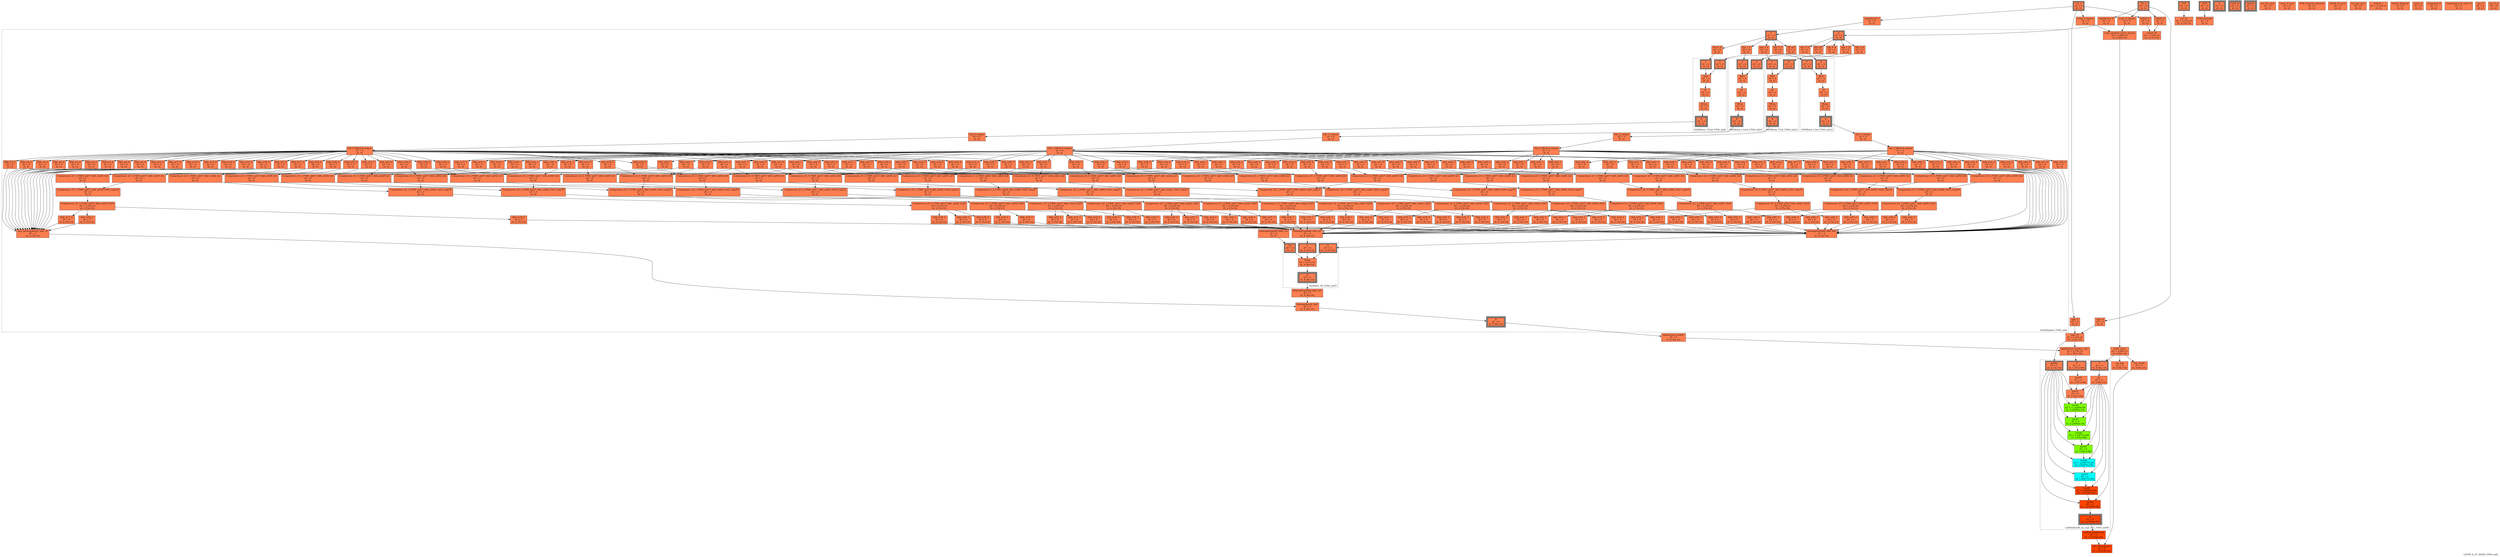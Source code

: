 digraph S3FDP_8_27_HSDD_F500_uid2
{
	//graph drawing options
	label=S3FDP_8_27_HSDD_F500_uid2;
	labelloc=bottom;
	labeljust=right;
	ratio=auto;
	nodesep=0.25;
	ranksep=0.5;

	//input/output signals of operator S3FDP_8_27_HSDD_F500_uid2
	S3_x__S3FDP_8_27_HSDD_F500_uid2 [ label="S3_x\ndT = 0\n(0, 0)", shape=box, color=black, style="bold, filled", fillcolor=coral, peripheries=2 ];
	S3_y__S3FDP_8_27_HSDD_F500_uid2 [ label="S3_y\ndT = 0\n(0, 0)", shape=box, color=black, style="bold, filled", fillcolor=coral, peripheries=2 ];
	FTZ__S3FDP_8_27_HSDD_F500_uid2 [ label="FTZ\ndT = 0\n(0, 0)", shape=box, color=black, style="bold, filled", fillcolor=coral, peripheries=2 ];
	EOB__S3FDP_8_27_HSDD_F500_uid2 [ label="EOB\ndT = 0\n(0, 0)", shape=box, color=black, style="bold, filled", fillcolor=coral, peripheries=2 ];
	A__S3FDP_8_27_HSDD_F500_uid2 [ label="A\ndT = 0\n(0, 0)", shape=box, color=black, style="bold, filled", fillcolor=coral, peripheries=3 ];
	EOB_Q__S3FDP_8_27_HSDD_F500_uid2 [ label="EOB_Q\ndT = 0\n(0, 0)", shape=box, color=black, style="bold, filled", fillcolor=coral, peripheries=3 ];
	isNaN__S3FDP_8_27_HSDD_F500_uid2 [ label="isNaN\ndT = 0\n(0, 0)", shape=box, color=black, style="bold, filled", fillcolor=coral, peripheries=3 ];
	{rank=same S3_x__S3FDP_8_27_HSDD_F500_uid2, S3_y__S3FDP_8_27_HSDD_F500_uid2, FTZ__S3FDP_8_27_HSDD_F500_uid2, EOB__S3FDP_8_27_HSDD_F500_uid2};
	{rank=same A__S3FDP_8_27_HSDD_F500_uid2, EOB_Q__S3FDP_8_27_HSDD_F500_uid2, isNaN__S3FDP_8_27_HSDD_F500_uid2};
	//internal signals of operator S3FDP_8_27_HSDD_F500_uid2
	sign_X__S3FDP_8_27_HSDD_F500_uid2 [ label="sign_X\ndT = 0\n(0, 0)", shape=box, color=black, style=filled, fillcolor=coral, peripheries=1 ];
	sign_Y__S3FDP_8_27_HSDD_F500_uid2 [ label="sign_Y\ndT = 0\n(0, 0)", shape=box, color=black, style=filled, fillcolor=coral, peripheries=1 ];
	sign_M__S3FDP_8_27_HSDD_F500_uid2 [ label="sign_M\ndT = 2.15e-10\n(0, 2.15e-10)", shape=box, color=black, style=filled, fillcolor=coral, peripheries=1 ];
	isNaN_X__S3FDP_8_27_HSDD_F500_uid2 [ label="isNaN_X\ndT = 0\n(0, 0)", shape=box, color=black, style=filled, fillcolor=coral, peripheries=1 ];
	isNaN_Y__S3FDP_8_27_HSDD_F500_uid2 [ label="isNaN_Y\ndT = 0\n(0, 0)", shape=box, color=black, style=filled, fillcolor=coral, peripheries=1 ];
	isNaN_M__S3FDP_8_27_HSDD_F500_uid2 [ label="isNaN_M\ndT = 2.15e-10\n(0, 2.15e-10)", shape=box, color=black, style=filled, fillcolor=coral, peripheries=1 ];
	significand_X__S3FDP_8_27_HSDD_F500_uid2 [ label="significand_X\ndT = 0\n(0, 0)", shape=box, color=black, style=filled, fillcolor=coral, peripheries=1 ];
	significand_Y__S3FDP_8_27_HSDD_F500_uid2 [ label="significand_Y\ndT = 0\n(0, 0)", shape=box, color=black, style=filled, fillcolor=coral, peripheries=1 ];
	significand_product__S3FDP_8_27_HSDD_F500_uid2 [ label="significand_product\ndT = 0\n(0, 8.36e-10)", shape=box, color=black, style=filled, fillcolor=coral, peripheries=1 ];
	scale_X_biased__S3FDP_8_27_HSDD_F500_uid2 [ label="scale_X_biased\ndT = 0\n(0, 0)", shape=box, color=black, style=filled, fillcolor=coral, peripheries=1 ];
	scale_Y_biased__S3FDP_8_27_HSDD_F500_uid2 [ label="scale_Y_biased\ndT = 0\n(0, 0)", shape=box, color=black, style=filled, fillcolor=coral, peripheries=1 ];
	scale_product_twice_biased__S3FDP_8_27_HSDD_F500_uid2 [ label="scale_product_twice_biased\ndT = 4.98e-10\n(0, 4.98e-10)", shape=box, color=black, style=filled, fillcolor=coral, peripheries=1 ];
	significand_product_cpt1__S3FDP_8_27_HSDD_F500_uid2 [ label="significand_product_cpt1\ndT = 2.15e-10\n(0, 1.051e-09)", shape=box, color=black, style=filled, fillcolor=coral, peripheries=1 ];
	shift_value__S3FDP_8_27_HSDD_F500_uid2 [ label="shift_value\ndT = 4.98e-10\n(0, 9.96e-10)", shape=box, color=black, style=filled, fillcolor=coral, peripheries=1 ];
	shifted_significand__S3FDP_8_27_HSDD_F500_uid2 [ label="shifted_significand\ndT = 0\n(5, 1.27638e-09)", shape=box, color=black, style=filled, fillcolor=orangered, peripheries=1 ];
	too_small__S3FDP_8_27_HSDD_F500_uid2 [ label="too_small\ndT = 0\n(0, 9.96e-10)", shape=box, color=black, style=filled, fillcolor=coral, peripheries=1 ];
	too_big__S3FDP_8_27_HSDD_F500_uid2 [ label="too_big\ndT = 0\n(0, 9.96e-10)", shape=box, color=black, style=filled, fillcolor=coral, peripheries=1 ];
	ext_summand1c__S3FDP_8_27_HSDD_F500_uid2 [ label="ext_summand1c\ndT = 0\n(5, 1.27638e-09)", shape=box, color=black, style=filled, fillcolor=orangered, peripheries=1 ];
	not_ftz__S3FDP_8_27_HSDD_F500_uid2 [ label="not_ftz\ndT = 2.15e-10\n(0, 2.15e-10)", shape=box, color=black, style=filled, fillcolor=coral, peripheries=1 ];
	EOB_internal__S3FDP_8_27_HSDD_F500_uid2 [ label="EOB_internal\ndT = 0\n(0, 0)", shape=box, color=black, style=filled, fillcolor=coral, peripheries=1 ];
	not_ftz_sync__S3FDP_8_27_HSDD_F500_uid2 [ label="not_ftz_sync\ndT = 0\n(0, 0)", shape=box, color=black, style=filled, fillcolor=coral, peripheries=1 ];
	carry_0_sync__S3FDP_8_27_HSDD_F500_uid2 [ label="carry_0_sync\ndT = 0\n(0, 0)", shape=box, color=black, style=filled, fillcolor=coral, peripheries=1 ];
	EOB_internal_delayed__S3FDP_8_27_HSDD_F500_uid2 [ label="EOB_internal_delayed\ndT = 0\n(0, 0)", shape=box, color=black, style=filled, fillcolor=coral, peripheries=1 ];
	isNaN_M_sync__S3FDP_8_27_HSDD_F500_uid2 [ label="isNaN_M_sync\ndT = 0\n(0, 0)", shape=box, color=black, style=filled, fillcolor=coral, peripheries=1 ];
	too_big_sync__S3FDP_8_27_HSDD_F500_uid2 [ label="too_big_sync\ndT = 0\n(0, 0)", shape=box, color=black, style=filled, fillcolor=coral, peripheries=1 ];
	isNaN_o__S3FDP_8_27_HSDD_F500_uid2 [ label="isNaN_o\ndT = 2.15e-10\n(0, 0)", shape=box, color=black, style=filled, fillcolor=coral, peripheries=1 ];
	isNaN_delayed__S3FDP_8_27_HSDD_F500_uid2 [ label="isNaN_delayed\ndT = 0\n(0, 0)", shape=box, color=black, style=filled, fillcolor=coral, peripheries=1 ];
	carry_0__S3FDP_8_27_HSDD_F500_uid2 [ label="carry_0\ndT = 0\n(0, 0)", shape=box, color=black, style=filled, fillcolor=coral, peripheries=1 ];
	summand_0__S3FDP_8_27_HSDD_F500_uid2 [ label="summand_0\ndT = 0\n(0, 0)", shape=box, color=black, style=filled, fillcolor=coral, peripheries=1 ];
	summand_and_carry_0__S3FDP_8_27_HSDD_F500_uid2 [ label="summand_and_carry_0\ndT = 0\n(0, 0)", shape=box, color=black, style=filled, fillcolor=coral, peripheries=1 ];
	acc_0__S3FDP_8_27_HSDD_F500_uid2 [ label="acc_0\ndT = 0\n(0, 0)", shape=box, color=black, style=filled, fillcolor=coral, peripheries=1 ];
	acc_0_q__S3FDP_8_27_HSDD_F500_uid2 [ label="acc_0_q\ndT = 0\n(0, 0)", shape=box, color=black, style=filled, fillcolor=coral, peripheries=1 ];

	//subcomponents of operator S3FDP_8_27_HSDD_F500_uid2

	subgraph cluster_IntMultiplier_F500_uid4
	{
		//graph drawing options
		label=IntMultiplier_F500_uid4;
		labelloc=bottom;
		labeljust=right;
		style="bold, dotted";
		ratio=auto;
		nodesep=0.25;
		ranksep=0.5;

		//input/output signals of operator IntMultiplier_F500_uid4
		X__IntMultiplier_F500_uid4 [ label="X\ndT = 0\n(0, 0)", shape=box, color=black, style="bold, filled", fillcolor=coral, peripheries=2 ];
		Y__IntMultiplier_F500_uid4 [ label="Y\ndT = 0\n(0, 0)", shape=box, color=black, style="bold, filled", fillcolor=coral, peripheries=2 ];
		R__IntMultiplier_F500_uid4 [ label="R\ndT = 0\n(0, 8.36e-10)", shape=box, color=black, style="bold, filled", fillcolor=coral, peripheries=3 ];
		{rank=same X__IntMultiplier_F500_uid4, Y__IntMultiplier_F500_uid4};
		{rank=same R__IntMultiplier_F500_uid4};
		//internal signals of operator IntMultiplier_F500_uid4
		XX_m5__IntMultiplier_F500_uid4 [ label="XX_m5\ndT = 0\n(0, 0)", shape=box, color=black, style=filled, fillcolor=coral, peripheries=1 ];
		YY_m5__IntMultiplier_F500_uid4 [ label="YY_m5\ndT = 0\n(0, 0)", shape=box, color=black, style=filled, fillcolor=coral, peripheries=1 ];
		tile_0_X__IntMultiplier_F500_uid4 [ label="tile_0_X\ndT = 0\n(0, 0)", shape=box, color=black, style=filled, fillcolor=coral, peripheries=1 ];
		tile_0_Y__IntMultiplier_F500_uid4 [ label="tile_0_Y\ndT = 0\n(0, 0)", shape=box, color=black, style=filled, fillcolor=coral, peripheries=1 ];
		tile_0_output__IntMultiplier_F500_uid4 [ label="tile_0_output\ndT = 0\n(0, 0)", shape=box, color=black, style=filled, fillcolor=coral, peripheries=1 ];
		tile_0_filtered_output__IntMultiplier_F500_uid4 [ label="tile_0_filtered_output\ndT = 0\n(0, 0)", shape=box, color=black, style=filled, fillcolor=coral, peripheries=1 ];
		bh6_w0_0__IntMultiplier_F500_uid4 [ label="bh6_w0_0\ndT = 0\n(0, 0)", shape=box, color=black, style=filled, fillcolor=coral, peripheries=1 ];
		bh6_w1_0__IntMultiplier_F500_uid4 [ label="bh6_w1_0\ndT = 0\n(0, 0)", shape=box, color=black, style=filled, fillcolor=coral, peripheries=1 ];
		bh6_w2_0__IntMultiplier_F500_uid4 [ label="bh6_w2_0\ndT = 0\n(0, 0)", shape=box, color=black, style=filled, fillcolor=coral, peripheries=1 ];
		bh6_w3_0__IntMultiplier_F500_uid4 [ label="bh6_w3_0\ndT = 0\n(0, 0)", shape=box, color=black, style=filled, fillcolor=coral, peripheries=1 ];
		bh6_w4_0__IntMultiplier_F500_uid4 [ label="bh6_w4_0\ndT = 0\n(0, 0)", shape=box, color=black, style=filled, fillcolor=coral, peripheries=1 ];
		bh6_w5_0__IntMultiplier_F500_uid4 [ label="bh6_w5_0\ndT = 0\n(0, 0)", shape=box, color=black, style=filled, fillcolor=coral, peripheries=1 ];
		bh6_w6_0__IntMultiplier_F500_uid4 [ label="bh6_w6_0\ndT = 0\n(0, 0)", shape=box, color=black, style=filled, fillcolor=coral, peripheries=1 ];
		bh6_w7_0__IntMultiplier_F500_uid4 [ label="bh6_w7_0\ndT = 0\n(0, 0)", shape=box, color=black, style=filled, fillcolor=coral, peripheries=1 ];
		bh6_w8_0__IntMultiplier_F500_uid4 [ label="bh6_w8_0\ndT = 0\n(0, 0)", shape=box, color=black, style=filled, fillcolor=coral, peripheries=1 ];
		bh6_w9_0__IntMultiplier_F500_uid4 [ label="bh6_w9_0\ndT = 0\n(0, 0)", shape=box, color=black, style=filled, fillcolor=coral, peripheries=1 ];
		bh6_w10_0__IntMultiplier_F500_uid4 [ label="bh6_w10_0\ndT = 0\n(0, 0)", shape=box, color=black, style=filled, fillcolor=coral, peripheries=1 ];
		bh6_w11_0__IntMultiplier_F500_uid4 [ label="bh6_w11_0\ndT = 0\n(0, 0)", shape=box, color=black, style=filled, fillcolor=coral, peripheries=1 ];
		bh6_w12_0__IntMultiplier_F500_uid4 [ label="bh6_w12_0\ndT = 0\n(0, 0)", shape=box, color=black, style=filled, fillcolor=coral, peripheries=1 ];
		bh6_w13_0__IntMultiplier_F500_uid4 [ label="bh6_w13_0\ndT = 0\n(0, 0)", shape=box, color=black, style=filled, fillcolor=coral, peripheries=1 ];
		bh6_w14_0__IntMultiplier_F500_uid4 [ label="bh6_w14_0\ndT = 0\n(0, 0)", shape=box, color=black, style=filled, fillcolor=coral, peripheries=1 ];
		bh6_w15_0__IntMultiplier_F500_uid4 [ label="bh6_w15_0\ndT = 0\n(0, 0)", shape=box, color=black, style=filled, fillcolor=coral, peripheries=1 ];
		bh6_w16_0__IntMultiplier_F500_uid4 [ label="bh6_w16_0\ndT = 0\n(0, 0)", shape=box, color=black, style=filled, fillcolor=coral, peripheries=1 ];
		bh6_w17_0__IntMultiplier_F500_uid4 [ label="bh6_w17_0\ndT = 0\n(0, 0)", shape=box, color=black, style=filled, fillcolor=coral, peripheries=1 ];
		bh6_w18_0__IntMultiplier_F500_uid4 [ label="bh6_w18_0\ndT = 0\n(0, 0)", shape=box, color=black, style=filled, fillcolor=coral, peripheries=1 ];
		bh6_w19_0__IntMultiplier_F500_uid4 [ label="bh6_w19_0\ndT = 0\n(0, 0)", shape=box, color=black, style=filled, fillcolor=coral, peripheries=1 ];
		bh6_w20_0__IntMultiplier_F500_uid4 [ label="bh6_w20_0\ndT = 0\n(0, 0)", shape=box, color=black, style=filled, fillcolor=coral, peripheries=1 ];
		bh6_w21_0__IntMultiplier_F500_uid4 [ label="bh6_w21_0\ndT = 0\n(0, 0)", shape=box, color=black, style=filled, fillcolor=coral, peripheries=1 ];
		bh6_w22_0__IntMultiplier_F500_uid4 [ label="bh6_w22_0\ndT = 0\n(0, 0)", shape=box, color=black, style=filled, fillcolor=coral, peripheries=1 ];
		bh6_w23_0__IntMultiplier_F500_uid4 [ label="bh6_w23_0\ndT = 0\n(0, 0)", shape=box, color=black, style=filled, fillcolor=coral, peripheries=1 ];
		bh6_w24_0__IntMultiplier_F500_uid4 [ label="bh6_w24_0\ndT = 0\n(0, 0)", shape=box, color=black, style=filled, fillcolor=coral, peripheries=1 ];
		bh6_w25_0__IntMultiplier_F500_uid4 [ label="bh6_w25_0\ndT = 0\n(0, 0)", shape=box, color=black, style=filled, fillcolor=coral, peripheries=1 ];
		bh6_w26_0__IntMultiplier_F500_uid4 [ label="bh6_w26_0\ndT = 0\n(0, 0)", shape=box, color=black, style=filled, fillcolor=coral, peripheries=1 ];
		bh6_w27_0__IntMultiplier_F500_uid4 [ label="bh6_w27_0\ndT = 0\n(0, 0)", shape=box, color=black, style=filled, fillcolor=coral, peripheries=1 ];
		bh6_w28_0__IntMultiplier_F500_uid4 [ label="bh6_w28_0\ndT = 0\n(0, 0)", shape=box, color=black, style=filled, fillcolor=coral, peripheries=1 ];
		bh6_w29_0__IntMultiplier_F500_uid4 [ label="bh6_w29_0\ndT = 0\n(0, 0)", shape=box, color=black, style=filled, fillcolor=coral, peripheries=1 ];
		bh6_w30_0__IntMultiplier_F500_uid4 [ label="bh6_w30_0\ndT = 0\n(0, 0)", shape=box, color=black, style=filled, fillcolor=coral, peripheries=1 ];
		bh6_w31_0__IntMultiplier_F500_uid4 [ label="bh6_w31_0\ndT = 0\n(0, 0)", shape=box, color=black, style=filled, fillcolor=coral, peripheries=1 ];
		bh6_w32_0__IntMultiplier_F500_uid4 [ label="bh6_w32_0\ndT = 0\n(0, 0)", shape=box, color=black, style=filled, fillcolor=coral, peripheries=1 ];
		bh6_w33_0__IntMultiplier_F500_uid4 [ label="bh6_w33_0\ndT = 0\n(0, 0)", shape=box, color=black, style=filled, fillcolor=coral, peripheries=1 ];
		bh6_w34_0__IntMultiplier_F500_uid4 [ label="bh6_w34_0\ndT = 0\n(0, 0)", shape=box, color=black, style=filled, fillcolor=coral, peripheries=1 ];
		bh6_w35_0__IntMultiplier_F500_uid4 [ label="bh6_w35_0\ndT = 0\n(0, 0)", shape=box, color=black, style=filled, fillcolor=coral, peripheries=1 ];
		bh6_w36_0__IntMultiplier_F500_uid4 [ label="bh6_w36_0\ndT = 0\n(0, 0)", shape=box, color=black, style=filled, fillcolor=coral, peripheries=1 ];
		bh6_w37_0__IntMultiplier_F500_uid4 [ label="bh6_w37_0\ndT = 0\n(0, 0)", shape=box, color=black, style=filled, fillcolor=coral, peripheries=1 ];
		bh6_w38_0__IntMultiplier_F500_uid4 [ label="bh6_w38_0\ndT = 0\n(0, 0)", shape=box, color=black, style=filled, fillcolor=coral, peripheries=1 ];
		bh6_w39_0__IntMultiplier_F500_uid4 [ label="bh6_w39_0\ndT = 0\n(0, 0)", shape=box, color=black, style=filled, fillcolor=coral, peripheries=1 ];
		bh6_w40_0__IntMultiplier_F500_uid4 [ label="bh6_w40_0\ndT = 0\n(0, 0)", shape=box, color=black, style=filled, fillcolor=coral, peripheries=1 ];
		tile_1_X__IntMultiplier_F500_uid4 [ label="tile_1_X\ndT = 0\n(0, 0)", shape=box, color=black, style=filled, fillcolor=coral, peripheries=1 ];
		tile_1_Y__IntMultiplier_F500_uid4 [ label="tile_1_Y\ndT = 0\n(0, 0)", shape=box, color=black, style=filled, fillcolor=coral, peripheries=1 ];
		tile_1_output__IntMultiplier_F500_uid4 [ label="tile_1_output\ndT = 0\n(0, 0)", shape=box, color=black, style=filled, fillcolor=coral, peripheries=1 ];
		tile_1_filtered_output__IntMultiplier_F500_uid4 [ label="tile_1_filtered_output\ndT = 0\n(0, 0)", shape=box, color=black, style=filled, fillcolor=coral, peripheries=1 ];
		bh6_w17_1__IntMultiplier_F500_uid4 [ label="bh6_w17_1\ndT = 0\n(0, 0)", shape=box, color=black, style=filled, fillcolor=coral, peripheries=1 ];
		bh6_w18_1__IntMultiplier_F500_uid4 [ label="bh6_w18_1\ndT = 0\n(0, 0)", shape=box, color=black, style=filled, fillcolor=coral, peripheries=1 ];
		bh6_w19_1__IntMultiplier_F500_uid4 [ label="bh6_w19_1\ndT = 0\n(0, 0)", shape=box, color=black, style=filled, fillcolor=coral, peripheries=1 ];
		bh6_w20_1__IntMultiplier_F500_uid4 [ label="bh6_w20_1\ndT = 0\n(0, 0)", shape=box, color=black, style=filled, fillcolor=coral, peripheries=1 ];
		bh6_w21_1__IntMultiplier_F500_uid4 [ label="bh6_w21_1\ndT = 0\n(0, 0)", shape=box, color=black, style=filled, fillcolor=coral, peripheries=1 ];
		bh6_w22_1__IntMultiplier_F500_uid4 [ label="bh6_w22_1\ndT = 0\n(0, 0)", shape=box, color=black, style=filled, fillcolor=coral, peripheries=1 ];
		bh6_w23_1__IntMultiplier_F500_uid4 [ label="bh6_w23_1\ndT = 0\n(0, 0)", shape=box, color=black, style=filled, fillcolor=coral, peripheries=1 ];
		bh6_w24_1__IntMultiplier_F500_uid4 [ label="bh6_w24_1\ndT = 0\n(0, 0)", shape=box, color=black, style=filled, fillcolor=coral, peripheries=1 ];
		bh6_w25_1__IntMultiplier_F500_uid4 [ label="bh6_w25_1\ndT = 0\n(0, 0)", shape=box, color=black, style=filled, fillcolor=coral, peripheries=1 ];
		bh6_w26_1__IntMultiplier_F500_uid4 [ label="bh6_w26_1\ndT = 0\n(0, 0)", shape=box, color=black, style=filled, fillcolor=coral, peripheries=1 ];
		bh6_w27_1__IntMultiplier_F500_uid4 [ label="bh6_w27_1\ndT = 0\n(0, 0)", shape=box, color=black, style=filled, fillcolor=coral, peripheries=1 ];
		bh6_w28_1__IntMultiplier_F500_uid4 [ label="bh6_w28_1\ndT = 0\n(0, 0)", shape=box, color=black, style=filled, fillcolor=coral, peripheries=1 ];
		bh6_w29_1__IntMultiplier_F500_uid4 [ label="bh6_w29_1\ndT = 0\n(0, 0)", shape=box, color=black, style=filled, fillcolor=coral, peripheries=1 ];
		bh6_w30_1__IntMultiplier_F500_uid4 [ label="bh6_w30_1\ndT = 0\n(0, 0)", shape=box, color=black, style=filled, fillcolor=coral, peripheries=1 ];
		bh6_w31_1__IntMultiplier_F500_uid4 [ label="bh6_w31_1\ndT = 0\n(0, 0)", shape=box, color=black, style=filled, fillcolor=coral, peripheries=1 ];
		bh6_w32_1__IntMultiplier_F500_uid4 [ label="bh6_w32_1\ndT = 0\n(0, 0)", shape=box, color=black, style=filled, fillcolor=coral, peripheries=1 ];
		bh6_w33_1__IntMultiplier_F500_uid4 [ label="bh6_w33_1\ndT = 0\n(0, 0)", shape=box, color=black, style=filled, fillcolor=coral, peripheries=1 ];
		bh6_w34_1__IntMultiplier_F500_uid4 [ label="bh6_w34_1\ndT = 0\n(0, 0)", shape=box, color=black, style=filled, fillcolor=coral, peripheries=1 ];
		bh6_w35_1__IntMultiplier_F500_uid4 [ label="bh6_w35_1\ndT = 0\n(0, 0)", shape=box, color=black, style=filled, fillcolor=coral, peripheries=1 ];
		bh6_w36_1__IntMultiplier_F500_uid4 [ label="bh6_w36_1\ndT = 0\n(0, 0)", shape=box, color=black, style=filled, fillcolor=coral, peripheries=1 ];
		bh6_w37_1__IntMultiplier_F500_uid4 [ label="bh6_w37_1\ndT = 0\n(0, 0)", shape=box, color=black, style=filled, fillcolor=coral, peripheries=1 ];
		bh6_w38_1__IntMultiplier_F500_uid4 [ label="bh6_w38_1\ndT = 0\n(0, 0)", shape=box, color=black, style=filled, fillcolor=coral, peripheries=1 ];
		bh6_w39_1__IntMultiplier_F500_uid4 [ label="bh6_w39_1\ndT = 0\n(0, 0)", shape=box, color=black, style=filled, fillcolor=coral, peripheries=1 ];
		bh6_w40_1__IntMultiplier_F500_uid4 [ label="bh6_w40_1\ndT = 0\n(0, 0)", shape=box, color=black, style=filled, fillcolor=coral, peripheries=1 ];
		bh6_w41_0__IntMultiplier_F500_uid4 [ label="bh6_w41_0\ndT = 0\n(0, 0)", shape=box, color=black, style=filled, fillcolor=coral, peripheries=1 ];
		bh6_w42_0__IntMultiplier_F500_uid4 [ label="bh6_w42_0\ndT = 0\n(0, 0)", shape=box, color=black, style=filled, fillcolor=coral, peripheries=1 ];
		bh6_w43_0__IntMultiplier_F500_uid4 [ label="bh6_w43_0\ndT = 0\n(0, 0)", shape=box, color=black, style=filled, fillcolor=coral, peripheries=1 ];
		bh6_w44_0__IntMultiplier_F500_uid4 [ label="bh6_w44_0\ndT = 0\n(0, 0)", shape=box, color=black, style=filled, fillcolor=coral, peripheries=1 ];
		bh6_w45_0__IntMultiplier_F500_uid4 [ label="bh6_w45_0\ndT = 0\n(0, 0)", shape=box, color=black, style=filled, fillcolor=coral, peripheries=1 ];
		bh6_w46_0__IntMultiplier_F500_uid4 [ label="bh6_w46_0\ndT = 0\n(0, 0)", shape=box, color=black, style=filled, fillcolor=coral, peripheries=1 ];
		bh6_w47_0__IntMultiplier_F500_uid4 [ label="bh6_w47_0\ndT = 0\n(0, 0)", shape=box, color=black, style=filled, fillcolor=coral, peripheries=1 ];
		bh6_w48_0__IntMultiplier_F500_uid4 [ label="bh6_w48_0\ndT = 0\n(0, 0)", shape=box, color=black, style=filled, fillcolor=coral, peripheries=1 ];
		bh6_w49_0__IntMultiplier_F500_uid4 [ label="bh6_w49_0\ndT = 0\n(0, 0)", shape=box, color=black, style=filled, fillcolor=coral, peripheries=1 ];
		bh6_w50_0__IntMultiplier_F500_uid4 [ label="bh6_w50_0\ndT = 0\n(0, 0)", shape=box, color=black, style=filled, fillcolor=coral, peripheries=1 ];
		bh6_w51_0__IntMultiplier_F500_uid4 [ label="bh6_w51_0\ndT = 0\n(0, 0)", shape=box, color=black, style=filled, fillcolor=coral, peripheries=1 ];
		tile_2_X__IntMultiplier_F500_uid4 [ label="tile_2_X\ndT = 0\n(0, 0)", shape=box, color=black, style=filled, fillcolor=coral, peripheries=1 ];
		tile_2_Y__IntMultiplier_F500_uid4 [ label="tile_2_Y\ndT = 0\n(0, 0)", shape=box, color=black, style=filled, fillcolor=coral, peripheries=1 ];
		tile_2_output__IntMultiplier_F500_uid4 [ label="tile_2_output\ndT = 0\n(0, 0)", shape=box, color=black, style=filled, fillcolor=coral, peripheries=1 ];
		tile_2_filtered_output__IntMultiplier_F500_uid4 [ label="tile_2_filtered_output\ndT = 0\n(0, 0)", shape=box, color=black, style=filled, fillcolor=coral, peripheries=1 ];
		bh6_w24_2__IntMultiplier_F500_uid4 [ label="bh6_w24_2\ndT = 0\n(0, 0)", shape=box, color=black, style=filled, fillcolor=coral, peripheries=1 ];
		bh6_w25_2__IntMultiplier_F500_uid4 [ label="bh6_w25_2\ndT = 0\n(0, 0)", shape=box, color=black, style=filled, fillcolor=coral, peripheries=1 ];
		bh6_w26_2__IntMultiplier_F500_uid4 [ label="bh6_w26_2\ndT = 0\n(0, 0)", shape=box, color=black, style=filled, fillcolor=coral, peripheries=1 ];
		bh6_w27_2__IntMultiplier_F500_uid4 [ label="bh6_w27_2\ndT = 0\n(0, 0)", shape=box, color=black, style=filled, fillcolor=coral, peripheries=1 ];
		bh6_w28_2__IntMultiplier_F500_uid4 [ label="bh6_w28_2\ndT = 0\n(0, 0)", shape=box, color=black, style=filled, fillcolor=coral, peripheries=1 ];
		bh6_w29_2__IntMultiplier_F500_uid4 [ label="bh6_w29_2\ndT = 0\n(0, 0)", shape=box, color=black, style=filled, fillcolor=coral, peripheries=1 ];
		bh6_w30_2__IntMultiplier_F500_uid4 [ label="bh6_w30_2\ndT = 0\n(0, 0)", shape=box, color=black, style=filled, fillcolor=coral, peripheries=1 ];
		bh6_w31_2__IntMultiplier_F500_uid4 [ label="bh6_w31_2\ndT = 0\n(0, 0)", shape=box, color=black, style=filled, fillcolor=coral, peripheries=1 ];
		bh6_w32_2__IntMultiplier_F500_uid4 [ label="bh6_w32_2\ndT = 0\n(0, 0)", shape=box, color=black, style=filled, fillcolor=coral, peripheries=1 ];
		bh6_w33_2__IntMultiplier_F500_uid4 [ label="bh6_w33_2\ndT = 0\n(0, 0)", shape=box, color=black, style=filled, fillcolor=coral, peripheries=1 ];
		bh6_w34_2__IntMultiplier_F500_uid4 [ label="bh6_w34_2\ndT = 0\n(0, 0)", shape=box, color=black, style=filled, fillcolor=coral, peripheries=1 ];
		bh6_w35_2__IntMultiplier_F500_uid4 [ label="bh6_w35_2\ndT = 0\n(0, 0)", shape=box, color=black, style=filled, fillcolor=coral, peripheries=1 ];
		bh6_w36_2__IntMultiplier_F500_uid4 [ label="bh6_w36_2\ndT = 0\n(0, 0)", shape=box, color=black, style=filled, fillcolor=coral, peripheries=1 ];
		bh6_w37_2__IntMultiplier_F500_uid4 [ label="bh6_w37_2\ndT = 0\n(0, 0)", shape=box, color=black, style=filled, fillcolor=coral, peripheries=1 ];
		bh6_w38_2__IntMultiplier_F500_uid4 [ label="bh6_w38_2\ndT = 0\n(0, 0)", shape=box, color=black, style=filled, fillcolor=coral, peripheries=1 ];
		bh6_w39_2__IntMultiplier_F500_uid4 [ label="bh6_w39_2\ndT = 0\n(0, 0)", shape=box, color=black, style=filled, fillcolor=coral, peripheries=1 ];
		bh6_w40_2__IntMultiplier_F500_uid4 [ label="bh6_w40_2\ndT = 0\n(0, 0)", shape=box, color=black, style=filled, fillcolor=coral, peripheries=1 ];
		bh6_w41_1__IntMultiplier_F500_uid4 [ label="bh6_w41_1\ndT = 0\n(0, 0)", shape=box, color=black, style=filled, fillcolor=coral, peripheries=1 ];
		bh6_w42_1__IntMultiplier_F500_uid4 [ label="bh6_w42_1\ndT = 0\n(0, 0)", shape=box, color=black, style=filled, fillcolor=coral, peripheries=1 ];
		bh6_w43_1__IntMultiplier_F500_uid4 [ label="bh6_w43_1\ndT = 0\n(0, 0)", shape=box, color=black, style=filled, fillcolor=coral, peripheries=1 ];
		bh6_w44_1__IntMultiplier_F500_uid4 [ label="bh6_w44_1\ndT = 0\n(0, 0)", shape=box, color=black, style=filled, fillcolor=coral, peripheries=1 ];
		tile_3_X__IntMultiplier_F500_uid4 [ label="tile_3_X\ndT = 0\n(0, 0)", shape=box, color=black, style=filled, fillcolor=coral, peripheries=1 ];
		tile_3_Y__IntMultiplier_F500_uid4 [ label="tile_3_Y\ndT = 0\n(0, 0)", shape=box, color=black, style=filled, fillcolor=coral, peripheries=1 ];
		tile_3_output__IntMultiplier_F500_uid4 [ label="tile_3_output\ndT = 0\n(0, 0)", shape=box, color=black, style=filled, fillcolor=coral, peripheries=1 ];
		tile_3_filtered_output__IntMultiplier_F500_uid4 [ label="tile_3_filtered_output\ndT = 0\n(0, 0)", shape=box, color=black, style=filled, fillcolor=coral, peripheries=1 ];
		bh6_w41_2__IntMultiplier_F500_uid4 [ label="bh6_w41_2\ndT = 0\n(0, 0)", shape=box, color=black, style=filled, fillcolor=coral, peripheries=1 ];
		bh6_w42_2__IntMultiplier_F500_uid4 [ label="bh6_w42_2\ndT = 0\n(0, 0)", shape=box, color=black, style=filled, fillcolor=coral, peripheries=1 ];
		bh6_w43_2__IntMultiplier_F500_uid4 [ label="bh6_w43_2\ndT = 0\n(0, 0)", shape=box, color=black, style=filled, fillcolor=coral, peripheries=1 ];
		bh6_w44_2__IntMultiplier_F500_uid4 [ label="bh6_w44_2\ndT = 0\n(0, 0)", shape=box, color=black, style=filled, fillcolor=coral, peripheries=1 ];
		bh6_w45_1__IntMultiplier_F500_uid4 [ label="bh6_w45_1\ndT = 0\n(0, 0)", shape=box, color=black, style=filled, fillcolor=coral, peripheries=1 ];
		bh6_w46_1__IntMultiplier_F500_uid4 [ label="bh6_w46_1\ndT = 0\n(0, 0)", shape=box, color=black, style=filled, fillcolor=coral, peripheries=1 ];
		bh6_w47_1__IntMultiplier_F500_uid4 [ label="bh6_w47_1\ndT = 0\n(0, 0)", shape=box, color=black, style=filled, fillcolor=coral, peripheries=1 ];
		bh6_w48_1__IntMultiplier_F500_uid4 [ label="bh6_w48_1\ndT = 0\n(0, 0)", shape=box, color=black, style=filled, fillcolor=coral, peripheries=1 ];
		bh6_w49_1__IntMultiplier_F500_uid4 [ label="bh6_w49_1\ndT = 0\n(0, 0)", shape=box, color=black, style=filled, fillcolor=coral, peripheries=1 ];
		bh6_w50_1__IntMultiplier_F500_uid4 [ label="bh6_w50_1\ndT = 0\n(0, 0)", shape=box, color=black, style=filled, fillcolor=coral, peripheries=1 ];
		bh6_w51_1__IntMultiplier_F500_uid4 [ label="bh6_w51_1\ndT = 0\n(0, 0)", shape=box, color=black, style=filled, fillcolor=coral, peripheries=1 ];
		bh6_w52_0__IntMultiplier_F500_uid4 [ label="bh6_w52_0\ndT = 0\n(0, 0)", shape=box, color=black, style=filled, fillcolor=coral, peripheries=1 ];
		bh6_w53_0__IntMultiplier_F500_uid4 [ label="bh6_w53_0\ndT = 0\n(0, 0)", shape=box, color=black, style=filled, fillcolor=coral, peripheries=1 ];
		bh6_w54_0__IntMultiplier_F500_uid4 [ label="bh6_w54_0\ndT = 0\n(0, 0)", shape=box, color=black, style=filled, fillcolor=coral, peripheries=1 ];
		bh6_w55_0__IntMultiplier_F500_uid4 [ label="bh6_w55_0\ndT = 0\n(0, 0)", shape=box, color=black, style=filled, fillcolor=coral, peripheries=1 ];
		Compressor_23_3_F500_uid17_bh6_uid18_In0__IntMultiplier_F500_uid4 [ label="Compressor_23_3_F500_uid17_bh6_uid18_In0\ndT = 0\n(0, 0)", shape=box, color=black, style=filled, fillcolor=coral, peripheries=1 ];
		Compressor_23_3_F500_uid17_bh6_uid18_In1__IntMultiplier_F500_uid4 [ label="Compressor_23_3_F500_uid17_bh6_uid18_In1\ndT = 0\n(0, 0)", shape=box, color=black, style=filled, fillcolor=coral, peripheries=1 ];
		Compressor_23_3_F500_uid17_bh6_uid18_Out0__IntMultiplier_F500_uid4 [ label="Compressor_23_3_F500_uid17_bh6_uid18_Out0\ndT = 2.15e-10\n(0, 2.15e-10)", shape=box, color=black, style=filled, fillcolor=coral, peripheries=1 ];
		Compressor_23_3_F500_uid17_bh6_uid18_Out0_copy19__IntMultiplier_F500_uid4 [ label="Compressor_23_3_F500_uid17_bh6_uid18_Out0_copy19\ndT = 0\n(0, 0)", shape=box, color=black, style=filled, fillcolor=coral, peripheries=1 ];
		bh6_w17_2__IntMultiplier_F500_uid4 [ label="bh6_w17_2\ndT = 0\n(0, 2.15e-10)", shape=box, color=black, style=filled, fillcolor=coral, peripheries=1 ];
		bh6_w18_2__IntMultiplier_F500_uid4 [ label="bh6_w18_2\ndT = 0\n(0, 2.15e-10)", shape=box, color=black, style=filled, fillcolor=coral, peripheries=1 ];
		bh6_w19_2__IntMultiplier_F500_uid4 [ label="bh6_w19_2\ndT = 0\n(0, 2.15e-10)", shape=box, color=black, style=filled, fillcolor=coral, peripheries=1 ];
		Compressor_23_3_F500_uid17_bh6_uid20_In0__IntMultiplier_F500_uid4 [ label="Compressor_23_3_F500_uid17_bh6_uid20_In0\ndT = 0\n(0, 0)", shape=box, color=black, style=filled, fillcolor=coral, peripheries=1 ];
		Compressor_23_3_F500_uid17_bh6_uid20_In1__IntMultiplier_F500_uid4 [ label="Compressor_23_3_F500_uid17_bh6_uid20_In1\ndT = 0\n(0, 0)", shape=box, color=black, style=filled, fillcolor=coral, peripheries=1 ];
		Compressor_23_3_F500_uid17_bh6_uid20_Out0__IntMultiplier_F500_uid4 [ label="Compressor_23_3_F500_uid17_bh6_uid20_Out0\ndT = 2.15e-10\n(0, 2.15e-10)", shape=box, color=black, style=filled, fillcolor=coral, peripheries=1 ];
		Compressor_23_3_F500_uid17_bh6_uid20_Out0_copy21__IntMultiplier_F500_uid4 [ label="Compressor_23_3_F500_uid17_bh6_uid20_Out0_copy21\ndT = 0\n(0, 0)", shape=box, color=black, style=filled, fillcolor=coral, peripheries=1 ];
		bh6_w19_3__IntMultiplier_F500_uid4 [ label="bh6_w19_3\ndT = 0\n(0, 2.15e-10)", shape=box, color=black, style=filled, fillcolor=coral, peripheries=1 ];
		bh6_w20_2__IntMultiplier_F500_uid4 [ label="bh6_w20_2\ndT = 0\n(0, 2.15e-10)", shape=box, color=black, style=filled, fillcolor=coral, peripheries=1 ];
		bh6_w21_2__IntMultiplier_F500_uid4 [ label="bh6_w21_2\ndT = 0\n(0, 2.15e-10)", shape=box, color=black, style=filled, fillcolor=coral, peripheries=1 ];
		Compressor_23_3_F500_uid17_bh6_uid22_In0__IntMultiplier_F500_uid4 [ label="Compressor_23_3_F500_uid17_bh6_uid22_In0\ndT = 0\n(0, 0)", shape=box, color=black, style=filled, fillcolor=coral, peripheries=1 ];
		Compressor_23_3_F500_uid17_bh6_uid22_In1__IntMultiplier_F500_uid4 [ label="Compressor_23_3_F500_uid17_bh6_uid22_In1\ndT = 0\n(0, 0)", shape=box, color=black, style=filled, fillcolor=coral, peripheries=1 ];
		Compressor_23_3_F500_uid17_bh6_uid22_Out0__IntMultiplier_F500_uid4 [ label="Compressor_23_3_F500_uid17_bh6_uid22_Out0\ndT = 2.15e-10\n(0, 2.15e-10)", shape=box, color=black, style=filled, fillcolor=coral, peripheries=1 ];
		Compressor_23_3_F500_uid17_bh6_uid22_Out0_copy23__IntMultiplier_F500_uid4 [ label="Compressor_23_3_F500_uid17_bh6_uid22_Out0_copy23\ndT = 0\n(0, 0)", shape=box, color=black, style=filled, fillcolor=coral, peripheries=1 ];
		bh6_w21_3__IntMultiplier_F500_uid4 [ label="bh6_w21_3\ndT = 0\n(0, 2.15e-10)", shape=box, color=black, style=filled, fillcolor=coral, peripheries=1 ];
		bh6_w22_2__IntMultiplier_F500_uid4 [ label="bh6_w22_2\ndT = 0\n(0, 2.15e-10)", shape=box, color=black, style=filled, fillcolor=coral, peripheries=1 ];
		bh6_w23_2__IntMultiplier_F500_uid4 [ label="bh6_w23_2\ndT = 0\n(0, 2.15e-10)", shape=box, color=black, style=filled, fillcolor=coral, peripheries=1 ];
		Compressor_3_2_F500_uid25_bh6_uid26_In0__IntMultiplier_F500_uid4 [ label="Compressor_3_2_F500_uid25_bh6_uid26_In0\ndT = 0\n(0, 0)", shape=box, color=black, style=filled, fillcolor=coral, peripheries=1 ];
		Compressor_3_2_F500_uid25_bh6_uid26_Out0__IntMultiplier_F500_uid4 [ label="Compressor_3_2_F500_uid25_bh6_uid26_Out0\ndT = 2.15e-10\n(0, 2.15e-10)", shape=box, color=black, style=filled, fillcolor=coral, peripheries=1 ];
		Compressor_3_2_F500_uid25_bh6_uid26_Out0_copy27__IntMultiplier_F500_uid4 [ label="Compressor_3_2_F500_uid25_bh6_uid26_Out0_copy27\ndT = 0\n(0, 0)", shape=box, color=black, style=filled, fillcolor=coral, peripheries=1 ];
		bh6_w23_3__IntMultiplier_F500_uid4 [ label="bh6_w23_3\ndT = 0\n(0, 2.15e-10)", shape=box, color=black, style=filled, fillcolor=coral, peripheries=1 ];
		bh6_w24_3__IntMultiplier_F500_uid4 [ label="bh6_w24_3\ndT = 0\n(0, 2.15e-10)", shape=box, color=black, style=filled, fillcolor=coral, peripheries=1 ];
		Compressor_23_3_F500_uid17_bh6_uid28_In0__IntMultiplier_F500_uid4 [ label="Compressor_23_3_F500_uid17_bh6_uid28_In0\ndT = 0\n(0, 0)", shape=box, color=black, style=filled, fillcolor=coral, peripheries=1 ];
		Compressor_23_3_F500_uid17_bh6_uid28_In1__IntMultiplier_F500_uid4 [ label="Compressor_23_3_F500_uid17_bh6_uid28_In1\ndT = 0\n(0, 0)", shape=box, color=black, style=filled, fillcolor=coral, peripheries=1 ];
		Compressor_23_3_F500_uid17_bh6_uid28_Out0__IntMultiplier_F500_uid4 [ label="Compressor_23_3_F500_uid17_bh6_uid28_Out0\ndT = 2.15e-10\n(0, 2.15e-10)", shape=box, color=black, style=filled, fillcolor=coral, peripheries=1 ];
		Compressor_23_3_F500_uid17_bh6_uid28_Out0_copy29__IntMultiplier_F500_uid4 [ label="Compressor_23_3_F500_uid17_bh6_uid28_Out0_copy29\ndT = 0\n(0, 0)", shape=box, color=black, style=filled, fillcolor=coral, peripheries=1 ];
		bh6_w24_4__IntMultiplier_F500_uid4 [ label="bh6_w24_4\ndT = 0\n(0, 2.15e-10)", shape=box, color=black, style=filled, fillcolor=coral, peripheries=1 ];
		bh6_w25_3__IntMultiplier_F500_uid4 [ label="bh6_w25_3\ndT = 0\n(0, 2.15e-10)", shape=box, color=black, style=filled, fillcolor=coral, peripheries=1 ];
		bh6_w26_3__IntMultiplier_F500_uid4 [ label="bh6_w26_3\ndT = 0\n(0, 2.15e-10)", shape=box, color=black, style=filled, fillcolor=coral, peripheries=1 ];
		Compressor_23_3_F500_uid17_bh6_uid30_In0__IntMultiplier_F500_uid4 [ label="Compressor_23_3_F500_uid17_bh6_uid30_In0\ndT = 0\n(0, 0)", shape=box, color=black, style=filled, fillcolor=coral, peripheries=1 ];
		Compressor_23_3_F500_uid17_bh6_uid30_In1__IntMultiplier_F500_uid4 [ label="Compressor_23_3_F500_uid17_bh6_uid30_In1\ndT = 0\n(0, 0)", shape=box, color=black, style=filled, fillcolor=coral, peripheries=1 ];
		Compressor_23_3_F500_uid17_bh6_uid30_Out0__IntMultiplier_F500_uid4 [ label="Compressor_23_3_F500_uid17_bh6_uid30_Out0\ndT = 2.15e-10\n(0, 2.15e-10)", shape=box, color=black, style=filled, fillcolor=coral, peripheries=1 ];
		Compressor_23_3_F500_uid17_bh6_uid30_Out0_copy31__IntMultiplier_F500_uid4 [ label="Compressor_23_3_F500_uid17_bh6_uid30_Out0_copy31\ndT = 0\n(0, 0)", shape=box, color=black, style=filled, fillcolor=coral, peripheries=1 ];
		bh6_w26_4__IntMultiplier_F500_uid4 [ label="bh6_w26_4\ndT = 0\n(0, 2.15e-10)", shape=box, color=black, style=filled, fillcolor=coral, peripheries=1 ];
		bh6_w27_3__IntMultiplier_F500_uid4 [ label="bh6_w27_3\ndT = 0\n(0, 2.15e-10)", shape=box, color=black, style=filled, fillcolor=coral, peripheries=1 ];
		bh6_w28_3__IntMultiplier_F500_uid4 [ label="bh6_w28_3\ndT = 0\n(0, 2.15e-10)", shape=box, color=black, style=filled, fillcolor=coral, peripheries=1 ];
		Compressor_23_3_F500_uid17_bh6_uid32_In0__IntMultiplier_F500_uid4 [ label="Compressor_23_3_F500_uid17_bh6_uid32_In0\ndT = 0\n(0, 0)", shape=box, color=black, style=filled, fillcolor=coral, peripheries=1 ];
		Compressor_23_3_F500_uid17_bh6_uid32_In1__IntMultiplier_F500_uid4 [ label="Compressor_23_3_F500_uid17_bh6_uid32_In1\ndT = 0\n(0, 0)", shape=box, color=black, style=filled, fillcolor=coral, peripheries=1 ];
		Compressor_23_3_F500_uid17_bh6_uid32_Out0__IntMultiplier_F500_uid4 [ label="Compressor_23_3_F500_uid17_bh6_uid32_Out0\ndT = 2.15e-10\n(0, 2.15e-10)", shape=box, color=black, style=filled, fillcolor=coral, peripheries=1 ];
		Compressor_23_3_F500_uid17_bh6_uid32_Out0_copy33__IntMultiplier_F500_uid4 [ label="Compressor_23_3_F500_uid17_bh6_uid32_Out0_copy33\ndT = 0\n(0, 0)", shape=box, color=black, style=filled, fillcolor=coral, peripheries=1 ];
		bh6_w28_4__IntMultiplier_F500_uid4 [ label="bh6_w28_4\ndT = 0\n(0, 2.15e-10)", shape=box, color=black, style=filled, fillcolor=coral, peripheries=1 ];
		bh6_w29_3__IntMultiplier_F500_uid4 [ label="bh6_w29_3\ndT = 0\n(0, 2.15e-10)", shape=box, color=black, style=filled, fillcolor=coral, peripheries=1 ];
		bh6_w30_3__IntMultiplier_F500_uid4 [ label="bh6_w30_3\ndT = 0\n(0, 2.15e-10)", shape=box, color=black, style=filled, fillcolor=coral, peripheries=1 ];
		Compressor_23_3_F500_uid17_bh6_uid34_In0__IntMultiplier_F500_uid4 [ label="Compressor_23_3_F500_uid17_bh6_uid34_In0\ndT = 0\n(0, 0)", shape=box, color=black, style=filled, fillcolor=coral, peripheries=1 ];
		Compressor_23_3_F500_uid17_bh6_uid34_In1__IntMultiplier_F500_uid4 [ label="Compressor_23_3_F500_uid17_bh6_uid34_In1\ndT = 0\n(0, 0)", shape=box, color=black, style=filled, fillcolor=coral, peripheries=1 ];
		Compressor_23_3_F500_uid17_bh6_uid34_Out0__IntMultiplier_F500_uid4 [ label="Compressor_23_3_F500_uid17_bh6_uid34_Out0\ndT = 2.15e-10\n(0, 2.15e-10)", shape=box, color=black, style=filled, fillcolor=coral, peripheries=1 ];
		Compressor_23_3_F500_uid17_bh6_uid34_Out0_copy35__IntMultiplier_F500_uid4 [ label="Compressor_23_3_F500_uid17_bh6_uid34_Out0_copy35\ndT = 0\n(0, 0)", shape=box, color=black, style=filled, fillcolor=coral, peripheries=1 ];
		bh6_w30_4__IntMultiplier_F500_uid4 [ label="bh6_w30_4\ndT = 0\n(0, 2.15e-10)", shape=box, color=black, style=filled, fillcolor=coral, peripheries=1 ];
		bh6_w31_3__IntMultiplier_F500_uid4 [ label="bh6_w31_3\ndT = 0\n(0, 2.15e-10)", shape=box, color=black, style=filled, fillcolor=coral, peripheries=1 ];
		bh6_w32_3__IntMultiplier_F500_uid4 [ label="bh6_w32_3\ndT = 0\n(0, 2.15e-10)", shape=box, color=black, style=filled, fillcolor=coral, peripheries=1 ];
		Compressor_23_3_F500_uid17_bh6_uid36_In0__IntMultiplier_F500_uid4 [ label="Compressor_23_3_F500_uid17_bh6_uid36_In0\ndT = 0\n(0, 0)", shape=box, color=black, style=filled, fillcolor=coral, peripheries=1 ];
		Compressor_23_3_F500_uid17_bh6_uid36_In1__IntMultiplier_F500_uid4 [ label="Compressor_23_3_F500_uid17_bh6_uid36_In1\ndT = 0\n(0, 0)", shape=box, color=black, style=filled, fillcolor=coral, peripheries=1 ];
		Compressor_23_3_F500_uid17_bh6_uid36_Out0__IntMultiplier_F500_uid4 [ label="Compressor_23_3_F500_uid17_bh6_uid36_Out0\ndT = 2.15e-10\n(0, 2.15e-10)", shape=box, color=black, style=filled, fillcolor=coral, peripheries=1 ];
		Compressor_23_3_F500_uid17_bh6_uid36_Out0_copy37__IntMultiplier_F500_uid4 [ label="Compressor_23_3_F500_uid17_bh6_uid36_Out0_copy37\ndT = 0\n(0, 0)", shape=box, color=black, style=filled, fillcolor=coral, peripheries=1 ];
		bh6_w32_4__IntMultiplier_F500_uid4 [ label="bh6_w32_4\ndT = 0\n(0, 2.15e-10)", shape=box, color=black, style=filled, fillcolor=coral, peripheries=1 ];
		bh6_w33_3__IntMultiplier_F500_uid4 [ label="bh6_w33_3\ndT = 0\n(0, 2.15e-10)", shape=box, color=black, style=filled, fillcolor=coral, peripheries=1 ];
		bh6_w34_3__IntMultiplier_F500_uid4 [ label="bh6_w34_3\ndT = 0\n(0, 2.15e-10)", shape=box, color=black, style=filled, fillcolor=coral, peripheries=1 ];
		Compressor_23_3_F500_uid17_bh6_uid38_In0__IntMultiplier_F500_uid4 [ label="Compressor_23_3_F500_uid17_bh6_uid38_In0\ndT = 0\n(0, 0)", shape=box, color=black, style=filled, fillcolor=coral, peripheries=1 ];
		Compressor_23_3_F500_uid17_bh6_uid38_In1__IntMultiplier_F500_uid4 [ label="Compressor_23_3_F500_uid17_bh6_uid38_In1\ndT = 0\n(0, 0)", shape=box, color=black, style=filled, fillcolor=coral, peripheries=1 ];
		Compressor_23_3_F500_uid17_bh6_uid38_Out0__IntMultiplier_F500_uid4 [ label="Compressor_23_3_F500_uid17_bh6_uid38_Out0\ndT = 2.15e-10\n(0, 2.15e-10)", shape=box, color=black, style=filled, fillcolor=coral, peripheries=1 ];
		Compressor_23_3_F500_uid17_bh6_uid38_Out0_copy39__IntMultiplier_F500_uid4 [ label="Compressor_23_3_F500_uid17_bh6_uid38_Out0_copy39\ndT = 0\n(0, 0)", shape=box, color=black, style=filled, fillcolor=coral, peripheries=1 ];
		bh6_w34_4__IntMultiplier_F500_uid4 [ label="bh6_w34_4\ndT = 0\n(0, 2.15e-10)", shape=box, color=black, style=filled, fillcolor=coral, peripheries=1 ];
		bh6_w35_3__IntMultiplier_F500_uid4 [ label="bh6_w35_3\ndT = 0\n(0, 2.15e-10)", shape=box, color=black, style=filled, fillcolor=coral, peripheries=1 ];
		bh6_w36_3__IntMultiplier_F500_uid4 [ label="bh6_w36_3\ndT = 0\n(0, 2.15e-10)", shape=box, color=black, style=filled, fillcolor=coral, peripheries=1 ];
		Compressor_23_3_F500_uid17_bh6_uid40_In0__IntMultiplier_F500_uid4 [ label="Compressor_23_3_F500_uid17_bh6_uid40_In0\ndT = 0\n(0, 0)", shape=box, color=black, style=filled, fillcolor=coral, peripheries=1 ];
		Compressor_23_3_F500_uid17_bh6_uid40_In1__IntMultiplier_F500_uid4 [ label="Compressor_23_3_F500_uid17_bh6_uid40_In1\ndT = 0\n(0, 0)", shape=box, color=black, style=filled, fillcolor=coral, peripheries=1 ];
		Compressor_23_3_F500_uid17_bh6_uid40_Out0__IntMultiplier_F500_uid4 [ label="Compressor_23_3_F500_uid17_bh6_uid40_Out0\ndT = 2.15e-10\n(0, 2.15e-10)", shape=box, color=black, style=filled, fillcolor=coral, peripheries=1 ];
		Compressor_23_3_F500_uid17_bh6_uid40_Out0_copy41__IntMultiplier_F500_uid4 [ label="Compressor_23_3_F500_uid17_bh6_uid40_Out0_copy41\ndT = 0\n(0, 0)", shape=box, color=black, style=filled, fillcolor=coral, peripheries=1 ];
		bh6_w36_4__IntMultiplier_F500_uid4 [ label="bh6_w36_4\ndT = 0\n(0, 2.15e-10)", shape=box, color=black, style=filled, fillcolor=coral, peripheries=1 ];
		bh6_w37_3__IntMultiplier_F500_uid4 [ label="bh6_w37_3\ndT = 0\n(0, 2.15e-10)", shape=box, color=black, style=filled, fillcolor=coral, peripheries=1 ];
		bh6_w38_3__IntMultiplier_F500_uid4 [ label="bh6_w38_3\ndT = 0\n(0, 2.15e-10)", shape=box, color=black, style=filled, fillcolor=coral, peripheries=1 ];
		Compressor_23_3_F500_uid17_bh6_uid42_In0__IntMultiplier_F500_uid4 [ label="Compressor_23_3_F500_uid17_bh6_uid42_In0\ndT = 0\n(0, 0)", shape=box, color=black, style=filled, fillcolor=coral, peripheries=1 ];
		Compressor_23_3_F500_uid17_bh6_uid42_In1__IntMultiplier_F500_uid4 [ label="Compressor_23_3_F500_uid17_bh6_uid42_In1\ndT = 0\n(0, 0)", shape=box, color=black, style=filled, fillcolor=coral, peripheries=1 ];
		Compressor_23_3_F500_uid17_bh6_uid42_Out0__IntMultiplier_F500_uid4 [ label="Compressor_23_3_F500_uid17_bh6_uid42_Out0\ndT = 2.15e-10\n(0, 2.15e-10)", shape=box, color=black, style=filled, fillcolor=coral, peripheries=1 ];
		Compressor_23_3_F500_uid17_bh6_uid42_Out0_copy43__IntMultiplier_F500_uid4 [ label="Compressor_23_3_F500_uid17_bh6_uid42_Out0_copy43\ndT = 0\n(0, 0)", shape=box, color=black, style=filled, fillcolor=coral, peripheries=1 ];
		bh6_w38_4__IntMultiplier_F500_uid4 [ label="bh6_w38_4\ndT = 0\n(0, 2.15e-10)", shape=box, color=black, style=filled, fillcolor=coral, peripheries=1 ];
		bh6_w39_3__IntMultiplier_F500_uid4 [ label="bh6_w39_3\ndT = 0\n(0, 2.15e-10)", shape=box, color=black, style=filled, fillcolor=coral, peripheries=1 ];
		bh6_w40_3__IntMultiplier_F500_uid4 [ label="bh6_w40_3\ndT = 0\n(0, 2.15e-10)", shape=box, color=black, style=filled, fillcolor=coral, peripheries=1 ];
		Compressor_23_3_F500_uid17_bh6_uid44_In0__IntMultiplier_F500_uid4 [ label="Compressor_23_3_F500_uid17_bh6_uid44_In0\ndT = 0\n(0, 0)", shape=box, color=black, style=filled, fillcolor=coral, peripheries=1 ];
		Compressor_23_3_F500_uid17_bh6_uid44_In1__IntMultiplier_F500_uid4 [ label="Compressor_23_3_F500_uid17_bh6_uid44_In1\ndT = 0\n(0, 0)", shape=box, color=black, style=filled, fillcolor=coral, peripheries=1 ];
		Compressor_23_3_F500_uid17_bh6_uid44_Out0__IntMultiplier_F500_uid4 [ label="Compressor_23_3_F500_uid17_bh6_uid44_Out0\ndT = 2.15e-10\n(0, 2.15e-10)", shape=box, color=black, style=filled, fillcolor=coral, peripheries=1 ];
		Compressor_23_3_F500_uid17_bh6_uid44_Out0_copy45__IntMultiplier_F500_uid4 [ label="Compressor_23_3_F500_uid17_bh6_uid44_Out0_copy45\ndT = 0\n(0, 0)", shape=box, color=black, style=filled, fillcolor=coral, peripheries=1 ];
		bh6_w40_4__IntMultiplier_F500_uid4 [ label="bh6_w40_4\ndT = 0\n(0, 2.15e-10)", shape=box, color=black, style=filled, fillcolor=coral, peripheries=1 ];
		bh6_w41_3__IntMultiplier_F500_uid4 [ label="bh6_w41_3\ndT = 0\n(0, 2.15e-10)", shape=box, color=black, style=filled, fillcolor=coral, peripheries=1 ];
		bh6_w42_3__IntMultiplier_F500_uid4 [ label="bh6_w42_3\ndT = 0\n(0, 2.15e-10)", shape=box, color=black, style=filled, fillcolor=coral, peripheries=1 ];
		Compressor_23_3_F500_uid17_bh6_uid46_In0__IntMultiplier_F500_uid4 [ label="Compressor_23_3_F500_uid17_bh6_uid46_In0\ndT = 0\n(0, 0)", shape=box, color=black, style=filled, fillcolor=coral, peripheries=1 ];
		Compressor_23_3_F500_uid17_bh6_uid46_In1__IntMultiplier_F500_uid4 [ label="Compressor_23_3_F500_uid17_bh6_uid46_In1\ndT = 0\n(0, 0)", shape=box, color=black, style=filled, fillcolor=coral, peripheries=1 ];
		Compressor_23_3_F500_uid17_bh6_uid46_Out0__IntMultiplier_F500_uid4 [ label="Compressor_23_3_F500_uid17_bh6_uid46_Out0\ndT = 2.15e-10\n(0, 2.15e-10)", shape=box, color=black, style=filled, fillcolor=coral, peripheries=1 ];
		Compressor_23_3_F500_uid17_bh6_uid46_Out0_copy47__IntMultiplier_F500_uid4 [ label="Compressor_23_3_F500_uid17_bh6_uid46_Out0_copy47\ndT = 0\n(0, 0)", shape=box, color=black, style=filled, fillcolor=coral, peripheries=1 ];
		bh6_w42_4__IntMultiplier_F500_uid4 [ label="bh6_w42_4\ndT = 0\n(0, 2.15e-10)", shape=box, color=black, style=filled, fillcolor=coral, peripheries=1 ];
		bh6_w43_3__IntMultiplier_F500_uid4 [ label="bh6_w43_3\ndT = 0\n(0, 2.15e-10)", shape=box, color=black, style=filled, fillcolor=coral, peripheries=1 ];
		bh6_w44_3__IntMultiplier_F500_uid4 [ label="bh6_w44_3\ndT = 0\n(0, 2.15e-10)", shape=box, color=black, style=filled, fillcolor=coral, peripheries=1 ];
		Compressor_23_3_F500_uid17_bh6_uid48_In0__IntMultiplier_F500_uid4 [ label="Compressor_23_3_F500_uid17_bh6_uid48_In0\ndT = 0\n(0, 0)", shape=box, color=black, style=filled, fillcolor=coral, peripheries=1 ];
		Compressor_23_3_F500_uid17_bh6_uid48_In1__IntMultiplier_F500_uid4 [ label="Compressor_23_3_F500_uid17_bh6_uid48_In1\ndT = 0\n(0, 0)", shape=box, color=black, style=filled, fillcolor=coral, peripheries=1 ];
		Compressor_23_3_F500_uid17_bh6_uid48_Out0__IntMultiplier_F500_uid4 [ label="Compressor_23_3_F500_uid17_bh6_uid48_Out0\ndT = 2.15e-10\n(0, 2.15e-10)", shape=box, color=black, style=filled, fillcolor=coral, peripheries=1 ];
		Compressor_23_3_F500_uid17_bh6_uid48_Out0_copy49__IntMultiplier_F500_uid4 [ label="Compressor_23_3_F500_uid17_bh6_uid48_Out0_copy49\ndT = 0\n(0, 0)", shape=box, color=black, style=filled, fillcolor=coral, peripheries=1 ];
		bh6_w44_4__IntMultiplier_F500_uid4 [ label="bh6_w44_4\ndT = 0\n(0, 2.15e-10)", shape=box, color=black, style=filled, fillcolor=coral, peripheries=1 ];
		bh6_w45_2__IntMultiplier_F500_uid4 [ label="bh6_w45_2\ndT = 0\n(0, 2.15e-10)", shape=box, color=black, style=filled, fillcolor=coral, peripheries=1 ];
		bh6_w46_2__IntMultiplier_F500_uid4 [ label="bh6_w46_2\ndT = 0\n(0, 2.15e-10)", shape=box, color=black, style=filled, fillcolor=coral, peripheries=1 ];
		Compressor_23_3_F500_uid17_bh6_uid50_In0__IntMultiplier_F500_uid4 [ label="Compressor_23_3_F500_uid17_bh6_uid50_In0\ndT = 0\n(0, 0)", shape=box, color=black, style=filled, fillcolor=coral, peripheries=1 ];
		Compressor_23_3_F500_uid17_bh6_uid50_In1__IntMultiplier_F500_uid4 [ label="Compressor_23_3_F500_uid17_bh6_uid50_In1\ndT = 0\n(0, 0)", shape=box, color=black, style=filled, fillcolor=coral, peripheries=1 ];
		Compressor_23_3_F500_uid17_bh6_uid50_Out0__IntMultiplier_F500_uid4 [ label="Compressor_23_3_F500_uid17_bh6_uid50_Out0\ndT = 2.15e-10\n(0, 2.15e-10)", shape=box, color=black, style=filled, fillcolor=coral, peripheries=1 ];
		Compressor_23_3_F500_uid17_bh6_uid50_Out0_copy51__IntMultiplier_F500_uid4 [ label="Compressor_23_3_F500_uid17_bh6_uid50_Out0_copy51\ndT = 0\n(0, 0)", shape=box, color=black, style=filled, fillcolor=coral, peripheries=1 ];
		bh6_w46_3__IntMultiplier_F500_uid4 [ label="bh6_w46_3\ndT = 0\n(0, 2.15e-10)", shape=box, color=black, style=filled, fillcolor=coral, peripheries=1 ];
		bh6_w47_2__IntMultiplier_F500_uid4 [ label="bh6_w47_2\ndT = 0\n(0, 2.15e-10)", shape=box, color=black, style=filled, fillcolor=coral, peripheries=1 ];
		bh6_w48_2__IntMultiplier_F500_uid4 [ label="bh6_w48_2\ndT = 0\n(0, 2.15e-10)", shape=box, color=black, style=filled, fillcolor=coral, peripheries=1 ];
		Compressor_23_3_F500_uid17_bh6_uid52_In0__IntMultiplier_F500_uid4 [ label="Compressor_23_3_F500_uid17_bh6_uid52_In0\ndT = 0\n(0, 0)", shape=box, color=black, style=filled, fillcolor=coral, peripheries=1 ];
		Compressor_23_3_F500_uid17_bh6_uid52_In1__IntMultiplier_F500_uid4 [ label="Compressor_23_3_F500_uid17_bh6_uid52_In1\ndT = 0\n(0, 0)", shape=box, color=black, style=filled, fillcolor=coral, peripheries=1 ];
		Compressor_23_3_F500_uid17_bh6_uid52_Out0__IntMultiplier_F500_uid4 [ label="Compressor_23_3_F500_uid17_bh6_uid52_Out0\ndT = 2.15e-10\n(0, 2.15e-10)", shape=box, color=black, style=filled, fillcolor=coral, peripheries=1 ];
		Compressor_23_3_F500_uid17_bh6_uid52_Out0_copy53__IntMultiplier_F500_uid4 [ label="Compressor_23_3_F500_uid17_bh6_uid52_Out0_copy53\ndT = 0\n(0, 0)", shape=box, color=black, style=filled, fillcolor=coral, peripheries=1 ];
		bh6_w48_3__IntMultiplier_F500_uid4 [ label="bh6_w48_3\ndT = 0\n(0, 2.15e-10)", shape=box, color=black, style=filled, fillcolor=coral, peripheries=1 ];
		bh6_w49_2__IntMultiplier_F500_uid4 [ label="bh6_w49_2\ndT = 0\n(0, 2.15e-10)", shape=box, color=black, style=filled, fillcolor=coral, peripheries=1 ];
		bh6_w50_2__IntMultiplier_F500_uid4 [ label="bh6_w50_2\ndT = 0\n(0, 2.15e-10)", shape=box, color=black, style=filled, fillcolor=coral, peripheries=1 ];
		Compressor_23_3_F500_uid17_bh6_uid54_In0__IntMultiplier_F500_uid4 [ label="Compressor_23_3_F500_uid17_bh6_uid54_In0\ndT = 0\n(0, 0)", shape=box, color=black, style=filled, fillcolor=coral, peripheries=1 ];
		Compressor_23_3_F500_uid17_bh6_uid54_In1__IntMultiplier_F500_uid4 [ label="Compressor_23_3_F500_uid17_bh6_uid54_In1\ndT = 0\n(0, 0)", shape=box, color=black, style=filled, fillcolor=coral, peripheries=1 ];
		Compressor_23_3_F500_uid17_bh6_uid54_Out0__IntMultiplier_F500_uid4 [ label="Compressor_23_3_F500_uid17_bh6_uid54_Out0\ndT = 2.15e-10\n(0, 2.15e-10)", shape=box, color=black, style=filled, fillcolor=coral, peripheries=1 ];
		Compressor_23_3_F500_uid17_bh6_uid54_Out0_copy55__IntMultiplier_F500_uid4 [ label="Compressor_23_3_F500_uid17_bh6_uid54_Out0_copy55\ndT = 0\n(0, 0)", shape=box, color=black, style=filled, fillcolor=coral, peripheries=1 ];
		bh6_w50_3__IntMultiplier_F500_uid4 [ label="bh6_w50_3\ndT = 0\n(0, 2.15e-10)", shape=box, color=black, style=filled, fillcolor=coral, peripheries=1 ];
		bh6_w51_2__IntMultiplier_F500_uid4 [ label="bh6_w51_2\ndT = 0\n(0, 2.15e-10)", shape=box, color=black, style=filled, fillcolor=coral, peripheries=1 ];
		bh6_w52_1__IntMultiplier_F500_uid4 [ label="bh6_w52_1\ndT = 0\n(0, 2.15e-10)", shape=box, color=black, style=filled, fillcolor=coral, peripheries=1 ];
		tmp_bitheapResult_bh6_18__IntMultiplier_F500_uid4 [ label="tmp_bitheapResult_bh6_18\ndT = 0\n(0, 2.15e-10)", shape=box, color=black, style=filled, fillcolor=coral, peripheries=1 ];
		bitheapFinalAdd_bh6_In0__IntMultiplier_F500_uid4 [ label="bitheapFinalAdd_bh6_In0\ndT = 0\n(0, 2.15e-10)", shape=box, color=black, style=filled, fillcolor=coral, peripheries=1 ];
		bitheapFinalAdd_bh6_In1__IntMultiplier_F500_uid4 [ label="bitheapFinalAdd_bh6_In1\ndT = 0\n(0, 2.15e-10)", shape=box, color=black, style=filled, fillcolor=coral, peripheries=1 ];
		bitheapFinalAdd_bh6_Cin__IntMultiplier_F500_uid4 [ label="bitheapFinalAdd_bh6_Cin\ndT = 0\n(0, 0)", shape=box, color=black, style=filled, fillcolor=coral, peripheries=1 ];
		bitheapFinalAdd_bh6_Out__IntMultiplier_F500_uid4 [ label="bitheapFinalAdd_bh6_Out\ndT = 0\n(0, 8.36e-10)", shape=box, color=black, style=filled, fillcolor=coral, peripheries=1 ];
		bitheapResult_bh6__IntMultiplier_F500_uid4 [ label="bitheapResult_bh6\ndT = 0\n(0, 8.36e-10)", shape=box, color=black, style=filled, fillcolor=coral, peripheries=1 ];

		//subcomponents of operator IntMultiplier_F500_uid4

		subgraph cluster_DSPBlock_17x24_F500_uid8
		{
			//graph drawing options
			label=DSPBlock_17x24_F500_uid8;
			labelloc=bottom;
			labeljust=right;
			style="bold, dotted";
			ratio=auto;
			nodesep=0.25;
			ranksep=0.5;

			//input/output signals of operator DSPBlock_17x24_F500_uid8
			X__DSPBlock_17x24_F500_uid8 [ label="X\ndT = 0\n(0, 0)", shape=box, color=black, style="bold, filled", fillcolor=coral, peripheries=2 ];
			Y__DSPBlock_17x24_F500_uid8 [ label="Y\ndT = 0\n(0, 0)", shape=box, color=black, style="bold, filled", fillcolor=coral, peripheries=2 ];
			R__DSPBlock_17x24_F500_uid8 [ label="R\ndT = 0\n(0, 0)", shape=box, color=black, style="bold, filled", fillcolor=coral, peripheries=3 ];
			{rank=same X__DSPBlock_17x24_F500_uid8, Y__DSPBlock_17x24_F500_uid8};
			{rank=same R__DSPBlock_17x24_F500_uid8};
			//internal signals of operator DSPBlock_17x24_F500_uid8
			Mint__DSPBlock_17x24_F500_uid8 [ label="Mint\ndT = 0\n(0, 0)", shape=box, color=black, style=filled, fillcolor=coral, peripheries=1 ];
			M__DSPBlock_17x24_F500_uid8 [ label="M\ndT = 0\n(0, 0)", shape=box, color=black, style=filled, fillcolor=coral, peripheries=1 ];
			Rtmp__DSPBlock_17x24_F500_uid8 [ label="Rtmp\ndT = 0\n(0, 0)", shape=box, color=black, style=filled, fillcolor=coral, peripheries=1 ];

			//subcomponents of operator DSPBlock_17x24_F500_uid8

			//input and internal signal connections of operator DSPBlock_17x24_F500_uid8
			X__DSPBlock_17x24_F500_uid8 -> Mint__DSPBlock_17x24_F500_uid8 [ arrowhead=normal, arrowsize=1.0, arrowtail=normal, color=black, dir=forward  ];
			Y__DSPBlock_17x24_F500_uid8 -> Mint__DSPBlock_17x24_F500_uid8 [ arrowhead=normal, arrowsize=1.0, arrowtail=normal, color=black, dir=forward  ];
			Mint__DSPBlock_17x24_F500_uid8 -> M__DSPBlock_17x24_F500_uid8 [ arrowhead=normal, arrowsize=1.0, arrowtail=normal, color=black, dir=forward  ];
			M__DSPBlock_17x24_F500_uid8 -> Rtmp__DSPBlock_17x24_F500_uid8 [ arrowhead=normal, arrowsize=1.0, arrowtail=normal, color=black, dir=forward  ];
			Rtmp__DSPBlock_17x24_F500_uid8 -> R__DSPBlock_17x24_F500_uid8 [ arrowhead=normal, arrowsize=1.0, arrowtail=normal, color=black, dir=forward  ];
		}

			//output signal connections of operator DSPBlock_17x24_F500_uid8
			R__DSPBlock_17x24_F500_uid8 -> tile_0_output__IntMultiplier_F500_uid4 [ arrowhead=normal, arrowsize=1.0, arrowtail=normal, color=black, dir=forward  ];

		subgraph cluster_DSPBlock_11x24_F500_uid10
		{
			//graph drawing options
			label=DSPBlock_11x24_F500_uid10;
			labelloc=bottom;
			labeljust=right;
			style="bold, dotted";
			ratio=auto;
			nodesep=0.25;
			ranksep=0.5;

			//input/output signals of operator DSPBlock_11x24_F500_uid10
			X__DSPBlock_11x24_F500_uid10 [ label="X\ndT = 0\n(0, 0)", shape=box, color=black, style="bold, filled", fillcolor=coral, peripheries=2 ];
			Y__DSPBlock_11x24_F500_uid10 [ label="Y\ndT = 0\n(0, 0)", shape=box, color=black, style="bold, filled", fillcolor=coral, peripheries=2 ];
			R__DSPBlock_11x24_F500_uid10 [ label="R\ndT = 0\n(0, 0)", shape=box, color=black, style="bold, filled", fillcolor=coral, peripheries=3 ];
			{rank=same X__DSPBlock_11x24_F500_uid10, Y__DSPBlock_11x24_F500_uid10};
			{rank=same R__DSPBlock_11x24_F500_uid10};
			//internal signals of operator DSPBlock_11x24_F500_uid10
			Mint__DSPBlock_11x24_F500_uid10 [ label="Mint\ndT = 0\n(0, 0)", shape=box, color=black, style=filled, fillcolor=coral, peripheries=1 ];
			M__DSPBlock_11x24_F500_uid10 [ label="M\ndT = 0\n(0, 0)", shape=box, color=black, style=filled, fillcolor=coral, peripheries=1 ];
			Rtmp__DSPBlock_11x24_F500_uid10 [ label="Rtmp\ndT = 0\n(0, 0)", shape=box, color=black, style=filled, fillcolor=coral, peripheries=1 ];

			//subcomponents of operator DSPBlock_11x24_F500_uid10

			//input and internal signal connections of operator DSPBlock_11x24_F500_uid10
			X__DSPBlock_11x24_F500_uid10 -> Mint__DSPBlock_11x24_F500_uid10 [ arrowhead=normal, arrowsize=1.0, arrowtail=normal, color=black, dir=forward  ];
			Y__DSPBlock_11x24_F500_uid10 -> Mint__DSPBlock_11x24_F500_uid10 [ arrowhead=normal, arrowsize=1.0, arrowtail=normal, color=black, dir=forward  ];
			Mint__DSPBlock_11x24_F500_uid10 -> M__DSPBlock_11x24_F500_uid10 [ arrowhead=normal, arrowsize=1.0, arrowtail=normal, color=black, dir=forward  ];
			M__DSPBlock_11x24_F500_uid10 -> Rtmp__DSPBlock_11x24_F500_uid10 [ arrowhead=normal, arrowsize=1.0, arrowtail=normal, color=black, dir=forward  ];
			Rtmp__DSPBlock_11x24_F500_uid10 -> R__DSPBlock_11x24_F500_uid10 [ arrowhead=normal, arrowsize=1.0, arrowtail=normal, color=black, dir=forward  ];
		}

			//output signal connections of operator DSPBlock_11x24_F500_uid10
			R__DSPBlock_11x24_F500_uid10 -> tile_1_output__IntMultiplier_F500_uid4 [ arrowhead=normal, arrowsize=1.0, arrowtail=normal, color=black, dir=forward  ];

		subgraph cluster_DSPBlock_17x4_F500_uid12
		{
			//graph drawing options
			label=DSPBlock_17x4_F500_uid12;
			labelloc=bottom;
			labeljust=right;
			style="bold, dotted";
			ratio=auto;
			nodesep=0.25;
			ranksep=0.5;

			//input/output signals of operator DSPBlock_17x4_F500_uid12
			X__DSPBlock_17x4_F500_uid12 [ label="X\ndT = 0\n(0, 0)", shape=box, color=black, style="bold, filled", fillcolor=coral, peripheries=2 ];
			Y__DSPBlock_17x4_F500_uid12 [ label="Y\ndT = 0\n(0, 0)", shape=box, color=black, style="bold, filled", fillcolor=coral, peripheries=2 ];
			R__DSPBlock_17x4_F500_uid12 [ label="R\ndT = 0\n(0, 0)", shape=box, color=black, style="bold, filled", fillcolor=coral, peripheries=3 ];
			{rank=same X__DSPBlock_17x4_F500_uid12, Y__DSPBlock_17x4_F500_uid12};
			{rank=same R__DSPBlock_17x4_F500_uid12};
			//internal signals of operator DSPBlock_17x4_F500_uid12
			Mint__DSPBlock_17x4_F500_uid12 [ label="Mint\ndT = 0\n(0, 0)", shape=box, color=black, style=filled, fillcolor=coral, peripheries=1 ];
			M__DSPBlock_17x4_F500_uid12 [ label="M\ndT = 0\n(0, 0)", shape=box, color=black, style=filled, fillcolor=coral, peripheries=1 ];
			Rtmp__DSPBlock_17x4_F500_uid12 [ label="Rtmp\ndT = 0\n(0, 0)", shape=box, color=black, style=filled, fillcolor=coral, peripheries=1 ];

			//subcomponents of operator DSPBlock_17x4_F500_uid12

			//input and internal signal connections of operator DSPBlock_17x4_F500_uid12
			X__DSPBlock_17x4_F500_uid12 -> Mint__DSPBlock_17x4_F500_uid12 [ arrowhead=normal, arrowsize=1.0, arrowtail=normal, color=black, dir=forward  ];
			Y__DSPBlock_17x4_F500_uid12 -> Mint__DSPBlock_17x4_F500_uid12 [ arrowhead=normal, arrowsize=1.0, arrowtail=normal, color=black, dir=forward  ];
			Mint__DSPBlock_17x4_F500_uid12 -> M__DSPBlock_17x4_F500_uid12 [ arrowhead=normal, arrowsize=1.0, arrowtail=normal, color=black, dir=forward  ];
			M__DSPBlock_17x4_F500_uid12 -> Rtmp__DSPBlock_17x4_F500_uid12 [ arrowhead=normal, arrowsize=1.0, arrowtail=normal, color=black, dir=forward  ];
			Rtmp__DSPBlock_17x4_F500_uid12 -> R__DSPBlock_17x4_F500_uid12 [ arrowhead=normal, arrowsize=1.0, arrowtail=normal, color=black, dir=forward  ];
		}

			//output signal connections of operator DSPBlock_17x4_F500_uid12
			R__DSPBlock_17x4_F500_uid12 -> tile_2_output__IntMultiplier_F500_uid4 [ arrowhead=normal, arrowsize=1.0, arrowtail=normal, color=black, dir=forward  ];

		subgraph cluster_DSPBlock_11x4_F500_uid14
		{
			//graph drawing options
			label=DSPBlock_11x4_F500_uid14;
			labelloc=bottom;
			labeljust=right;
			style="bold, dotted";
			ratio=auto;
			nodesep=0.25;
			ranksep=0.5;

			//input/output signals of operator DSPBlock_11x4_F500_uid14
			X__DSPBlock_11x4_F500_uid14 [ label="X\ndT = 0\n(0, 0)", shape=box, color=black, style="bold, filled", fillcolor=coral, peripheries=2 ];
			Y__DSPBlock_11x4_F500_uid14 [ label="Y\ndT = 0\n(0, 0)", shape=box, color=black, style="bold, filled", fillcolor=coral, peripheries=2 ];
			R__DSPBlock_11x4_F500_uid14 [ label="R\ndT = 0\n(0, 0)", shape=box, color=black, style="bold, filled", fillcolor=coral, peripheries=3 ];
			{rank=same X__DSPBlock_11x4_F500_uid14, Y__DSPBlock_11x4_F500_uid14};
			{rank=same R__DSPBlock_11x4_F500_uid14};
			//internal signals of operator DSPBlock_11x4_F500_uid14
			Mint__DSPBlock_11x4_F500_uid14 [ label="Mint\ndT = 0\n(0, 0)", shape=box, color=black, style=filled, fillcolor=coral, peripheries=1 ];
			M__DSPBlock_11x4_F500_uid14 [ label="M\ndT = 0\n(0, 0)", shape=box, color=black, style=filled, fillcolor=coral, peripheries=1 ];
			Rtmp__DSPBlock_11x4_F500_uid14 [ label="Rtmp\ndT = 0\n(0, 0)", shape=box, color=black, style=filled, fillcolor=coral, peripheries=1 ];

			//subcomponents of operator DSPBlock_11x4_F500_uid14

			//input and internal signal connections of operator DSPBlock_11x4_F500_uid14
			X__DSPBlock_11x4_F500_uid14 -> Mint__DSPBlock_11x4_F500_uid14 [ arrowhead=normal, arrowsize=1.0, arrowtail=normal, color=black, dir=forward  ];
			Y__DSPBlock_11x4_F500_uid14 -> Mint__DSPBlock_11x4_F500_uid14 [ arrowhead=normal, arrowsize=1.0, arrowtail=normal, color=black, dir=forward  ];
			Mint__DSPBlock_11x4_F500_uid14 -> M__DSPBlock_11x4_F500_uid14 [ arrowhead=normal, arrowsize=1.0, arrowtail=normal, color=black, dir=forward  ];
			M__DSPBlock_11x4_F500_uid14 -> Rtmp__DSPBlock_11x4_F500_uid14 [ arrowhead=normal, arrowsize=1.0, arrowtail=normal, color=black, dir=forward  ];
			Rtmp__DSPBlock_11x4_F500_uid14 -> R__DSPBlock_11x4_F500_uid14 [ arrowhead=normal, arrowsize=1.0, arrowtail=normal, color=black, dir=forward  ];
		}

			//output signal connections of operator DSPBlock_11x4_F500_uid14
			R__DSPBlock_11x4_F500_uid14 -> tile_3_output__IntMultiplier_F500_uid4 [ arrowhead=normal, arrowsize=1.0, arrowtail=normal, color=black, dir=forward  ];

		subgraph cluster_IntAdder_38_F500_uid57
		{
			//graph drawing options
			label=IntAdder_38_F500_uid57;
			labelloc=bottom;
			labeljust=right;
			style="bold, dotted";
			ratio=auto;
			nodesep=0.25;
			ranksep=0.5;

			//input/output signals of operator IntAdder_38_F500_uid57
			X__IntAdder_38_F500_uid57 [ label="X\ndT = 0\n(0, 2.15e-10)", shape=box, color=black, style="bold, filled", fillcolor=coral, peripheries=2 ];
			Y__IntAdder_38_F500_uid57 [ label="Y\ndT = 0\n(0, 2.15e-10)", shape=box, color=black, style="bold, filled", fillcolor=coral, peripheries=2 ];
			Cin__IntAdder_38_F500_uid57 [ label="Cin\ndT = 0\n(0, 0)", shape=box, color=black, style="bold, filled", fillcolor=coral, peripheries=2 ];
			R__IntAdder_38_F500_uid57 [ label="R\ndT = 0\n(0, 8.36e-10)", shape=box, color=black, style="bold, filled", fillcolor=coral, peripheries=3 ];
			{rank=same X__IntAdder_38_F500_uid57, Y__IntAdder_38_F500_uid57, Cin__IntAdder_38_F500_uid57};
			{rank=same R__IntAdder_38_F500_uid57};
			//internal signals of operator IntAdder_38_F500_uid57
			Rtmp__IntAdder_38_F500_uid57 [ label="Rtmp\ndT = 6.21e-10\n(0, 8.36e-10)", shape=box, color=black, style=filled, fillcolor=coral, peripheries=1 ];

			//subcomponents of operator IntAdder_38_F500_uid57

			//input and internal signal connections of operator IntAdder_38_F500_uid57
			X__IntAdder_38_F500_uid57 -> Rtmp__IntAdder_38_F500_uid57 [ arrowhead=normal, arrowsize=1.0, arrowtail=normal, color=black, dir=forward  ];
			Y__IntAdder_38_F500_uid57 -> Rtmp__IntAdder_38_F500_uid57 [ arrowhead=normal, arrowsize=1.0, arrowtail=normal, color=black, dir=forward  ];
			Cin__IntAdder_38_F500_uid57 -> Rtmp__IntAdder_38_F500_uid57 [ arrowhead=normal, arrowsize=1.0, arrowtail=normal, color=black, dir=forward  ];
			Rtmp__IntAdder_38_F500_uid57 -> R__IntAdder_38_F500_uid57 [ arrowhead=normal, arrowsize=1.0, arrowtail=normal, color=black, dir=forward  ];
		}

			//output signal connections of operator IntAdder_38_F500_uid57
			R__IntAdder_38_F500_uid57 -> bitheapFinalAdd_bh6_Out__IntMultiplier_F500_uid4 [ arrowhead=normal, arrowsize=1.0, arrowtail=normal, color=black, dir=forward  ];

		//input and internal signal connections of operator IntMultiplier_F500_uid4
		X__IntMultiplier_F500_uid4 -> XX_m5__IntMultiplier_F500_uid4 [ arrowhead=normal, arrowsize=1.0, arrowtail=normal, color=black, dir=forward  ];
		X__IntMultiplier_F500_uid4 -> tile_0_X__IntMultiplier_F500_uid4 [ arrowhead=normal, arrowsize=1.0, arrowtail=normal, color=black, dir=forward  ];
		X__IntMultiplier_F500_uid4 -> tile_1_X__IntMultiplier_F500_uid4 [ arrowhead=normal, arrowsize=1.0, arrowtail=normal, color=black, dir=forward  ];
		X__IntMultiplier_F500_uid4 -> tile_2_X__IntMultiplier_F500_uid4 [ arrowhead=normal, arrowsize=1.0, arrowtail=normal, color=black, dir=forward  ];
		X__IntMultiplier_F500_uid4 -> tile_3_X__IntMultiplier_F500_uid4 [ arrowhead=normal, arrowsize=1.0, arrowtail=normal, color=black, dir=forward  ];
		Y__IntMultiplier_F500_uid4 -> YY_m5__IntMultiplier_F500_uid4 [ arrowhead=normal, arrowsize=1.0, arrowtail=normal, color=black, dir=forward  ];
		Y__IntMultiplier_F500_uid4 -> tile_0_Y__IntMultiplier_F500_uid4 [ arrowhead=normal, arrowsize=1.0, arrowtail=normal, color=black, dir=forward  ];
		Y__IntMultiplier_F500_uid4 -> tile_1_Y__IntMultiplier_F500_uid4 [ arrowhead=normal, arrowsize=1.0, arrowtail=normal, color=black, dir=forward  ];
		Y__IntMultiplier_F500_uid4 -> tile_2_Y__IntMultiplier_F500_uid4 [ arrowhead=normal, arrowsize=1.0, arrowtail=normal, color=black, dir=forward  ];
		Y__IntMultiplier_F500_uid4 -> tile_3_Y__IntMultiplier_F500_uid4 [ arrowhead=normal, arrowsize=1.0, arrowtail=normal, color=black, dir=forward  ];
		tile_0_X__IntMultiplier_F500_uid4 -> X__DSPBlock_17x24_F500_uid8 [ arrowhead=normal, arrowsize=1.0, arrowtail=normal, color=black, dir=forward  ];
		tile_0_Y__IntMultiplier_F500_uid4 -> Y__DSPBlock_17x24_F500_uid8 [ arrowhead=normal, arrowsize=1.0, arrowtail=normal, color=black, dir=forward  ];
		tile_0_output__IntMultiplier_F500_uid4 -> tile_0_filtered_output__IntMultiplier_F500_uid4 [ arrowhead=normal, arrowsize=1.0, arrowtail=normal, color=black, dir=forward  ];
		tile_0_filtered_output__IntMultiplier_F500_uid4 -> bh6_w0_0__IntMultiplier_F500_uid4 [ arrowhead=normal, arrowsize=1.0, arrowtail=normal, color=black, dir=forward  ];
		tile_0_filtered_output__IntMultiplier_F500_uid4 -> bh6_w1_0__IntMultiplier_F500_uid4 [ arrowhead=normal, arrowsize=1.0, arrowtail=normal, color=black, dir=forward  ];
		tile_0_filtered_output__IntMultiplier_F500_uid4 -> bh6_w2_0__IntMultiplier_F500_uid4 [ arrowhead=normal, arrowsize=1.0, arrowtail=normal, color=black, dir=forward  ];
		tile_0_filtered_output__IntMultiplier_F500_uid4 -> bh6_w3_0__IntMultiplier_F500_uid4 [ arrowhead=normal, arrowsize=1.0, arrowtail=normal, color=black, dir=forward  ];
		tile_0_filtered_output__IntMultiplier_F500_uid4 -> bh6_w4_0__IntMultiplier_F500_uid4 [ arrowhead=normal, arrowsize=1.0, arrowtail=normal, color=black, dir=forward  ];
		tile_0_filtered_output__IntMultiplier_F500_uid4 -> bh6_w5_0__IntMultiplier_F500_uid4 [ arrowhead=normal, arrowsize=1.0, arrowtail=normal, color=black, dir=forward  ];
		tile_0_filtered_output__IntMultiplier_F500_uid4 -> bh6_w6_0__IntMultiplier_F500_uid4 [ arrowhead=normal, arrowsize=1.0, arrowtail=normal, color=black, dir=forward  ];
		tile_0_filtered_output__IntMultiplier_F500_uid4 -> bh6_w7_0__IntMultiplier_F500_uid4 [ arrowhead=normal, arrowsize=1.0, arrowtail=normal, color=black, dir=forward  ];
		tile_0_filtered_output__IntMultiplier_F500_uid4 -> bh6_w8_0__IntMultiplier_F500_uid4 [ arrowhead=normal, arrowsize=1.0, arrowtail=normal, color=black, dir=forward  ];
		tile_0_filtered_output__IntMultiplier_F500_uid4 -> bh6_w9_0__IntMultiplier_F500_uid4 [ arrowhead=normal, arrowsize=1.0, arrowtail=normal, color=black, dir=forward  ];
		tile_0_filtered_output__IntMultiplier_F500_uid4 -> bh6_w10_0__IntMultiplier_F500_uid4 [ arrowhead=normal, arrowsize=1.0, arrowtail=normal, color=black, dir=forward  ];
		tile_0_filtered_output__IntMultiplier_F500_uid4 -> bh6_w11_0__IntMultiplier_F500_uid4 [ arrowhead=normal, arrowsize=1.0, arrowtail=normal, color=black, dir=forward  ];
		tile_0_filtered_output__IntMultiplier_F500_uid4 -> bh6_w12_0__IntMultiplier_F500_uid4 [ arrowhead=normal, arrowsize=1.0, arrowtail=normal, color=black, dir=forward  ];
		tile_0_filtered_output__IntMultiplier_F500_uid4 -> bh6_w13_0__IntMultiplier_F500_uid4 [ arrowhead=normal, arrowsize=1.0, arrowtail=normal, color=black, dir=forward  ];
		tile_0_filtered_output__IntMultiplier_F500_uid4 -> bh6_w14_0__IntMultiplier_F500_uid4 [ arrowhead=normal, arrowsize=1.0, arrowtail=normal, color=black, dir=forward  ];
		tile_0_filtered_output__IntMultiplier_F500_uid4 -> bh6_w15_0__IntMultiplier_F500_uid4 [ arrowhead=normal, arrowsize=1.0, arrowtail=normal, color=black, dir=forward  ];
		tile_0_filtered_output__IntMultiplier_F500_uid4 -> bh6_w16_0__IntMultiplier_F500_uid4 [ arrowhead=normal, arrowsize=1.0, arrowtail=normal, color=black, dir=forward  ];
		tile_0_filtered_output__IntMultiplier_F500_uid4 -> bh6_w17_0__IntMultiplier_F500_uid4 [ arrowhead=normal, arrowsize=1.0, arrowtail=normal, color=black, dir=forward  ];
		tile_0_filtered_output__IntMultiplier_F500_uid4 -> bh6_w18_0__IntMultiplier_F500_uid4 [ arrowhead=normal, arrowsize=1.0, arrowtail=normal, color=black, dir=forward  ];
		tile_0_filtered_output__IntMultiplier_F500_uid4 -> bh6_w19_0__IntMultiplier_F500_uid4 [ arrowhead=normal, arrowsize=1.0, arrowtail=normal, color=black, dir=forward  ];
		tile_0_filtered_output__IntMultiplier_F500_uid4 -> bh6_w20_0__IntMultiplier_F500_uid4 [ arrowhead=normal, arrowsize=1.0, arrowtail=normal, color=black, dir=forward  ];
		tile_0_filtered_output__IntMultiplier_F500_uid4 -> bh6_w21_0__IntMultiplier_F500_uid4 [ arrowhead=normal, arrowsize=1.0, arrowtail=normal, color=black, dir=forward  ];
		tile_0_filtered_output__IntMultiplier_F500_uid4 -> bh6_w22_0__IntMultiplier_F500_uid4 [ arrowhead=normal, arrowsize=1.0, arrowtail=normal, color=black, dir=forward  ];
		tile_0_filtered_output__IntMultiplier_F500_uid4 -> bh6_w23_0__IntMultiplier_F500_uid4 [ arrowhead=normal, arrowsize=1.0, arrowtail=normal, color=black, dir=forward  ];
		tile_0_filtered_output__IntMultiplier_F500_uid4 -> bh6_w24_0__IntMultiplier_F500_uid4 [ arrowhead=normal, arrowsize=1.0, arrowtail=normal, color=black, dir=forward  ];
		tile_0_filtered_output__IntMultiplier_F500_uid4 -> bh6_w25_0__IntMultiplier_F500_uid4 [ arrowhead=normal, arrowsize=1.0, arrowtail=normal, color=black, dir=forward  ];
		tile_0_filtered_output__IntMultiplier_F500_uid4 -> bh6_w26_0__IntMultiplier_F500_uid4 [ arrowhead=normal, arrowsize=1.0, arrowtail=normal, color=black, dir=forward  ];
		tile_0_filtered_output__IntMultiplier_F500_uid4 -> bh6_w27_0__IntMultiplier_F500_uid4 [ arrowhead=normal, arrowsize=1.0, arrowtail=normal, color=black, dir=forward  ];
		tile_0_filtered_output__IntMultiplier_F500_uid4 -> bh6_w28_0__IntMultiplier_F500_uid4 [ arrowhead=normal, arrowsize=1.0, arrowtail=normal, color=black, dir=forward  ];
		tile_0_filtered_output__IntMultiplier_F500_uid4 -> bh6_w29_0__IntMultiplier_F500_uid4 [ arrowhead=normal, arrowsize=1.0, arrowtail=normal, color=black, dir=forward  ];
		tile_0_filtered_output__IntMultiplier_F500_uid4 -> bh6_w30_0__IntMultiplier_F500_uid4 [ arrowhead=normal, arrowsize=1.0, arrowtail=normal, color=black, dir=forward  ];
		tile_0_filtered_output__IntMultiplier_F500_uid4 -> bh6_w31_0__IntMultiplier_F500_uid4 [ arrowhead=normal, arrowsize=1.0, arrowtail=normal, color=black, dir=forward  ];
		tile_0_filtered_output__IntMultiplier_F500_uid4 -> bh6_w32_0__IntMultiplier_F500_uid4 [ arrowhead=normal, arrowsize=1.0, arrowtail=normal, color=black, dir=forward  ];
		tile_0_filtered_output__IntMultiplier_F500_uid4 -> bh6_w33_0__IntMultiplier_F500_uid4 [ arrowhead=normal, arrowsize=1.0, arrowtail=normal, color=black, dir=forward  ];
		tile_0_filtered_output__IntMultiplier_F500_uid4 -> bh6_w34_0__IntMultiplier_F500_uid4 [ arrowhead=normal, arrowsize=1.0, arrowtail=normal, color=black, dir=forward  ];
		tile_0_filtered_output__IntMultiplier_F500_uid4 -> bh6_w35_0__IntMultiplier_F500_uid4 [ arrowhead=normal, arrowsize=1.0, arrowtail=normal, color=black, dir=forward  ];
		tile_0_filtered_output__IntMultiplier_F500_uid4 -> bh6_w36_0__IntMultiplier_F500_uid4 [ arrowhead=normal, arrowsize=1.0, arrowtail=normal, color=black, dir=forward  ];
		tile_0_filtered_output__IntMultiplier_F500_uid4 -> bh6_w37_0__IntMultiplier_F500_uid4 [ arrowhead=normal, arrowsize=1.0, arrowtail=normal, color=black, dir=forward  ];
		tile_0_filtered_output__IntMultiplier_F500_uid4 -> bh6_w38_0__IntMultiplier_F500_uid4 [ arrowhead=normal, arrowsize=1.0, arrowtail=normal, color=black, dir=forward  ];
		tile_0_filtered_output__IntMultiplier_F500_uid4 -> bh6_w39_0__IntMultiplier_F500_uid4 [ arrowhead=normal, arrowsize=1.0, arrowtail=normal, color=black, dir=forward  ];
		tile_0_filtered_output__IntMultiplier_F500_uid4 -> bh6_w40_0__IntMultiplier_F500_uid4 [ arrowhead=normal, arrowsize=1.0, arrowtail=normal, color=black, dir=forward  ];
		bh6_w0_0__IntMultiplier_F500_uid4 -> tmp_bitheapResult_bh6_18__IntMultiplier_F500_uid4 [ arrowhead=normal, arrowsize=1.0, arrowtail=normal, color=black, dir=forward  ];
		bh6_w1_0__IntMultiplier_F500_uid4 -> tmp_bitheapResult_bh6_18__IntMultiplier_F500_uid4 [ arrowhead=normal, arrowsize=1.0, arrowtail=normal, color=black, dir=forward  ];
		bh6_w2_0__IntMultiplier_F500_uid4 -> tmp_bitheapResult_bh6_18__IntMultiplier_F500_uid4 [ arrowhead=normal, arrowsize=1.0, arrowtail=normal, color=black, dir=forward  ];
		bh6_w3_0__IntMultiplier_F500_uid4 -> tmp_bitheapResult_bh6_18__IntMultiplier_F500_uid4 [ arrowhead=normal, arrowsize=1.0, arrowtail=normal, color=black, dir=forward  ];
		bh6_w4_0__IntMultiplier_F500_uid4 -> tmp_bitheapResult_bh6_18__IntMultiplier_F500_uid4 [ arrowhead=normal, arrowsize=1.0, arrowtail=normal, color=black, dir=forward  ];
		bh6_w5_0__IntMultiplier_F500_uid4 -> tmp_bitheapResult_bh6_18__IntMultiplier_F500_uid4 [ arrowhead=normal, arrowsize=1.0, arrowtail=normal, color=black, dir=forward  ];
		bh6_w6_0__IntMultiplier_F500_uid4 -> tmp_bitheapResult_bh6_18__IntMultiplier_F500_uid4 [ arrowhead=normal, arrowsize=1.0, arrowtail=normal, color=black, dir=forward  ];
		bh6_w7_0__IntMultiplier_F500_uid4 -> tmp_bitheapResult_bh6_18__IntMultiplier_F500_uid4 [ arrowhead=normal, arrowsize=1.0, arrowtail=normal, color=black, dir=forward  ];
		bh6_w8_0__IntMultiplier_F500_uid4 -> tmp_bitheapResult_bh6_18__IntMultiplier_F500_uid4 [ arrowhead=normal, arrowsize=1.0, arrowtail=normal, color=black, dir=forward  ];
		bh6_w9_0__IntMultiplier_F500_uid4 -> tmp_bitheapResult_bh6_18__IntMultiplier_F500_uid4 [ arrowhead=normal, arrowsize=1.0, arrowtail=normal, color=black, dir=forward  ];
		bh6_w10_0__IntMultiplier_F500_uid4 -> tmp_bitheapResult_bh6_18__IntMultiplier_F500_uid4 [ arrowhead=normal, arrowsize=1.0, arrowtail=normal, color=black, dir=forward  ];
		bh6_w11_0__IntMultiplier_F500_uid4 -> tmp_bitheapResult_bh6_18__IntMultiplier_F500_uid4 [ arrowhead=normal, arrowsize=1.0, arrowtail=normal, color=black, dir=forward  ];
		bh6_w12_0__IntMultiplier_F500_uid4 -> tmp_bitheapResult_bh6_18__IntMultiplier_F500_uid4 [ arrowhead=normal, arrowsize=1.0, arrowtail=normal, color=black, dir=forward  ];
		bh6_w13_0__IntMultiplier_F500_uid4 -> tmp_bitheapResult_bh6_18__IntMultiplier_F500_uid4 [ arrowhead=normal, arrowsize=1.0, arrowtail=normal, color=black, dir=forward  ];
		bh6_w14_0__IntMultiplier_F500_uid4 -> tmp_bitheapResult_bh6_18__IntMultiplier_F500_uid4 [ arrowhead=normal, arrowsize=1.0, arrowtail=normal, color=black, dir=forward  ];
		bh6_w15_0__IntMultiplier_F500_uid4 -> tmp_bitheapResult_bh6_18__IntMultiplier_F500_uid4 [ arrowhead=normal, arrowsize=1.0, arrowtail=normal, color=black, dir=forward  ];
		bh6_w16_0__IntMultiplier_F500_uid4 -> tmp_bitheapResult_bh6_18__IntMultiplier_F500_uid4 [ arrowhead=normal, arrowsize=1.0, arrowtail=normal, color=black, dir=forward  ];
		bh6_w17_0__IntMultiplier_F500_uid4 -> Compressor_23_3_F500_uid17_bh6_uid18_In0__IntMultiplier_F500_uid4 [ arrowhead=normal, arrowsize=1.0, arrowtail=normal, color=black, dir=forward  ];
		bh6_w18_0__IntMultiplier_F500_uid4 -> Compressor_23_3_F500_uid17_bh6_uid18_In1__IntMultiplier_F500_uid4 [ arrowhead=normal, arrowsize=1.0, arrowtail=normal, color=black, dir=forward  ];
		bh6_w19_0__IntMultiplier_F500_uid4 -> Compressor_23_3_F500_uid17_bh6_uid20_In0__IntMultiplier_F500_uid4 [ arrowhead=normal, arrowsize=1.0, arrowtail=normal, color=black, dir=forward  ];
		bh6_w20_0__IntMultiplier_F500_uid4 -> Compressor_23_3_F500_uid17_bh6_uid20_In1__IntMultiplier_F500_uid4 [ arrowhead=normal, arrowsize=1.0, arrowtail=normal, color=black, dir=forward  ];
		bh6_w21_0__IntMultiplier_F500_uid4 -> Compressor_23_3_F500_uid17_bh6_uid22_In0__IntMultiplier_F500_uid4 [ arrowhead=normal, arrowsize=1.0, arrowtail=normal, color=black, dir=forward  ];
		bh6_w22_0__IntMultiplier_F500_uid4 -> Compressor_23_3_F500_uid17_bh6_uid22_In1__IntMultiplier_F500_uid4 [ arrowhead=normal, arrowsize=1.0, arrowtail=normal, color=black, dir=forward  ];
		bh6_w23_0__IntMultiplier_F500_uid4 -> Compressor_3_2_F500_uid25_bh6_uid26_In0__IntMultiplier_F500_uid4 [ arrowhead=normal, arrowsize=1.0, arrowtail=normal, color=black, dir=forward  ];
		bh6_w24_0__IntMultiplier_F500_uid4 -> Compressor_23_3_F500_uid17_bh6_uid28_In0__IntMultiplier_F500_uid4 [ arrowhead=normal, arrowsize=1.0, arrowtail=normal, color=black, dir=forward  ];
		bh6_w25_0__IntMultiplier_F500_uid4 -> Compressor_23_3_F500_uid17_bh6_uid28_In1__IntMultiplier_F500_uid4 [ arrowhead=normal, arrowsize=1.0, arrowtail=normal, color=black, dir=forward  ];
		bh6_w26_0__IntMultiplier_F500_uid4 -> Compressor_23_3_F500_uid17_bh6_uid30_In0__IntMultiplier_F500_uid4 [ arrowhead=normal, arrowsize=1.0, arrowtail=normal, color=black, dir=forward  ];
		bh6_w27_0__IntMultiplier_F500_uid4 -> Compressor_23_3_F500_uid17_bh6_uid30_In1__IntMultiplier_F500_uid4 [ arrowhead=normal, arrowsize=1.0, arrowtail=normal, color=black, dir=forward  ];
		bh6_w28_0__IntMultiplier_F500_uid4 -> Compressor_23_3_F500_uid17_bh6_uid32_In0__IntMultiplier_F500_uid4 [ arrowhead=normal, arrowsize=1.0, arrowtail=normal, color=black, dir=forward  ];
		bh6_w29_0__IntMultiplier_F500_uid4 -> Compressor_23_3_F500_uid17_bh6_uid32_In1__IntMultiplier_F500_uid4 [ arrowhead=normal, arrowsize=1.0, arrowtail=normal, color=black, dir=forward  ];
		bh6_w30_0__IntMultiplier_F500_uid4 -> Compressor_23_3_F500_uid17_bh6_uid34_In0__IntMultiplier_F500_uid4 [ arrowhead=normal, arrowsize=1.0, arrowtail=normal, color=black, dir=forward  ];
		bh6_w31_0__IntMultiplier_F500_uid4 -> Compressor_23_3_F500_uid17_bh6_uid34_In1__IntMultiplier_F500_uid4 [ arrowhead=normal, arrowsize=1.0, arrowtail=normal, color=black, dir=forward  ];
		bh6_w32_0__IntMultiplier_F500_uid4 -> Compressor_23_3_F500_uid17_bh6_uid36_In0__IntMultiplier_F500_uid4 [ arrowhead=normal, arrowsize=1.0, arrowtail=normal, color=black, dir=forward  ];
		bh6_w33_0__IntMultiplier_F500_uid4 -> Compressor_23_3_F500_uid17_bh6_uid36_In1__IntMultiplier_F500_uid4 [ arrowhead=normal, arrowsize=1.0, arrowtail=normal, color=black, dir=forward  ];
		bh6_w34_0__IntMultiplier_F500_uid4 -> Compressor_23_3_F500_uid17_bh6_uid38_In0__IntMultiplier_F500_uid4 [ arrowhead=normal, arrowsize=1.0, arrowtail=normal, color=black, dir=forward  ];
		bh6_w35_0__IntMultiplier_F500_uid4 -> Compressor_23_3_F500_uid17_bh6_uid38_In1__IntMultiplier_F500_uid4 [ arrowhead=normal, arrowsize=1.0, arrowtail=normal, color=black, dir=forward  ];
		bh6_w36_0__IntMultiplier_F500_uid4 -> Compressor_23_3_F500_uid17_bh6_uid40_In0__IntMultiplier_F500_uid4 [ arrowhead=normal, arrowsize=1.0, arrowtail=normal, color=black, dir=forward  ];
		bh6_w37_0__IntMultiplier_F500_uid4 -> Compressor_23_3_F500_uid17_bh6_uid40_In1__IntMultiplier_F500_uid4 [ arrowhead=normal, arrowsize=1.0, arrowtail=normal, color=black, dir=forward  ];
		bh6_w38_0__IntMultiplier_F500_uid4 -> Compressor_23_3_F500_uid17_bh6_uid42_In0__IntMultiplier_F500_uid4 [ arrowhead=normal, arrowsize=1.0, arrowtail=normal, color=black, dir=forward  ];
		bh6_w39_0__IntMultiplier_F500_uid4 -> Compressor_23_3_F500_uid17_bh6_uid42_In1__IntMultiplier_F500_uid4 [ arrowhead=normal, arrowsize=1.0, arrowtail=normal, color=black, dir=forward  ];
		bh6_w40_0__IntMultiplier_F500_uid4 -> Compressor_23_3_F500_uid17_bh6_uid44_In0__IntMultiplier_F500_uid4 [ arrowhead=normal, arrowsize=1.0, arrowtail=normal, color=black, dir=forward  ];
		tile_1_X__IntMultiplier_F500_uid4 -> X__DSPBlock_11x24_F500_uid10 [ arrowhead=normal, arrowsize=1.0, arrowtail=normal, color=black, dir=forward  ];
		tile_1_Y__IntMultiplier_F500_uid4 -> Y__DSPBlock_11x24_F500_uid10 [ arrowhead=normal, arrowsize=1.0, arrowtail=normal, color=black, dir=forward  ];
		tile_1_output__IntMultiplier_F500_uid4 -> tile_1_filtered_output__IntMultiplier_F500_uid4 [ arrowhead=normal, arrowsize=1.0, arrowtail=normal, color=black, dir=forward  ];
		tile_1_filtered_output__IntMultiplier_F500_uid4 -> bh6_w17_1__IntMultiplier_F500_uid4 [ arrowhead=normal, arrowsize=1.0, arrowtail=normal, color=black, dir=forward  ];
		tile_1_filtered_output__IntMultiplier_F500_uid4 -> bh6_w18_1__IntMultiplier_F500_uid4 [ arrowhead=normal, arrowsize=1.0, arrowtail=normal, color=black, dir=forward  ];
		tile_1_filtered_output__IntMultiplier_F500_uid4 -> bh6_w19_1__IntMultiplier_F500_uid4 [ arrowhead=normal, arrowsize=1.0, arrowtail=normal, color=black, dir=forward  ];
		tile_1_filtered_output__IntMultiplier_F500_uid4 -> bh6_w20_1__IntMultiplier_F500_uid4 [ arrowhead=normal, arrowsize=1.0, arrowtail=normal, color=black, dir=forward  ];
		tile_1_filtered_output__IntMultiplier_F500_uid4 -> bh6_w21_1__IntMultiplier_F500_uid4 [ arrowhead=normal, arrowsize=1.0, arrowtail=normal, color=black, dir=forward  ];
		tile_1_filtered_output__IntMultiplier_F500_uid4 -> bh6_w22_1__IntMultiplier_F500_uid4 [ arrowhead=normal, arrowsize=1.0, arrowtail=normal, color=black, dir=forward  ];
		tile_1_filtered_output__IntMultiplier_F500_uid4 -> bh6_w23_1__IntMultiplier_F500_uid4 [ arrowhead=normal, arrowsize=1.0, arrowtail=normal, color=black, dir=forward  ];
		tile_1_filtered_output__IntMultiplier_F500_uid4 -> bh6_w24_1__IntMultiplier_F500_uid4 [ arrowhead=normal, arrowsize=1.0, arrowtail=normal, color=black, dir=forward  ];
		tile_1_filtered_output__IntMultiplier_F500_uid4 -> bh6_w25_1__IntMultiplier_F500_uid4 [ arrowhead=normal, arrowsize=1.0, arrowtail=normal, color=black, dir=forward  ];
		tile_1_filtered_output__IntMultiplier_F500_uid4 -> bh6_w26_1__IntMultiplier_F500_uid4 [ arrowhead=normal, arrowsize=1.0, arrowtail=normal, color=black, dir=forward  ];
		tile_1_filtered_output__IntMultiplier_F500_uid4 -> bh6_w27_1__IntMultiplier_F500_uid4 [ arrowhead=normal, arrowsize=1.0, arrowtail=normal, color=black, dir=forward  ];
		tile_1_filtered_output__IntMultiplier_F500_uid4 -> bh6_w28_1__IntMultiplier_F500_uid4 [ arrowhead=normal, arrowsize=1.0, arrowtail=normal, color=black, dir=forward  ];
		tile_1_filtered_output__IntMultiplier_F500_uid4 -> bh6_w29_1__IntMultiplier_F500_uid4 [ arrowhead=normal, arrowsize=1.0, arrowtail=normal, color=black, dir=forward  ];
		tile_1_filtered_output__IntMultiplier_F500_uid4 -> bh6_w30_1__IntMultiplier_F500_uid4 [ arrowhead=normal, arrowsize=1.0, arrowtail=normal, color=black, dir=forward  ];
		tile_1_filtered_output__IntMultiplier_F500_uid4 -> bh6_w31_1__IntMultiplier_F500_uid4 [ arrowhead=normal, arrowsize=1.0, arrowtail=normal, color=black, dir=forward  ];
		tile_1_filtered_output__IntMultiplier_F500_uid4 -> bh6_w32_1__IntMultiplier_F500_uid4 [ arrowhead=normal, arrowsize=1.0, arrowtail=normal, color=black, dir=forward  ];
		tile_1_filtered_output__IntMultiplier_F500_uid4 -> bh6_w33_1__IntMultiplier_F500_uid4 [ arrowhead=normal, arrowsize=1.0, arrowtail=normal, color=black, dir=forward  ];
		tile_1_filtered_output__IntMultiplier_F500_uid4 -> bh6_w34_1__IntMultiplier_F500_uid4 [ arrowhead=normal, arrowsize=1.0, arrowtail=normal, color=black, dir=forward  ];
		tile_1_filtered_output__IntMultiplier_F500_uid4 -> bh6_w35_1__IntMultiplier_F500_uid4 [ arrowhead=normal, arrowsize=1.0, arrowtail=normal, color=black, dir=forward  ];
		tile_1_filtered_output__IntMultiplier_F500_uid4 -> bh6_w36_1__IntMultiplier_F500_uid4 [ arrowhead=normal, arrowsize=1.0, arrowtail=normal, color=black, dir=forward  ];
		tile_1_filtered_output__IntMultiplier_F500_uid4 -> bh6_w37_1__IntMultiplier_F500_uid4 [ arrowhead=normal, arrowsize=1.0, arrowtail=normal, color=black, dir=forward  ];
		tile_1_filtered_output__IntMultiplier_F500_uid4 -> bh6_w38_1__IntMultiplier_F500_uid4 [ arrowhead=normal, arrowsize=1.0, arrowtail=normal, color=black, dir=forward  ];
		tile_1_filtered_output__IntMultiplier_F500_uid4 -> bh6_w39_1__IntMultiplier_F500_uid4 [ arrowhead=normal, arrowsize=1.0, arrowtail=normal, color=black, dir=forward  ];
		tile_1_filtered_output__IntMultiplier_F500_uid4 -> bh6_w40_1__IntMultiplier_F500_uid4 [ arrowhead=normal, arrowsize=1.0, arrowtail=normal, color=black, dir=forward  ];
		tile_1_filtered_output__IntMultiplier_F500_uid4 -> bh6_w41_0__IntMultiplier_F500_uid4 [ arrowhead=normal, arrowsize=1.0, arrowtail=normal, color=black, dir=forward  ];
		tile_1_filtered_output__IntMultiplier_F500_uid4 -> bh6_w42_0__IntMultiplier_F500_uid4 [ arrowhead=normal, arrowsize=1.0, arrowtail=normal, color=black, dir=forward  ];
		tile_1_filtered_output__IntMultiplier_F500_uid4 -> bh6_w43_0__IntMultiplier_F500_uid4 [ arrowhead=normal, arrowsize=1.0, arrowtail=normal, color=black, dir=forward  ];
		tile_1_filtered_output__IntMultiplier_F500_uid4 -> bh6_w44_0__IntMultiplier_F500_uid4 [ arrowhead=normal, arrowsize=1.0, arrowtail=normal, color=black, dir=forward  ];
		tile_1_filtered_output__IntMultiplier_F500_uid4 -> bh6_w45_0__IntMultiplier_F500_uid4 [ arrowhead=normal, arrowsize=1.0, arrowtail=normal, color=black, dir=forward  ];
		tile_1_filtered_output__IntMultiplier_F500_uid4 -> bh6_w46_0__IntMultiplier_F500_uid4 [ arrowhead=normal, arrowsize=1.0, arrowtail=normal, color=black, dir=forward  ];
		tile_1_filtered_output__IntMultiplier_F500_uid4 -> bh6_w47_0__IntMultiplier_F500_uid4 [ arrowhead=normal, arrowsize=1.0, arrowtail=normal, color=black, dir=forward  ];
		tile_1_filtered_output__IntMultiplier_F500_uid4 -> bh6_w48_0__IntMultiplier_F500_uid4 [ arrowhead=normal, arrowsize=1.0, arrowtail=normal, color=black, dir=forward  ];
		tile_1_filtered_output__IntMultiplier_F500_uid4 -> bh6_w49_0__IntMultiplier_F500_uid4 [ arrowhead=normal, arrowsize=1.0, arrowtail=normal, color=black, dir=forward  ];
		tile_1_filtered_output__IntMultiplier_F500_uid4 -> bh6_w50_0__IntMultiplier_F500_uid4 [ arrowhead=normal, arrowsize=1.0, arrowtail=normal, color=black, dir=forward  ];
		tile_1_filtered_output__IntMultiplier_F500_uid4 -> bh6_w51_0__IntMultiplier_F500_uid4 [ arrowhead=normal, arrowsize=1.0, arrowtail=normal, color=black, dir=forward  ];
		bh6_w17_1__IntMultiplier_F500_uid4 -> Compressor_23_3_F500_uid17_bh6_uid18_In0__IntMultiplier_F500_uid4 [ arrowhead=normal, arrowsize=1.0, arrowtail=normal, color=black, dir=forward  ];
		bh6_w18_1__IntMultiplier_F500_uid4 -> Compressor_23_3_F500_uid17_bh6_uid18_In1__IntMultiplier_F500_uid4 [ arrowhead=normal, arrowsize=1.0, arrowtail=normal, color=black, dir=forward  ];
		bh6_w19_1__IntMultiplier_F500_uid4 -> Compressor_23_3_F500_uid17_bh6_uid20_In0__IntMultiplier_F500_uid4 [ arrowhead=normal, arrowsize=1.0, arrowtail=normal, color=black, dir=forward  ];
		bh6_w20_1__IntMultiplier_F500_uid4 -> Compressor_23_3_F500_uid17_bh6_uid20_In1__IntMultiplier_F500_uid4 [ arrowhead=normal, arrowsize=1.0, arrowtail=normal, color=black, dir=forward  ];
		bh6_w21_1__IntMultiplier_F500_uid4 -> Compressor_23_3_F500_uid17_bh6_uid22_In0__IntMultiplier_F500_uid4 [ arrowhead=normal, arrowsize=1.0, arrowtail=normal, color=black, dir=forward  ];
		bh6_w22_1__IntMultiplier_F500_uid4 -> Compressor_23_3_F500_uid17_bh6_uid22_In1__IntMultiplier_F500_uid4 [ arrowhead=normal, arrowsize=1.0, arrowtail=normal, color=black, dir=forward  ];
		bh6_w23_1__IntMultiplier_F500_uid4 -> Compressor_3_2_F500_uid25_bh6_uid26_In0__IntMultiplier_F500_uid4 [ arrowhead=normal, arrowsize=1.0, arrowtail=normal, color=black, dir=forward  ];
		bh6_w24_1__IntMultiplier_F500_uid4 -> Compressor_23_3_F500_uid17_bh6_uid28_In0__IntMultiplier_F500_uid4 [ arrowhead=normal, arrowsize=1.0, arrowtail=normal, color=black, dir=forward  ];
		bh6_w25_1__IntMultiplier_F500_uid4 -> Compressor_23_3_F500_uid17_bh6_uid28_In1__IntMultiplier_F500_uid4 [ arrowhead=normal, arrowsize=1.0, arrowtail=normal, color=black, dir=forward  ];
		bh6_w26_1__IntMultiplier_F500_uid4 -> Compressor_23_3_F500_uid17_bh6_uid30_In0__IntMultiplier_F500_uid4 [ arrowhead=normal, arrowsize=1.0, arrowtail=normal, color=black, dir=forward  ];
		bh6_w27_1__IntMultiplier_F500_uid4 -> Compressor_23_3_F500_uid17_bh6_uid30_In1__IntMultiplier_F500_uid4 [ arrowhead=normal, arrowsize=1.0, arrowtail=normal, color=black, dir=forward  ];
		bh6_w28_1__IntMultiplier_F500_uid4 -> Compressor_23_3_F500_uid17_bh6_uid32_In0__IntMultiplier_F500_uid4 [ arrowhead=normal, arrowsize=1.0, arrowtail=normal, color=black, dir=forward  ];
		bh6_w29_1__IntMultiplier_F500_uid4 -> Compressor_23_3_F500_uid17_bh6_uid32_In1__IntMultiplier_F500_uid4 [ arrowhead=normal, arrowsize=1.0, arrowtail=normal, color=black, dir=forward  ];
		bh6_w30_1__IntMultiplier_F500_uid4 -> Compressor_23_3_F500_uid17_bh6_uid34_In0__IntMultiplier_F500_uid4 [ arrowhead=normal, arrowsize=1.0, arrowtail=normal, color=black, dir=forward  ];
		bh6_w31_1__IntMultiplier_F500_uid4 -> Compressor_23_3_F500_uid17_bh6_uid34_In1__IntMultiplier_F500_uid4 [ arrowhead=normal, arrowsize=1.0, arrowtail=normal, color=black, dir=forward  ];
		bh6_w32_1__IntMultiplier_F500_uid4 -> Compressor_23_3_F500_uid17_bh6_uid36_In0__IntMultiplier_F500_uid4 [ arrowhead=normal, arrowsize=1.0, arrowtail=normal, color=black, dir=forward  ];
		bh6_w33_1__IntMultiplier_F500_uid4 -> Compressor_23_3_F500_uid17_bh6_uid36_In1__IntMultiplier_F500_uid4 [ arrowhead=normal, arrowsize=1.0, arrowtail=normal, color=black, dir=forward  ];
		bh6_w34_1__IntMultiplier_F500_uid4 -> Compressor_23_3_F500_uid17_bh6_uid38_In0__IntMultiplier_F500_uid4 [ arrowhead=normal, arrowsize=1.0, arrowtail=normal, color=black, dir=forward  ];
		bh6_w35_1__IntMultiplier_F500_uid4 -> Compressor_23_3_F500_uid17_bh6_uid38_In1__IntMultiplier_F500_uid4 [ arrowhead=normal, arrowsize=1.0, arrowtail=normal, color=black, dir=forward  ];
		bh6_w36_1__IntMultiplier_F500_uid4 -> Compressor_23_3_F500_uid17_bh6_uid40_In0__IntMultiplier_F500_uid4 [ arrowhead=normal, arrowsize=1.0, arrowtail=normal, color=black, dir=forward  ];
		bh6_w37_1__IntMultiplier_F500_uid4 -> Compressor_23_3_F500_uid17_bh6_uid40_In1__IntMultiplier_F500_uid4 [ arrowhead=normal, arrowsize=1.0, arrowtail=normal, color=black, dir=forward  ];
		bh6_w38_1__IntMultiplier_F500_uid4 -> Compressor_23_3_F500_uid17_bh6_uid42_In0__IntMultiplier_F500_uid4 [ arrowhead=normal, arrowsize=1.0, arrowtail=normal, color=black, dir=forward  ];
		bh6_w39_1__IntMultiplier_F500_uid4 -> Compressor_23_3_F500_uid17_bh6_uid42_In1__IntMultiplier_F500_uid4 [ arrowhead=normal, arrowsize=1.0, arrowtail=normal, color=black, dir=forward  ];
		bh6_w40_1__IntMultiplier_F500_uid4 -> Compressor_23_3_F500_uid17_bh6_uid44_In0__IntMultiplier_F500_uid4 [ arrowhead=normal, arrowsize=1.0, arrowtail=normal, color=black, dir=forward  ];
		bh6_w41_0__IntMultiplier_F500_uid4 -> Compressor_23_3_F500_uid17_bh6_uid44_In1__IntMultiplier_F500_uid4 [ arrowhead=normal, arrowsize=1.0, arrowtail=normal, color=black, dir=forward  ];
		bh6_w42_0__IntMultiplier_F500_uid4 -> Compressor_23_3_F500_uid17_bh6_uid46_In0__IntMultiplier_F500_uid4 [ arrowhead=normal, arrowsize=1.0, arrowtail=normal, color=black, dir=forward  ];
		bh6_w43_0__IntMultiplier_F500_uid4 -> Compressor_23_3_F500_uid17_bh6_uid46_In1__IntMultiplier_F500_uid4 [ arrowhead=normal, arrowsize=1.0, arrowtail=normal, color=black, dir=forward  ];
		bh6_w44_0__IntMultiplier_F500_uid4 -> Compressor_23_3_F500_uid17_bh6_uid48_In0__IntMultiplier_F500_uid4 [ arrowhead=normal, arrowsize=1.0, arrowtail=normal, color=black, dir=forward  ];
		bh6_w45_0__IntMultiplier_F500_uid4 -> Compressor_23_3_F500_uid17_bh6_uid48_In1__IntMultiplier_F500_uid4 [ arrowhead=normal, arrowsize=1.0, arrowtail=normal, color=black, dir=forward  ];
		bh6_w46_0__IntMultiplier_F500_uid4 -> Compressor_23_3_F500_uid17_bh6_uid50_In0__IntMultiplier_F500_uid4 [ arrowhead=normal, arrowsize=1.0, arrowtail=normal, color=black, dir=forward  ];
		bh6_w47_0__IntMultiplier_F500_uid4 -> Compressor_23_3_F500_uid17_bh6_uid50_In1__IntMultiplier_F500_uid4 [ arrowhead=normal, arrowsize=1.0, arrowtail=normal, color=black, dir=forward  ];
		bh6_w48_0__IntMultiplier_F500_uid4 -> Compressor_23_3_F500_uid17_bh6_uid52_In0__IntMultiplier_F500_uid4 [ arrowhead=normal, arrowsize=1.0, arrowtail=normal, color=black, dir=forward  ];
		bh6_w49_0__IntMultiplier_F500_uid4 -> Compressor_23_3_F500_uid17_bh6_uid52_In1__IntMultiplier_F500_uid4 [ arrowhead=normal, arrowsize=1.0, arrowtail=normal, color=black, dir=forward  ];
		bh6_w50_0__IntMultiplier_F500_uid4 -> Compressor_23_3_F500_uid17_bh6_uid54_In0__IntMultiplier_F500_uid4 [ arrowhead=normal, arrowsize=1.0, arrowtail=normal, color=black, dir=forward  ];
		bh6_w51_0__IntMultiplier_F500_uid4 -> Compressor_23_3_F500_uid17_bh6_uid54_In1__IntMultiplier_F500_uid4 [ arrowhead=normal, arrowsize=1.0, arrowtail=normal, color=black, dir=forward  ];
		tile_2_X__IntMultiplier_F500_uid4 -> X__DSPBlock_17x4_F500_uid12 [ arrowhead=normal, arrowsize=1.0, arrowtail=normal, color=black, dir=forward  ];
		tile_2_Y__IntMultiplier_F500_uid4 -> Y__DSPBlock_17x4_F500_uid12 [ arrowhead=normal, arrowsize=1.0, arrowtail=normal, color=black, dir=forward  ];
		tile_2_output__IntMultiplier_F500_uid4 -> tile_2_filtered_output__IntMultiplier_F500_uid4 [ arrowhead=normal, arrowsize=1.0, arrowtail=normal, color=black, dir=forward  ];
		tile_2_filtered_output__IntMultiplier_F500_uid4 -> bh6_w24_2__IntMultiplier_F500_uid4 [ arrowhead=normal, arrowsize=1.0, arrowtail=normal, color=black, dir=forward  ];
		tile_2_filtered_output__IntMultiplier_F500_uid4 -> bh6_w25_2__IntMultiplier_F500_uid4 [ arrowhead=normal, arrowsize=1.0, arrowtail=normal, color=black, dir=forward  ];
		tile_2_filtered_output__IntMultiplier_F500_uid4 -> bh6_w26_2__IntMultiplier_F500_uid4 [ arrowhead=normal, arrowsize=1.0, arrowtail=normal, color=black, dir=forward  ];
		tile_2_filtered_output__IntMultiplier_F500_uid4 -> bh6_w27_2__IntMultiplier_F500_uid4 [ arrowhead=normal, arrowsize=1.0, arrowtail=normal, color=black, dir=forward  ];
		tile_2_filtered_output__IntMultiplier_F500_uid4 -> bh6_w28_2__IntMultiplier_F500_uid4 [ arrowhead=normal, arrowsize=1.0, arrowtail=normal, color=black, dir=forward  ];
		tile_2_filtered_output__IntMultiplier_F500_uid4 -> bh6_w29_2__IntMultiplier_F500_uid4 [ arrowhead=normal, arrowsize=1.0, arrowtail=normal, color=black, dir=forward  ];
		tile_2_filtered_output__IntMultiplier_F500_uid4 -> bh6_w30_2__IntMultiplier_F500_uid4 [ arrowhead=normal, arrowsize=1.0, arrowtail=normal, color=black, dir=forward  ];
		tile_2_filtered_output__IntMultiplier_F500_uid4 -> bh6_w31_2__IntMultiplier_F500_uid4 [ arrowhead=normal, arrowsize=1.0, arrowtail=normal, color=black, dir=forward  ];
		tile_2_filtered_output__IntMultiplier_F500_uid4 -> bh6_w32_2__IntMultiplier_F500_uid4 [ arrowhead=normal, arrowsize=1.0, arrowtail=normal, color=black, dir=forward  ];
		tile_2_filtered_output__IntMultiplier_F500_uid4 -> bh6_w33_2__IntMultiplier_F500_uid4 [ arrowhead=normal, arrowsize=1.0, arrowtail=normal, color=black, dir=forward  ];
		tile_2_filtered_output__IntMultiplier_F500_uid4 -> bh6_w34_2__IntMultiplier_F500_uid4 [ arrowhead=normal, arrowsize=1.0, arrowtail=normal, color=black, dir=forward  ];
		tile_2_filtered_output__IntMultiplier_F500_uid4 -> bh6_w35_2__IntMultiplier_F500_uid4 [ arrowhead=normal, arrowsize=1.0, arrowtail=normal, color=black, dir=forward  ];
		tile_2_filtered_output__IntMultiplier_F500_uid4 -> bh6_w36_2__IntMultiplier_F500_uid4 [ arrowhead=normal, arrowsize=1.0, arrowtail=normal, color=black, dir=forward  ];
		tile_2_filtered_output__IntMultiplier_F500_uid4 -> bh6_w37_2__IntMultiplier_F500_uid4 [ arrowhead=normal, arrowsize=1.0, arrowtail=normal, color=black, dir=forward  ];
		tile_2_filtered_output__IntMultiplier_F500_uid4 -> bh6_w38_2__IntMultiplier_F500_uid4 [ arrowhead=normal, arrowsize=1.0, arrowtail=normal, color=black, dir=forward  ];
		tile_2_filtered_output__IntMultiplier_F500_uid4 -> bh6_w39_2__IntMultiplier_F500_uid4 [ arrowhead=normal, arrowsize=1.0, arrowtail=normal, color=black, dir=forward  ];
		tile_2_filtered_output__IntMultiplier_F500_uid4 -> bh6_w40_2__IntMultiplier_F500_uid4 [ arrowhead=normal, arrowsize=1.0, arrowtail=normal, color=black, dir=forward  ];
		tile_2_filtered_output__IntMultiplier_F500_uid4 -> bh6_w41_1__IntMultiplier_F500_uid4 [ arrowhead=normal, arrowsize=1.0, arrowtail=normal, color=black, dir=forward  ];
		tile_2_filtered_output__IntMultiplier_F500_uid4 -> bh6_w42_1__IntMultiplier_F500_uid4 [ arrowhead=normal, arrowsize=1.0, arrowtail=normal, color=black, dir=forward  ];
		tile_2_filtered_output__IntMultiplier_F500_uid4 -> bh6_w43_1__IntMultiplier_F500_uid4 [ arrowhead=normal, arrowsize=1.0, arrowtail=normal, color=black, dir=forward  ];
		tile_2_filtered_output__IntMultiplier_F500_uid4 -> bh6_w44_1__IntMultiplier_F500_uid4 [ arrowhead=normal, arrowsize=1.0, arrowtail=normal, color=black, dir=forward  ];
		bh6_w24_2__IntMultiplier_F500_uid4 -> Compressor_23_3_F500_uid17_bh6_uid28_In0__IntMultiplier_F500_uid4 [ arrowhead=normal, arrowsize=1.0, arrowtail=normal, color=black, dir=forward  ];
		bh6_w25_2__IntMultiplier_F500_uid4 -> bitheapFinalAdd_bh6_In0__IntMultiplier_F500_uid4 [ arrowhead=normal, arrowsize=1.0, arrowtail=normal, color=black, dir=forward  ];
		bh6_w26_2__IntMultiplier_F500_uid4 -> Compressor_23_3_F500_uid17_bh6_uid30_In0__IntMultiplier_F500_uid4 [ arrowhead=normal, arrowsize=1.0, arrowtail=normal, color=black, dir=forward  ];
		bh6_w27_2__IntMultiplier_F500_uid4 -> bitheapFinalAdd_bh6_In0__IntMultiplier_F500_uid4 [ arrowhead=normal, arrowsize=1.0, arrowtail=normal, color=black, dir=forward  ];
		bh6_w28_2__IntMultiplier_F500_uid4 -> Compressor_23_3_F500_uid17_bh6_uid32_In0__IntMultiplier_F500_uid4 [ arrowhead=normal, arrowsize=1.0, arrowtail=normal, color=black, dir=forward  ];
		bh6_w29_2__IntMultiplier_F500_uid4 -> bitheapFinalAdd_bh6_In0__IntMultiplier_F500_uid4 [ arrowhead=normal, arrowsize=1.0, arrowtail=normal, color=black, dir=forward  ];
		bh6_w30_2__IntMultiplier_F500_uid4 -> Compressor_23_3_F500_uid17_bh6_uid34_In0__IntMultiplier_F500_uid4 [ arrowhead=normal, arrowsize=1.0, arrowtail=normal, color=black, dir=forward  ];
		bh6_w31_2__IntMultiplier_F500_uid4 -> bitheapFinalAdd_bh6_In0__IntMultiplier_F500_uid4 [ arrowhead=normal, arrowsize=1.0, arrowtail=normal, color=black, dir=forward  ];
		bh6_w32_2__IntMultiplier_F500_uid4 -> Compressor_23_3_F500_uid17_bh6_uid36_In0__IntMultiplier_F500_uid4 [ arrowhead=normal, arrowsize=1.0, arrowtail=normal, color=black, dir=forward  ];
		bh6_w33_2__IntMultiplier_F500_uid4 -> bitheapFinalAdd_bh6_In0__IntMultiplier_F500_uid4 [ arrowhead=normal, arrowsize=1.0, arrowtail=normal, color=black, dir=forward  ];
		bh6_w34_2__IntMultiplier_F500_uid4 -> Compressor_23_3_F500_uid17_bh6_uid38_In0__IntMultiplier_F500_uid4 [ arrowhead=normal, arrowsize=1.0, arrowtail=normal, color=black, dir=forward  ];
		bh6_w35_2__IntMultiplier_F500_uid4 -> bitheapFinalAdd_bh6_In0__IntMultiplier_F500_uid4 [ arrowhead=normal, arrowsize=1.0, arrowtail=normal, color=black, dir=forward  ];
		bh6_w36_2__IntMultiplier_F500_uid4 -> Compressor_23_3_F500_uid17_bh6_uid40_In0__IntMultiplier_F500_uid4 [ arrowhead=normal, arrowsize=1.0, arrowtail=normal, color=black, dir=forward  ];
		bh6_w37_2__IntMultiplier_F500_uid4 -> bitheapFinalAdd_bh6_In0__IntMultiplier_F500_uid4 [ arrowhead=normal, arrowsize=1.0, arrowtail=normal, color=black, dir=forward  ];
		bh6_w38_2__IntMultiplier_F500_uid4 -> Compressor_23_3_F500_uid17_bh6_uid42_In0__IntMultiplier_F500_uid4 [ arrowhead=normal, arrowsize=1.0, arrowtail=normal, color=black, dir=forward  ];
		bh6_w39_2__IntMultiplier_F500_uid4 -> bitheapFinalAdd_bh6_In0__IntMultiplier_F500_uid4 [ arrowhead=normal, arrowsize=1.0, arrowtail=normal, color=black, dir=forward  ];
		bh6_w40_2__IntMultiplier_F500_uid4 -> Compressor_23_3_F500_uid17_bh6_uid44_In0__IntMultiplier_F500_uid4 [ arrowhead=normal, arrowsize=1.0, arrowtail=normal, color=black, dir=forward  ];
		bh6_w41_1__IntMultiplier_F500_uid4 -> Compressor_23_3_F500_uid17_bh6_uid44_In1__IntMultiplier_F500_uid4 [ arrowhead=normal, arrowsize=1.0, arrowtail=normal, color=black, dir=forward  ];
		bh6_w42_1__IntMultiplier_F500_uid4 -> Compressor_23_3_F500_uid17_bh6_uid46_In0__IntMultiplier_F500_uid4 [ arrowhead=normal, arrowsize=1.0, arrowtail=normal, color=black, dir=forward  ];
		bh6_w43_1__IntMultiplier_F500_uid4 -> Compressor_23_3_F500_uid17_bh6_uid46_In1__IntMultiplier_F500_uid4 [ arrowhead=normal, arrowsize=1.0, arrowtail=normal, color=black, dir=forward  ];
		bh6_w44_1__IntMultiplier_F500_uid4 -> Compressor_23_3_F500_uid17_bh6_uid48_In0__IntMultiplier_F500_uid4 [ arrowhead=normal, arrowsize=1.0, arrowtail=normal, color=black, dir=forward  ];
		tile_3_X__IntMultiplier_F500_uid4 -> X__DSPBlock_11x4_F500_uid14 [ arrowhead=normal, arrowsize=1.0, arrowtail=normal, color=black, dir=forward  ];
		tile_3_Y__IntMultiplier_F500_uid4 -> Y__DSPBlock_11x4_F500_uid14 [ arrowhead=normal, arrowsize=1.0, arrowtail=normal, color=black, dir=forward  ];
		tile_3_output__IntMultiplier_F500_uid4 -> tile_3_filtered_output__IntMultiplier_F500_uid4 [ arrowhead=normal, arrowsize=1.0, arrowtail=normal, color=black, dir=forward  ];
		tile_3_filtered_output__IntMultiplier_F500_uid4 -> bh6_w41_2__IntMultiplier_F500_uid4 [ arrowhead=normal, arrowsize=1.0, arrowtail=normal, color=black, dir=forward  ];
		tile_3_filtered_output__IntMultiplier_F500_uid4 -> bh6_w42_2__IntMultiplier_F500_uid4 [ arrowhead=normal, arrowsize=1.0, arrowtail=normal, color=black, dir=forward  ];
		tile_3_filtered_output__IntMultiplier_F500_uid4 -> bh6_w43_2__IntMultiplier_F500_uid4 [ arrowhead=normal, arrowsize=1.0, arrowtail=normal, color=black, dir=forward  ];
		tile_3_filtered_output__IntMultiplier_F500_uid4 -> bh6_w44_2__IntMultiplier_F500_uid4 [ arrowhead=normal, arrowsize=1.0, arrowtail=normal, color=black, dir=forward  ];
		tile_3_filtered_output__IntMultiplier_F500_uid4 -> bh6_w45_1__IntMultiplier_F500_uid4 [ arrowhead=normal, arrowsize=1.0, arrowtail=normal, color=black, dir=forward  ];
		tile_3_filtered_output__IntMultiplier_F500_uid4 -> bh6_w46_1__IntMultiplier_F500_uid4 [ arrowhead=normal, arrowsize=1.0, arrowtail=normal, color=black, dir=forward  ];
		tile_3_filtered_output__IntMultiplier_F500_uid4 -> bh6_w47_1__IntMultiplier_F500_uid4 [ arrowhead=normal, arrowsize=1.0, arrowtail=normal, color=black, dir=forward  ];
		tile_3_filtered_output__IntMultiplier_F500_uid4 -> bh6_w48_1__IntMultiplier_F500_uid4 [ arrowhead=normal, arrowsize=1.0, arrowtail=normal, color=black, dir=forward  ];
		tile_3_filtered_output__IntMultiplier_F500_uid4 -> bh6_w49_1__IntMultiplier_F500_uid4 [ arrowhead=normal, arrowsize=1.0, arrowtail=normal, color=black, dir=forward  ];
		tile_3_filtered_output__IntMultiplier_F500_uid4 -> bh6_w50_1__IntMultiplier_F500_uid4 [ arrowhead=normal, arrowsize=1.0, arrowtail=normal, color=black, dir=forward  ];
		tile_3_filtered_output__IntMultiplier_F500_uid4 -> bh6_w51_1__IntMultiplier_F500_uid4 [ arrowhead=normal, arrowsize=1.0, arrowtail=normal, color=black, dir=forward  ];
		tile_3_filtered_output__IntMultiplier_F500_uid4 -> bh6_w52_0__IntMultiplier_F500_uid4 [ arrowhead=normal, arrowsize=1.0, arrowtail=normal, color=black, dir=forward  ];
		tile_3_filtered_output__IntMultiplier_F500_uid4 -> bh6_w53_0__IntMultiplier_F500_uid4 [ arrowhead=normal, arrowsize=1.0, arrowtail=normal, color=black, dir=forward  ];
		tile_3_filtered_output__IntMultiplier_F500_uid4 -> bh6_w54_0__IntMultiplier_F500_uid4 [ arrowhead=normal, arrowsize=1.0, arrowtail=normal, color=black, dir=forward  ];
		tile_3_filtered_output__IntMultiplier_F500_uid4 -> bh6_w55_0__IntMultiplier_F500_uid4 [ arrowhead=normal, arrowsize=1.0, arrowtail=normal, color=black, dir=forward  ];
		bh6_w41_2__IntMultiplier_F500_uid4 -> bitheapFinalAdd_bh6_In0__IntMultiplier_F500_uid4 [ arrowhead=normal, arrowsize=1.0, arrowtail=normal, color=black, dir=forward  ];
		bh6_w42_2__IntMultiplier_F500_uid4 -> Compressor_23_3_F500_uid17_bh6_uid46_In0__IntMultiplier_F500_uid4 [ arrowhead=normal, arrowsize=1.0, arrowtail=normal, color=black, dir=forward  ];
		bh6_w43_2__IntMultiplier_F500_uid4 -> bitheapFinalAdd_bh6_In0__IntMultiplier_F500_uid4 [ arrowhead=normal, arrowsize=1.0, arrowtail=normal, color=black, dir=forward  ];
		bh6_w44_2__IntMultiplier_F500_uid4 -> Compressor_23_3_F500_uid17_bh6_uid48_In0__IntMultiplier_F500_uid4 [ arrowhead=normal, arrowsize=1.0, arrowtail=normal, color=black, dir=forward  ];
		bh6_w45_1__IntMultiplier_F500_uid4 -> Compressor_23_3_F500_uid17_bh6_uid48_In1__IntMultiplier_F500_uid4 [ arrowhead=normal, arrowsize=1.0, arrowtail=normal, color=black, dir=forward  ];
		bh6_w46_1__IntMultiplier_F500_uid4 -> Compressor_23_3_F500_uid17_bh6_uid50_In0__IntMultiplier_F500_uid4 [ arrowhead=normal, arrowsize=1.0, arrowtail=normal, color=black, dir=forward  ];
		bh6_w47_1__IntMultiplier_F500_uid4 -> Compressor_23_3_F500_uid17_bh6_uid50_In1__IntMultiplier_F500_uid4 [ arrowhead=normal, arrowsize=1.0, arrowtail=normal, color=black, dir=forward  ];
		bh6_w48_1__IntMultiplier_F500_uid4 -> Compressor_23_3_F500_uid17_bh6_uid52_In0__IntMultiplier_F500_uid4 [ arrowhead=normal, arrowsize=1.0, arrowtail=normal, color=black, dir=forward  ];
		bh6_w49_1__IntMultiplier_F500_uid4 -> Compressor_23_3_F500_uid17_bh6_uid52_In1__IntMultiplier_F500_uid4 [ arrowhead=normal, arrowsize=1.0, arrowtail=normal, color=black, dir=forward  ];
		bh6_w50_1__IntMultiplier_F500_uid4 -> Compressor_23_3_F500_uid17_bh6_uid54_In0__IntMultiplier_F500_uid4 [ arrowhead=normal, arrowsize=1.0, arrowtail=normal, color=black, dir=forward  ];
		bh6_w51_1__IntMultiplier_F500_uid4 -> Compressor_23_3_F500_uid17_bh6_uid54_In1__IntMultiplier_F500_uid4 [ arrowhead=normal, arrowsize=1.0, arrowtail=normal, color=black, dir=forward  ];
		bh6_w52_0__IntMultiplier_F500_uid4 -> bitheapFinalAdd_bh6_In0__IntMultiplier_F500_uid4 [ arrowhead=normal, arrowsize=1.0, arrowtail=normal, color=black, dir=forward  ];
		bh6_w53_0__IntMultiplier_F500_uid4 -> bitheapFinalAdd_bh6_In0__IntMultiplier_F500_uid4 [ arrowhead=normal, arrowsize=1.0, arrowtail=normal, color=black, dir=forward  ];
		bh6_w54_0__IntMultiplier_F500_uid4 -> bitheapFinalAdd_bh6_In0__IntMultiplier_F500_uid4 [ arrowhead=normal, arrowsize=1.0, arrowtail=normal, color=black, dir=forward  ];
		bh6_w55_0__IntMultiplier_F500_uid4 -> bitheapFinalAdd_bh6_In0__IntMultiplier_F500_uid4 [ arrowhead=normal, arrowsize=1.0, arrowtail=normal, color=black, dir=forward  ];
		Compressor_23_3_F500_uid17_bh6_uid18_In0__IntMultiplier_F500_uid4 -> Compressor_23_3_F500_uid17_bh6_uid18_Out0_copy19__IntMultiplier_F500_uid4 [ arrowhead=normal, arrowsize=1.0, arrowtail=normal, color=black, dir=forward  ];
		Compressor_23_3_F500_uid17_bh6_uid18_In1__IntMultiplier_F500_uid4 -> Compressor_23_3_F500_uid17_bh6_uid18_Out0_copy19__IntMultiplier_F500_uid4 [ arrowhead=normal, arrowsize=1.0, arrowtail=normal, color=black, dir=forward  ];
		Compressor_23_3_F500_uid17_bh6_uid18_Out0__IntMultiplier_F500_uid4 -> bh6_w17_2__IntMultiplier_F500_uid4 [ arrowhead=normal, arrowsize=1.0, arrowtail=normal, color=black, dir=forward  ];
		Compressor_23_3_F500_uid17_bh6_uid18_Out0__IntMultiplier_F500_uid4 -> bh6_w18_2__IntMultiplier_F500_uid4 [ arrowhead=normal, arrowsize=1.0, arrowtail=normal, color=black, dir=forward  ];
		Compressor_23_3_F500_uid17_bh6_uid18_Out0__IntMultiplier_F500_uid4 -> bh6_w19_2__IntMultiplier_F500_uid4 [ arrowhead=normal, arrowsize=1.0, arrowtail=normal, color=black, dir=forward  ];
		Compressor_23_3_F500_uid17_bh6_uid18_Out0_copy19__IntMultiplier_F500_uid4 -> Compressor_23_3_F500_uid17_bh6_uid18_Out0__IntMultiplier_F500_uid4 [ arrowhead=normal, arrowsize=1.0, arrowtail=normal, color=black, dir=forward  ];
		bh6_w17_2__IntMultiplier_F500_uid4 -> tmp_bitheapResult_bh6_18__IntMultiplier_F500_uid4 [ arrowhead=normal, arrowsize=1.0, arrowtail=normal, color=black, dir=forward  ];
		bh6_w18_2__IntMultiplier_F500_uid4 -> tmp_bitheapResult_bh6_18__IntMultiplier_F500_uid4 [ arrowhead=normal, arrowsize=1.0, arrowtail=normal, color=black, dir=forward  ];
		bh6_w19_2__IntMultiplier_F500_uid4 -> bitheapFinalAdd_bh6_In1__IntMultiplier_F500_uid4 [ arrowhead=normal, arrowsize=1.0, arrowtail=normal, color=black, dir=forward  ];
		Compressor_23_3_F500_uid17_bh6_uid20_In0__IntMultiplier_F500_uid4 -> Compressor_23_3_F500_uid17_bh6_uid20_Out0_copy21__IntMultiplier_F500_uid4 [ arrowhead=normal, arrowsize=1.0, arrowtail=normal, color=black, dir=forward  ];
		Compressor_23_3_F500_uid17_bh6_uid20_In1__IntMultiplier_F500_uid4 -> Compressor_23_3_F500_uid17_bh6_uid20_Out0_copy21__IntMultiplier_F500_uid4 [ arrowhead=normal, arrowsize=1.0, arrowtail=normal, color=black, dir=forward  ];
		Compressor_23_3_F500_uid17_bh6_uid20_Out0__IntMultiplier_F500_uid4 -> bh6_w19_3__IntMultiplier_F500_uid4 [ arrowhead=normal, arrowsize=1.0, arrowtail=normal, color=black, dir=forward  ];
		Compressor_23_3_F500_uid17_bh6_uid20_Out0__IntMultiplier_F500_uid4 -> bh6_w20_2__IntMultiplier_F500_uid4 [ arrowhead=normal, arrowsize=1.0, arrowtail=normal, color=black, dir=forward  ];
		Compressor_23_3_F500_uid17_bh6_uid20_Out0__IntMultiplier_F500_uid4 -> bh6_w21_2__IntMultiplier_F500_uid4 [ arrowhead=normal, arrowsize=1.0, arrowtail=normal, color=black, dir=forward  ];
		Compressor_23_3_F500_uid17_bh6_uid20_Out0_copy21__IntMultiplier_F500_uid4 -> Compressor_23_3_F500_uid17_bh6_uid20_Out0__IntMultiplier_F500_uid4 [ arrowhead=normal, arrowsize=1.0, arrowtail=normal, color=black, dir=forward  ];
		bh6_w19_3__IntMultiplier_F500_uid4 -> bitheapFinalAdd_bh6_In0__IntMultiplier_F500_uid4 [ arrowhead=normal, arrowsize=1.0, arrowtail=normal, color=black, dir=forward  ];
		bh6_w20_2__IntMultiplier_F500_uid4 -> bitheapFinalAdd_bh6_In0__IntMultiplier_F500_uid4 [ arrowhead=normal, arrowsize=1.0, arrowtail=normal, color=black, dir=forward  ];
		bh6_w21_2__IntMultiplier_F500_uid4 -> bitheapFinalAdd_bh6_In1__IntMultiplier_F500_uid4 [ arrowhead=normal, arrowsize=1.0, arrowtail=normal, color=black, dir=forward  ];
		Compressor_23_3_F500_uid17_bh6_uid22_In0__IntMultiplier_F500_uid4 -> Compressor_23_3_F500_uid17_bh6_uid22_Out0_copy23__IntMultiplier_F500_uid4 [ arrowhead=normal, arrowsize=1.0, arrowtail=normal, color=black, dir=forward  ];
		Compressor_23_3_F500_uid17_bh6_uid22_In1__IntMultiplier_F500_uid4 -> Compressor_23_3_F500_uid17_bh6_uid22_Out0_copy23__IntMultiplier_F500_uid4 [ arrowhead=normal, arrowsize=1.0, arrowtail=normal, color=black, dir=forward  ];
		Compressor_23_3_F500_uid17_bh6_uid22_Out0__IntMultiplier_F500_uid4 -> bh6_w21_3__IntMultiplier_F500_uid4 [ arrowhead=normal, arrowsize=1.0, arrowtail=normal, color=black, dir=forward  ];
		Compressor_23_3_F500_uid17_bh6_uid22_Out0__IntMultiplier_F500_uid4 -> bh6_w22_2__IntMultiplier_F500_uid4 [ arrowhead=normal, arrowsize=1.0, arrowtail=normal, color=black, dir=forward  ];
		Compressor_23_3_F500_uid17_bh6_uid22_Out0__IntMultiplier_F500_uid4 -> bh6_w23_2__IntMultiplier_F500_uid4 [ arrowhead=normal, arrowsize=1.0, arrowtail=normal, color=black, dir=forward  ];
		Compressor_23_3_F500_uid17_bh6_uid22_Out0_copy23__IntMultiplier_F500_uid4 -> Compressor_23_3_F500_uid17_bh6_uid22_Out0__IntMultiplier_F500_uid4 [ arrowhead=normal, arrowsize=1.0, arrowtail=normal, color=black, dir=forward  ];
		bh6_w21_3__IntMultiplier_F500_uid4 -> bitheapFinalAdd_bh6_In0__IntMultiplier_F500_uid4 [ arrowhead=normal, arrowsize=1.0, arrowtail=normal, color=black, dir=forward  ];
		bh6_w22_2__IntMultiplier_F500_uid4 -> bitheapFinalAdd_bh6_In0__IntMultiplier_F500_uid4 [ arrowhead=normal, arrowsize=1.0, arrowtail=normal, color=black, dir=forward  ];
		bh6_w23_2__IntMultiplier_F500_uid4 -> bitheapFinalAdd_bh6_In1__IntMultiplier_F500_uid4 [ arrowhead=normal, arrowsize=1.0, arrowtail=normal, color=black, dir=forward  ];
		Compressor_3_2_F500_uid25_bh6_uid26_In0__IntMultiplier_F500_uid4 -> Compressor_3_2_F500_uid25_bh6_uid26_Out0_copy27__IntMultiplier_F500_uid4 [ arrowhead=normal, arrowsize=1.0, arrowtail=normal, color=black, dir=forward  ];
		Compressor_3_2_F500_uid25_bh6_uid26_Out0__IntMultiplier_F500_uid4 -> bh6_w23_3__IntMultiplier_F500_uid4 [ arrowhead=normal, arrowsize=1.0, arrowtail=normal, color=black, dir=forward  ];
		Compressor_3_2_F500_uid25_bh6_uid26_Out0__IntMultiplier_F500_uid4 -> bh6_w24_3__IntMultiplier_F500_uid4 [ arrowhead=normal, arrowsize=1.0, arrowtail=normal, color=black, dir=forward  ];
		Compressor_3_2_F500_uid25_bh6_uid26_Out0_copy27__IntMultiplier_F500_uid4 -> Compressor_3_2_F500_uid25_bh6_uid26_Out0__IntMultiplier_F500_uid4 [ arrowhead=normal, arrowsize=1.0, arrowtail=normal, color=black, dir=forward  ];
		bh6_w23_3__IntMultiplier_F500_uid4 -> bitheapFinalAdd_bh6_In0__IntMultiplier_F500_uid4 [ arrowhead=normal, arrowsize=1.0, arrowtail=normal, color=black, dir=forward  ];
		bh6_w24_3__IntMultiplier_F500_uid4 -> bitheapFinalAdd_bh6_In1__IntMultiplier_F500_uid4 [ arrowhead=normal, arrowsize=1.0, arrowtail=normal, color=black, dir=forward  ];
		Compressor_23_3_F500_uid17_bh6_uid28_In0__IntMultiplier_F500_uid4 -> Compressor_23_3_F500_uid17_bh6_uid28_Out0_copy29__IntMultiplier_F500_uid4 [ arrowhead=normal, arrowsize=1.0, arrowtail=normal, color=black, dir=forward  ];
		Compressor_23_3_F500_uid17_bh6_uid28_In1__IntMultiplier_F500_uid4 -> Compressor_23_3_F500_uid17_bh6_uid28_Out0_copy29__IntMultiplier_F500_uid4 [ arrowhead=normal, arrowsize=1.0, arrowtail=normal, color=black, dir=forward  ];
		Compressor_23_3_F500_uid17_bh6_uid28_Out0__IntMultiplier_F500_uid4 -> bh6_w24_4__IntMultiplier_F500_uid4 [ arrowhead=normal, arrowsize=1.0, arrowtail=normal, color=black, dir=forward  ];
		Compressor_23_3_F500_uid17_bh6_uid28_Out0__IntMultiplier_F500_uid4 -> bh6_w25_3__IntMultiplier_F500_uid4 [ arrowhead=normal, arrowsize=1.0, arrowtail=normal, color=black, dir=forward  ];
		Compressor_23_3_F500_uid17_bh6_uid28_Out0__IntMultiplier_F500_uid4 -> bh6_w26_3__IntMultiplier_F500_uid4 [ arrowhead=normal, arrowsize=1.0, arrowtail=normal, color=black, dir=forward  ];
		Compressor_23_3_F500_uid17_bh6_uid28_Out0_copy29__IntMultiplier_F500_uid4 -> Compressor_23_3_F500_uid17_bh6_uid28_Out0__IntMultiplier_F500_uid4 [ arrowhead=normal, arrowsize=1.0, arrowtail=normal, color=black, dir=forward  ];
		bh6_w24_4__IntMultiplier_F500_uid4 -> bitheapFinalAdd_bh6_In0__IntMultiplier_F500_uid4 [ arrowhead=normal, arrowsize=1.0, arrowtail=normal, color=black, dir=forward  ];
		bh6_w25_3__IntMultiplier_F500_uid4 -> bitheapFinalAdd_bh6_In1__IntMultiplier_F500_uid4 [ arrowhead=normal, arrowsize=1.0, arrowtail=normal, color=black, dir=forward  ];
		bh6_w26_3__IntMultiplier_F500_uid4 -> bitheapFinalAdd_bh6_In1__IntMultiplier_F500_uid4 [ arrowhead=normal, arrowsize=1.0, arrowtail=normal, color=black, dir=forward  ];
		Compressor_23_3_F500_uid17_bh6_uid30_In0__IntMultiplier_F500_uid4 -> Compressor_23_3_F500_uid17_bh6_uid30_Out0_copy31__IntMultiplier_F500_uid4 [ arrowhead=normal, arrowsize=1.0, arrowtail=normal, color=black, dir=forward  ];
		Compressor_23_3_F500_uid17_bh6_uid30_In1__IntMultiplier_F500_uid4 -> Compressor_23_3_F500_uid17_bh6_uid30_Out0_copy31__IntMultiplier_F500_uid4 [ arrowhead=normal, arrowsize=1.0, arrowtail=normal, color=black, dir=forward  ];
		Compressor_23_3_F500_uid17_bh6_uid30_Out0__IntMultiplier_F500_uid4 -> bh6_w26_4__IntMultiplier_F500_uid4 [ arrowhead=normal, arrowsize=1.0, arrowtail=normal, color=black, dir=forward  ];
		Compressor_23_3_F500_uid17_bh6_uid30_Out0__IntMultiplier_F500_uid4 -> bh6_w27_3__IntMultiplier_F500_uid4 [ arrowhead=normal, arrowsize=1.0, arrowtail=normal, color=black, dir=forward  ];
		Compressor_23_3_F500_uid17_bh6_uid30_Out0__IntMultiplier_F500_uid4 -> bh6_w28_3__IntMultiplier_F500_uid4 [ arrowhead=normal, arrowsize=1.0, arrowtail=normal, color=black, dir=forward  ];
		Compressor_23_3_F500_uid17_bh6_uid30_Out0_copy31__IntMultiplier_F500_uid4 -> Compressor_23_3_F500_uid17_bh6_uid30_Out0__IntMultiplier_F500_uid4 [ arrowhead=normal, arrowsize=1.0, arrowtail=normal, color=black, dir=forward  ];
		bh6_w26_4__IntMultiplier_F500_uid4 -> bitheapFinalAdd_bh6_In0__IntMultiplier_F500_uid4 [ arrowhead=normal, arrowsize=1.0, arrowtail=normal, color=black, dir=forward  ];
		bh6_w27_3__IntMultiplier_F500_uid4 -> bitheapFinalAdd_bh6_In1__IntMultiplier_F500_uid4 [ arrowhead=normal, arrowsize=1.0, arrowtail=normal, color=black, dir=forward  ];
		bh6_w28_3__IntMultiplier_F500_uid4 -> bitheapFinalAdd_bh6_In1__IntMultiplier_F500_uid4 [ arrowhead=normal, arrowsize=1.0, arrowtail=normal, color=black, dir=forward  ];
		Compressor_23_3_F500_uid17_bh6_uid32_In0__IntMultiplier_F500_uid4 -> Compressor_23_3_F500_uid17_bh6_uid32_Out0_copy33__IntMultiplier_F500_uid4 [ arrowhead=normal, arrowsize=1.0, arrowtail=normal, color=black, dir=forward  ];
		Compressor_23_3_F500_uid17_bh6_uid32_In1__IntMultiplier_F500_uid4 -> Compressor_23_3_F500_uid17_bh6_uid32_Out0_copy33__IntMultiplier_F500_uid4 [ arrowhead=normal, arrowsize=1.0, arrowtail=normal, color=black, dir=forward  ];
		Compressor_23_3_F500_uid17_bh6_uid32_Out0__IntMultiplier_F500_uid4 -> bh6_w28_4__IntMultiplier_F500_uid4 [ arrowhead=normal, arrowsize=1.0, arrowtail=normal, color=black, dir=forward  ];
		Compressor_23_3_F500_uid17_bh6_uid32_Out0__IntMultiplier_F500_uid4 -> bh6_w29_3__IntMultiplier_F500_uid4 [ arrowhead=normal, arrowsize=1.0, arrowtail=normal, color=black, dir=forward  ];
		Compressor_23_3_F500_uid17_bh6_uid32_Out0__IntMultiplier_F500_uid4 -> bh6_w30_3__IntMultiplier_F500_uid4 [ arrowhead=normal, arrowsize=1.0, arrowtail=normal, color=black, dir=forward  ];
		Compressor_23_3_F500_uid17_bh6_uid32_Out0_copy33__IntMultiplier_F500_uid4 -> Compressor_23_3_F500_uid17_bh6_uid32_Out0__IntMultiplier_F500_uid4 [ arrowhead=normal, arrowsize=1.0, arrowtail=normal, color=black, dir=forward  ];
		bh6_w28_4__IntMultiplier_F500_uid4 -> bitheapFinalAdd_bh6_In0__IntMultiplier_F500_uid4 [ arrowhead=normal, arrowsize=1.0, arrowtail=normal, color=black, dir=forward  ];
		bh6_w29_3__IntMultiplier_F500_uid4 -> bitheapFinalAdd_bh6_In1__IntMultiplier_F500_uid4 [ arrowhead=normal, arrowsize=1.0, arrowtail=normal, color=black, dir=forward  ];
		bh6_w30_3__IntMultiplier_F500_uid4 -> bitheapFinalAdd_bh6_In1__IntMultiplier_F500_uid4 [ arrowhead=normal, arrowsize=1.0, arrowtail=normal, color=black, dir=forward  ];
		Compressor_23_3_F500_uid17_bh6_uid34_In0__IntMultiplier_F500_uid4 -> Compressor_23_3_F500_uid17_bh6_uid34_Out0_copy35__IntMultiplier_F500_uid4 [ arrowhead=normal, arrowsize=1.0, arrowtail=normal, color=black, dir=forward  ];
		Compressor_23_3_F500_uid17_bh6_uid34_In1__IntMultiplier_F500_uid4 -> Compressor_23_3_F500_uid17_bh6_uid34_Out0_copy35__IntMultiplier_F500_uid4 [ arrowhead=normal, arrowsize=1.0, arrowtail=normal, color=black, dir=forward  ];
		Compressor_23_3_F500_uid17_bh6_uid34_Out0__IntMultiplier_F500_uid4 -> bh6_w30_4__IntMultiplier_F500_uid4 [ arrowhead=normal, arrowsize=1.0, arrowtail=normal, color=black, dir=forward  ];
		Compressor_23_3_F500_uid17_bh6_uid34_Out0__IntMultiplier_F500_uid4 -> bh6_w31_3__IntMultiplier_F500_uid4 [ arrowhead=normal, arrowsize=1.0, arrowtail=normal, color=black, dir=forward  ];
		Compressor_23_3_F500_uid17_bh6_uid34_Out0__IntMultiplier_F500_uid4 -> bh6_w32_3__IntMultiplier_F500_uid4 [ arrowhead=normal, arrowsize=1.0, arrowtail=normal, color=black, dir=forward  ];
		Compressor_23_3_F500_uid17_bh6_uid34_Out0_copy35__IntMultiplier_F500_uid4 -> Compressor_23_3_F500_uid17_bh6_uid34_Out0__IntMultiplier_F500_uid4 [ arrowhead=normal, arrowsize=1.0, arrowtail=normal, color=black, dir=forward  ];
		bh6_w30_4__IntMultiplier_F500_uid4 -> bitheapFinalAdd_bh6_In0__IntMultiplier_F500_uid4 [ arrowhead=normal, arrowsize=1.0, arrowtail=normal, color=black, dir=forward  ];
		bh6_w31_3__IntMultiplier_F500_uid4 -> bitheapFinalAdd_bh6_In1__IntMultiplier_F500_uid4 [ arrowhead=normal, arrowsize=1.0, arrowtail=normal, color=black, dir=forward  ];
		bh6_w32_3__IntMultiplier_F500_uid4 -> bitheapFinalAdd_bh6_In1__IntMultiplier_F500_uid4 [ arrowhead=normal, arrowsize=1.0, arrowtail=normal, color=black, dir=forward  ];
		Compressor_23_3_F500_uid17_bh6_uid36_In0__IntMultiplier_F500_uid4 -> Compressor_23_3_F500_uid17_bh6_uid36_Out0_copy37__IntMultiplier_F500_uid4 [ arrowhead=normal, arrowsize=1.0, arrowtail=normal, color=black, dir=forward  ];
		Compressor_23_3_F500_uid17_bh6_uid36_In1__IntMultiplier_F500_uid4 -> Compressor_23_3_F500_uid17_bh6_uid36_Out0_copy37__IntMultiplier_F500_uid4 [ arrowhead=normal, arrowsize=1.0, arrowtail=normal, color=black, dir=forward  ];
		Compressor_23_3_F500_uid17_bh6_uid36_Out0__IntMultiplier_F500_uid4 -> bh6_w32_4__IntMultiplier_F500_uid4 [ arrowhead=normal, arrowsize=1.0, arrowtail=normal, color=black, dir=forward  ];
		Compressor_23_3_F500_uid17_bh6_uid36_Out0__IntMultiplier_F500_uid4 -> bh6_w33_3__IntMultiplier_F500_uid4 [ arrowhead=normal, arrowsize=1.0, arrowtail=normal, color=black, dir=forward  ];
		Compressor_23_3_F500_uid17_bh6_uid36_Out0__IntMultiplier_F500_uid4 -> bh6_w34_3__IntMultiplier_F500_uid4 [ arrowhead=normal, arrowsize=1.0, arrowtail=normal, color=black, dir=forward  ];
		Compressor_23_3_F500_uid17_bh6_uid36_Out0_copy37__IntMultiplier_F500_uid4 -> Compressor_23_3_F500_uid17_bh6_uid36_Out0__IntMultiplier_F500_uid4 [ arrowhead=normal, arrowsize=1.0, arrowtail=normal, color=black, dir=forward  ];
		bh6_w32_4__IntMultiplier_F500_uid4 -> bitheapFinalAdd_bh6_In0__IntMultiplier_F500_uid4 [ arrowhead=normal, arrowsize=1.0, arrowtail=normal, color=black, dir=forward  ];
		bh6_w33_3__IntMultiplier_F500_uid4 -> bitheapFinalAdd_bh6_In1__IntMultiplier_F500_uid4 [ arrowhead=normal, arrowsize=1.0, arrowtail=normal, color=black, dir=forward  ];
		bh6_w34_3__IntMultiplier_F500_uid4 -> bitheapFinalAdd_bh6_In1__IntMultiplier_F500_uid4 [ arrowhead=normal, arrowsize=1.0, arrowtail=normal, color=black, dir=forward  ];
		Compressor_23_3_F500_uid17_bh6_uid38_In0__IntMultiplier_F500_uid4 -> Compressor_23_3_F500_uid17_bh6_uid38_Out0_copy39__IntMultiplier_F500_uid4 [ arrowhead=normal, arrowsize=1.0, arrowtail=normal, color=black, dir=forward  ];
		Compressor_23_3_F500_uid17_bh6_uid38_In1__IntMultiplier_F500_uid4 -> Compressor_23_3_F500_uid17_bh6_uid38_Out0_copy39__IntMultiplier_F500_uid4 [ arrowhead=normal, arrowsize=1.0, arrowtail=normal, color=black, dir=forward  ];
		Compressor_23_3_F500_uid17_bh6_uid38_Out0__IntMultiplier_F500_uid4 -> bh6_w34_4__IntMultiplier_F500_uid4 [ arrowhead=normal, arrowsize=1.0, arrowtail=normal, color=black, dir=forward  ];
		Compressor_23_3_F500_uid17_bh6_uid38_Out0__IntMultiplier_F500_uid4 -> bh6_w35_3__IntMultiplier_F500_uid4 [ arrowhead=normal, arrowsize=1.0, arrowtail=normal, color=black, dir=forward  ];
		Compressor_23_3_F500_uid17_bh6_uid38_Out0__IntMultiplier_F500_uid4 -> bh6_w36_3__IntMultiplier_F500_uid4 [ arrowhead=normal, arrowsize=1.0, arrowtail=normal, color=black, dir=forward  ];
		Compressor_23_3_F500_uid17_bh6_uid38_Out0_copy39__IntMultiplier_F500_uid4 -> Compressor_23_3_F500_uid17_bh6_uid38_Out0__IntMultiplier_F500_uid4 [ arrowhead=normal, arrowsize=1.0, arrowtail=normal, color=black, dir=forward  ];
		bh6_w34_4__IntMultiplier_F500_uid4 -> bitheapFinalAdd_bh6_In0__IntMultiplier_F500_uid4 [ arrowhead=normal, arrowsize=1.0, arrowtail=normal, color=black, dir=forward  ];
		bh6_w35_3__IntMultiplier_F500_uid4 -> bitheapFinalAdd_bh6_In1__IntMultiplier_F500_uid4 [ arrowhead=normal, arrowsize=1.0, arrowtail=normal, color=black, dir=forward  ];
		bh6_w36_3__IntMultiplier_F500_uid4 -> bitheapFinalAdd_bh6_In1__IntMultiplier_F500_uid4 [ arrowhead=normal, arrowsize=1.0, arrowtail=normal, color=black, dir=forward  ];
		Compressor_23_3_F500_uid17_bh6_uid40_In0__IntMultiplier_F500_uid4 -> Compressor_23_3_F500_uid17_bh6_uid40_Out0_copy41__IntMultiplier_F500_uid4 [ arrowhead=normal, arrowsize=1.0, arrowtail=normal, color=black, dir=forward  ];
		Compressor_23_3_F500_uid17_bh6_uid40_In1__IntMultiplier_F500_uid4 -> Compressor_23_3_F500_uid17_bh6_uid40_Out0_copy41__IntMultiplier_F500_uid4 [ arrowhead=normal, arrowsize=1.0, arrowtail=normal, color=black, dir=forward  ];
		Compressor_23_3_F500_uid17_bh6_uid40_Out0__IntMultiplier_F500_uid4 -> bh6_w36_4__IntMultiplier_F500_uid4 [ arrowhead=normal, arrowsize=1.0, arrowtail=normal, color=black, dir=forward  ];
		Compressor_23_3_F500_uid17_bh6_uid40_Out0__IntMultiplier_F500_uid4 -> bh6_w37_3__IntMultiplier_F500_uid4 [ arrowhead=normal, arrowsize=1.0, arrowtail=normal, color=black, dir=forward  ];
		Compressor_23_3_F500_uid17_bh6_uid40_Out0__IntMultiplier_F500_uid4 -> bh6_w38_3__IntMultiplier_F500_uid4 [ arrowhead=normal, arrowsize=1.0, arrowtail=normal, color=black, dir=forward  ];
		Compressor_23_3_F500_uid17_bh6_uid40_Out0_copy41__IntMultiplier_F500_uid4 -> Compressor_23_3_F500_uid17_bh6_uid40_Out0__IntMultiplier_F500_uid4 [ arrowhead=normal, arrowsize=1.0, arrowtail=normal, color=black, dir=forward  ];
		bh6_w36_4__IntMultiplier_F500_uid4 -> bitheapFinalAdd_bh6_In0__IntMultiplier_F500_uid4 [ arrowhead=normal, arrowsize=1.0, arrowtail=normal, color=black, dir=forward  ];
		bh6_w37_3__IntMultiplier_F500_uid4 -> bitheapFinalAdd_bh6_In1__IntMultiplier_F500_uid4 [ arrowhead=normal, arrowsize=1.0, arrowtail=normal, color=black, dir=forward  ];
		bh6_w38_3__IntMultiplier_F500_uid4 -> bitheapFinalAdd_bh6_In1__IntMultiplier_F500_uid4 [ arrowhead=normal, arrowsize=1.0, arrowtail=normal, color=black, dir=forward  ];
		Compressor_23_3_F500_uid17_bh6_uid42_In0__IntMultiplier_F500_uid4 -> Compressor_23_3_F500_uid17_bh6_uid42_Out0_copy43__IntMultiplier_F500_uid4 [ arrowhead=normal, arrowsize=1.0, arrowtail=normal, color=black, dir=forward  ];
		Compressor_23_3_F500_uid17_bh6_uid42_In1__IntMultiplier_F500_uid4 -> Compressor_23_3_F500_uid17_bh6_uid42_Out0_copy43__IntMultiplier_F500_uid4 [ arrowhead=normal, arrowsize=1.0, arrowtail=normal, color=black, dir=forward  ];
		Compressor_23_3_F500_uid17_bh6_uid42_Out0__IntMultiplier_F500_uid4 -> bh6_w38_4__IntMultiplier_F500_uid4 [ arrowhead=normal, arrowsize=1.0, arrowtail=normal, color=black, dir=forward  ];
		Compressor_23_3_F500_uid17_bh6_uid42_Out0__IntMultiplier_F500_uid4 -> bh6_w39_3__IntMultiplier_F500_uid4 [ arrowhead=normal, arrowsize=1.0, arrowtail=normal, color=black, dir=forward  ];
		Compressor_23_3_F500_uid17_bh6_uid42_Out0__IntMultiplier_F500_uid4 -> bh6_w40_3__IntMultiplier_F500_uid4 [ arrowhead=normal, arrowsize=1.0, arrowtail=normal, color=black, dir=forward  ];
		Compressor_23_3_F500_uid17_bh6_uid42_Out0_copy43__IntMultiplier_F500_uid4 -> Compressor_23_3_F500_uid17_bh6_uid42_Out0__IntMultiplier_F500_uid4 [ arrowhead=normal, arrowsize=1.0, arrowtail=normal, color=black, dir=forward  ];
		bh6_w38_4__IntMultiplier_F500_uid4 -> bitheapFinalAdd_bh6_In0__IntMultiplier_F500_uid4 [ arrowhead=normal, arrowsize=1.0, arrowtail=normal, color=black, dir=forward  ];
		bh6_w39_3__IntMultiplier_F500_uid4 -> bitheapFinalAdd_bh6_In1__IntMultiplier_F500_uid4 [ arrowhead=normal, arrowsize=1.0, arrowtail=normal, color=black, dir=forward  ];
		bh6_w40_3__IntMultiplier_F500_uid4 -> bitheapFinalAdd_bh6_In1__IntMultiplier_F500_uid4 [ arrowhead=normal, arrowsize=1.0, arrowtail=normal, color=black, dir=forward  ];
		Compressor_23_3_F500_uid17_bh6_uid44_In0__IntMultiplier_F500_uid4 -> Compressor_23_3_F500_uid17_bh6_uid44_Out0_copy45__IntMultiplier_F500_uid4 [ arrowhead=normal, arrowsize=1.0, arrowtail=normal, color=black, dir=forward  ];
		Compressor_23_3_F500_uid17_bh6_uid44_In1__IntMultiplier_F500_uid4 -> Compressor_23_3_F500_uid17_bh6_uid44_Out0_copy45__IntMultiplier_F500_uid4 [ arrowhead=normal, arrowsize=1.0, arrowtail=normal, color=black, dir=forward  ];
		Compressor_23_3_F500_uid17_bh6_uid44_Out0__IntMultiplier_F500_uid4 -> bh6_w40_4__IntMultiplier_F500_uid4 [ arrowhead=normal, arrowsize=1.0, arrowtail=normal, color=black, dir=forward  ];
		Compressor_23_3_F500_uid17_bh6_uid44_Out0__IntMultiplier_F500_uid4 -> bh6_w41_3__IntMultiplier_F500_uid4 [ arrowhead=normal, arrowsize=1.0, arrowtail=normal, color=black, dir=forward  ];
		Compressor_23_3_F500_uid17_bh6_uid44_Out0__IntMultiplier_F500_uid4 -> bh6_w42_3__IntMultiplier_F500_uid4 [ arrowhead=normal, arrowsize=1.0, arrowtail=normal, color=black, dir=forward  ];
		Compressor_23_3_F500_uid17_bh6_uid44_Out0_copy45__IntMultiplier_F500_uid4 -> Compressor_23_3_F500_uid17_bh6_uid44_Out0__IntMultiplier_F500_uid4 [ arrowhead=normal, arrowsize=1.0, arrowtail=normal, color=black, dir=forward  ];
		bh6_w40_4__IntMultiplier_F500_uid4 -> bitheapFinalAdd_bh6_In0__IntMultiplier_F500_uid4 [ arrowhead=normal, arrowsize=1.0, arrowtail=normal, color=black, dir=forward  ];
		bh6_w41_3__IntMultiplier_F500_uid4 -> bitheapFinalAdd_bh6_In1__IntMultiplier_F500_uid4 [ arrowhead=normal, arrowsize=1.0, arrowtail=normal, color=black, dir=forward  ];
		bh6_w42_3__IntMultiplier_F500_uid4 -> bitheapFinalAdd_bh6_In1__IntMultiplier_F500_uid4 [ arrowhead=normal, arrowsize=1.0, arrowtail=normal, color=black, dir=forward  ];
		Compressor_23_3_F500_uid17_bh6_uid46_In0__IntMultiplier_F500_uid4 -> Compressor_23_3_F500_uid17_bh6_uid46_Out0_copy47__IntMultiplier_F500_uid4 [ arrowhead=normal, arrowsize=1.0, arrowtail=normal, color=black, dir=forward  ];
		Compressor_23_3_F500_uid17_bh6_uid46_In1__IntMultiplier_F500_uid4 -> Compressor_23_3_F500_uid17_bh6_uid46_Out0_copy47__IntMultiplier_F500_uid4 [ arrowhead=normal, arrowsize=1.0, arrowtail=normal, color=black, dir=forward  ];
		Compressor_23_3_F500_uid17_bh6_uid46_Out0__IntMultiplier_F500_uid4 -> bh6_w42_4__IntMultiplier_F500_uid4 [ arrowhead=normal, arrowsize=1.0, arrowtail=normal, color=black, dir=forward  ];
		Compressor_23_3_F500_uid17_bh6_uid46_Out0__IntMultiplier_F500_uid4 -> bh6_w43_3__IntMultiplier_F500_uid4 [ arrowhead=normal, arrowsize=1.0, arrowtail=normal, color=black, dir=forward  ];
		Compressor_23_3_F500_uid17_bh6_uid46_Out0__IntMultiplier_F500_uid4 -> bh6_w44_3__IntMultiplier_F500_uid4 [ arrowhead=normal, arrowsize=1.0, arrowtail=normal, color=black, dir=forward  ];
		Compressor_23_3_F500_uid17_bh6_uid46_Out0_copy47__IntMultiplier_F500_uid4 -> Compressor_23_3_F500_uid17_bh6_uid46_Out0__IntMultiplier_F500_uid4 [ arrowhead=normal, arrowsize=1.0, arrowtail=normal, color=black, dir=forward  ];
		bh6_w42_4__IntMultiplier_F500_uid4 -> bitheapFinalAdd_bh6_In0__IntMultiplier_F500_uid4 [ arrowhead=normal, arrowsize=1.0, arrowtail=normal, color=black, dir=forward  ];
		bh6_w43_3__IntMultiplier_F500_uid4 -> bitheapFinalAdd_bh6_In1__IntMultiplier_F500_uid4 [ arrowhead=normal, arrowsize=1.0, arrowtail=normal, color=black, dir=forward  ];
		bh6_w44_3__IntMultiplier_F500_uid4 -> bitheapFinalAdd_bh6_In1__IntMultiplier_F500_uid4 [ arrowhead=normal, arrowsize=1.0, arrowtail=normal, color=black, dir=forward  ];
		Compressor_23_3_F500_uid17_bh6_uid48_In0__IntMultiplier_F500_uid4 -> Compressor_23_3_F500_uid17_bh6_uid48_Out0_copy49__IntMultiplier_F500_uid4 [ arrowhead=normal, arrowsize=1.0, arrowtail=normal, color=black, dir=forward  ];
		Compressor_23_3_F500_uid17_bh6_uid48_In1__IntMultiplier_F500_uid4 -> Compressor_23_3_F500_uid17_bh6_uid48_Out0_copy49__IntMultiplier_F500_uid4 [ arrowhead=normal, arrowsize=1.0, arrowtail=normal, color=black, dir=forward  ];
		Compressor_23_3_F500_uid17_bh6_uid48_Out0__IntMultiplier_F500_uid4 -> bh6_w44_4__IntMultiplier_F500_uid4 [ arrowhead=normal, arrowsize=1.0, arrowtail=normal, color=black, dir=forward  ];
		Compressor_23_3_F500_uid17_bh6_uid48_Out0__IntMultiplier_F500_uid4 -> bh6_w45_2__IntMultiplier_F500_uid4 [ arrowhead=normal, arrowsize=1.0, arrowtail=normal, color=black, dir=forward  ];
		Compressor_23_3_F500_uid17_bh6_uid48_Out0__IntMultiplier_F500_uid4 -> bh6_w46_2__IntMultiplier_F500_uid4 [ arrowhead=normal, arrowsize=1.0, arrowtail=normal, color=black, dir=forward  ];
		Compressor_23_3_F500_uid17_bh6_uid48_Out0_copy49__IntMultiplier_F500_uid4 -> Compressor_23_3_F500_uid17_bh6_uid48_Out0__IntMultiplier_F500_uid4 [ arrowhead=normal, arrowsize=1.0, arrowtail=normal, color=black, dir=forward  ];
		bh6_w44_4__IntMultiplier_F500_uid4 -> bitheapFinalAdd_bh6_In0__IntMultiplier_F500_uid4 [ arrowhead=normal, arrowsize=1.0, arrowtail=normal, color=black, dir=forward  ];
		bh6_w45_2__IntMultiplier_F500_uid4 -> bitheapFinalAdd_bh6_In0__IntMultiplier_F500_uid4 [ arrowhead=normal, arrowsize=1.0, arrowtail=normal, color=black, dir=forward  ];
		bh6_w46_2__IntMultiplier_F500_uid4 -> bitheapFinalAdd_bh6_In1__IntMultiplier_F500_uid4 [ arrowhead=normal, arrowsize=1.0, arrowtail=normal, color=black, dir=forward  ];
		Compressor_23_3_F500_uid17_bh6_uid50_In0__IntMultiplier_F500_uid4 -> Compressor_23_3_F500_uid17_bh6_uid50_Out0_copy51__IntMultiplier_F500_uid4 [ arrowhead=normal, arrowsize=1.0, arrowtail=normal, color=black, dir=forward  ];
		Compressor_23_3_F500_uid17_bh6_uid50_In1__IntMultiplier_F500_uid4 -> Compressor_23_3_F500_uid17_bh6_uid50_Out0_copy51__IntMultiplier_F500_uid4 [ arrowhead=normal, arrowsize=1.0, arrowtail=normal, color=black, dir=forward  ];
		Compressor_23_3_F500_uid17_bh6_uid50_Out0__IntMultiplier_F500_uid4 -> bh6_w46_3__IntMultiplier_F500_uid4 [ arrowhead=normal, arrowsize=1.0, arrowtail=normal, color=black, dir=forward  ];
		Compressor_23_3_F500_uid17_bh6_uid50_Out0__IntMultiplier_F500_uid4 -> bh6_w47_2__IntMultiplier_F500_uid4 [ arrowhead=normal, arrowsize=1.0, arrowtail=normal, color=black, dir=forward  ];
		Compressor_23_3_F500_uid17_bh6_uid50_Out0__IntMultiplier_F500_uid4 -> bh6_w48_2__IntMultiplier_F500_uid4 [ arrowhead=normal, arrowsize=1.0, arrowtail=normal, color=black, dir=forward  ];
		Compressor_23_3_F500_uid17_bh6_uid50_Out0_copy51__IntMultiplier_F500_uid4 -> Compressor_23_3_F500_uid17_bh6_uid50_Out0__IntMultiplier_F500_uid4 [ arrowhead=normal, arrowsize=1.0, arrowtail=normal, color=black, dir=forward  ];
		bh6_w46_3__IntMultiplier_F500_uid4 -> bitheapFinalAdd_bh6_In0__IntMultiplier_F500_uid4 [ arrowhead=normal, arrowsize=1.0, arrowtail=normal, color=black, dir=forward  ];
		bh6_w47_2__IntMultiplier_F500_uid4 -> bitheapFinalAdd_bh6_In0__IntMultiplier_F500_uid4 [ arrowhead=normal, arrowsize=1.0, arrowtail=normal, color=black, dir=forward  ];
		bh6_w48_2__IntMultiplier_F500_uid4 -> bitheapFinalAdd_bh6_In1__IntMultiplier_F500_uid4 [ arrowhead=normal, arrowsize=1.0, arrowtail=normal, color=black, dir=forward  ];
		Compressor_23_3_F500_uid17_bh6_uid52_In0__IntMultiplier_F500_uid4 -> Compressor_23_3_F500_uid17_bh6_uid52_Out0_copy53__IntMultiplier_F500_uid4 [ arrowhead=normal, arrowsize=1.0, arrowtail=normal, color=black, dir=forward  ];
		Compressor_23_3_F500_uid17_bh6_uid52_In1__IntMultiplier_F500_uid4 -> Compressor_23_3_F500_uid17_bh6_uid52_Out0_copy53__IntMultiplier_F500_uid4 [ arrowhead=normal, arrowsize=1.0, arrowtail=normal, color=black, dir=forward  ];
		Compressor_23_3_F500_uid17_bh6_uid52_Out0__IntMultiplier_F500_uid4 -> bh6_w48_3__IntMultiplier_F500_uid4 [ arrowhead=normal, arrowsize=1.0, arrowtail=normal, color=black, dir=forward  ];
		Compressor_23_3_F500_uid17_bh6_uid52_Out0__IntMultiplier_F500_uid4 -> bh6_w49_2__IntMultiplier_F500_uid4 [ arrowhead=normal, arrowsize=1.0, arrowtail=normal, color=black, dir=forward  ];
		Compressor_23_3_F500_uid17_bh6_uid52_Out0__IntMultiplier_F500_uid4 -> bh6_w50_2__IntMultiplier_F500_uid4 [ arrowhead=normal, arrowsize=1.0, arrowtail=normal, color=black, dir=forward  ];
		Compressor_23_3_F500_uid17_bh6_uid52_Out0_copy53__IntMultiplier_F500_uid4 -> Compressor_23_3_F500_uid17_bh6_uid52_Out0__IntMultiplier_F500_uid4 [ arrowhead=normal, arrowsize=1.0, arrowtail=normal, color=black, dir=forward  ];
		bh6_w48_3__IntMultiplier_F500_uid4 -> bitheapFinalAdd_bh6_In0__IntMultiplier_F500_uid4 [ arrowhead=normal, arrowsize=1.0, arrowtail=normal, color=black, dir=forward  ];
		bh6_w49_2__IntMultiplier_F500_uid4 -> bitheapFinalAdd_bh6_In0__IntMultiplier_F500_uid4 [ arrowhead=normal, arrowsize=1.0, arrowtail=normal, color=black, dir=forward  ];
		bh6_w50_2__IntMultiplier_F500_uid4 -> bitheapFinalAdd_bh6_In1__IntMultiplier_F500_uid4 [ arrowhead=normal, arrowsize=1.0, arrowtail=normal, color=black, dir=forward  ];
		Compressor_23_3_F500_uid17_bh6_uid54_In0__IntMultiplier_F500_uid4 -> Compressor_23_3_F500_uid17_bh6_uid54_Out0_copy55__IntMultiplier_F500_uid4 [ arrowhead=normal, arrowsize=1.0, arrowtail=normal, color=black, dir=forward  ];
		Compressor_23_3_F500_uid17_bh6_uid54_In1__IntMultiplier_F500_uid4 -> Compressor_23_3_F500_uid17_bh6_uid54_Out0_copy55__IntMultiplier_F500_uid4 [ arrowhead=normal, arrowsize=1.0, arrowtail=normal, color=black, dir=forward  ];
		Compressor_23_3_F500_uid17_bh6_uid54_Out0__IntMultiplier_F500_uid4 -> bh6_w50_3__IntMultiplier_F500_uid4 [ arrowhead=normal, arrowsize=1.0, arrowtail=normal, color=black, dir=forward  ];
		Compressor_23_3_F500_uid17_bh6_uid54_Out0__IntMultiplier_F500_uid4 -> bh6_w51_2__IntMultiplier_F500_uid4 [ arrowhead=normal, arrowsize=1.0, arrowtail=normal, color=black, dir=forward  ];
		Compressor_23_3_F500_uid17_bh6_uid54_Out0__IntMultiplier_F500_uid4 -> bh6_w52_1__IntMultiplier_F500_uid4 [ arrowhead=normal, arrowsize=1.0, arrowtail=normal, color=black, dir=forward  ];
		Compressor_23_3_F500_uid17_bh6_uid54_Out0_copy55__IntMultiplier_F500_uid4 -> Compressor_23_3_F500_uid17_bh6_uid54_Out0__IntMultiplier_F500_uid4 [ arrowhead=normal, arrowsize=1.0, arrowtail=normal, color=black, dir=forward  ];
		bh6_w50_3__IntMultiplier_F500_uid4 -> bitheapFinalAdd_bh6_In0__IntMultiplier_F500_uid4 [ arrowhead=normal, arrowsize=1.0, arrowtail=normal, color=black, dir=forward  ];
		bh6_w51_2__IntMultiplier_F500_uid4 -> bitheapFinalAdd_bh6_In0__IntMultiplier_F500_uid4 [ arrowhead=normal, arrowsize=1.0, arrowtail=normal, color=black, dir=forward  ];
		bh6_w52_1__IntMultiplier_F500_uid4 -> bitheapFinalAdd_bh6_In1__IntMultiplier_F500_uid4 [ arrowhead=normal, arrowsize=1.0, arrowtail=normal, color=black, dir=forward  ];
		tmp_bitheapResult_bh6_18__IntMultiplier_F500_uid4 -> bitheapResult_bh6__IntMultiplier_F500_uid4 [ arrowhead=normal, arrowsize=1.0, arrowtail=normal, color=black, dir=forward  ];
		bitheapFinalAdd_bh6_In0__IntMultiplier_F500_uid4 -> X__IntAdder_38_F500_uid57 [ arrowhead=normal, arrowsize=1.0, arrowtail=normal, color=black, dir=forward  ];
		bitheapFinalAdd_bh6_In1__IntMultiplier_F500_uid4 -> Y__IntAdder_38_F500_uid57 [ arrowhead=normal, arrowsize=1.0, arrowtail=normal, color=black, dir=forward  ];
		bitheapFinalAdd_bh6_Cin__IntMultiplier_F500_uid4 -> Cin__IntAdder_38_F500_uid57 [ arrowhead=normal, arrowsize=1.0, arrowtail=normal, color=black, dir=forward  ];
		bitheapFinalAdd_bh6_Out__IntMultiplier_F500_uid4 -> bitheapResult_bh6__IntMultiplier_F500_uid4 [ arrowhead=normal, arrowsize=1.0, arrowtail=normal, color=black, dir=forward  ];
		bitheapResult_bh6__IntMultiplier_F500_uid4 -> R__IntMultiplier_F500_uid4 [ arrowhead=normal, arrowsize=1.0, arrowtail=normal, color=black, dir=forward  ];
	}

		//output signal connections of operator IntMultiplier_F500_uid4
		R__IntMultiplier_F500_uid4 -> significand_product__S3FDP_8_27_HSDD_F500_uid2 [ arrowhead=normal, arrowsize=1.0, arrowtail=normal, color=black, dir=forward  ];

	subgraph cluster_LeftShifter56_by_max_511_F500_uid59
	{
		//graph drawing options
		label=LeftShifter56_by_max_511_F500_uid59;
		labelloc=bottom;
		labeljust=right;
		style="bold, dotted";
		ratio=auto;
		nodesep=0.25;
		ranksep=0.5;

		//input/output signals of operator LeftShifter56_by_max_511_F500_uid59
		X__LeftShifter56_by_max_511_F500_uid59 [ label="X\ndT = 0\n(0, 1.051e-09)", shape=box, color=black, style="bold, filled", fillcolor=coral, peripheries=2 ];
		S__LeftShifter56_by_max_511_F500_uid59 [ label="S\ndT = 0\n(0, 9.96e-10)", shape=box, color=black, style="bold, filled", fillcolor=coral, peripheries=2 ];
		padBit__LeftShifter56_by_max_511_F500_uid59 [ label="padBit\ndT = 0\n(0, 2.15e-10)", shape=box, color=black, style="bold, filled", fillcolor=coral, peripheries=2 ];
		R__LeftShifter56_by_max_511_F500_uid59 [ label="R\ndT = 0\n(5, 1.27638e-09)", shape=box, color=black, style="bold, filled", fillcolor=orangered, peripheries=3 ];
		{rank=same X__LeftShifter56_by_max_511_F500_uid59, S__LeftShifter56_by_max_511_F500_uid59, padBit__LeftShifter56_by_max_511_F500_uid59};
		{rank=same R__LeftShifter56_by_max_511_F500_uid59};
		//internal signals of operator LeftShifter56_by_max_511_F500_uid59
		ps__LeftShifter56_by_max_511_F500_uid59 [ label="ps\ndT = 0\n(0, 9.96e-10)", shape=box, color=black, style=filled, fillcolor=coral, peripheries=1 ];
		level0__LeftShifter56_by_max_511_F500_uid59 [ label="level0\ndT = 0\n(0, 1.051e-09)", shape=box, color=black, style=filled, fillcolor=coral, peripheries=1 ];
		level1__LeftShifter56_by_max_511_F500_uid59 [ label="level1\ndT = 0\n(0, 1.051e-09)", shape=box, color=black, style=filled, fillcolor=coral, peripheries=1 ];
		level2__LeftShifter56_by_max_511_F500_uid59 [ label="level2\ndT = 1.12269e-09\n(1, 3.23692e-10)", shape=box, color=black, style=filled, fillcolor=chartreuse, peripheries=1 ];
		level3__LeftShifter56_by_max_511_F500_uid59 [ label="level3\ndT = 0\n(1, 3.23692e-10)", shape=box, color=black, style=filled, fillcolor=chartreuse, peripheries=1 ];
		level4__LeftShifter56_by_max_511_F500_uid59 [ label="level4\ndT = 1.30731e-09\n(1, 1.631e-09)", shape=box, color=black, style=filled, fillcolor=chartreuse, peripheries=1 ];
		level5__LeftShifter56_by_max_511_F500_uid59 [ label="level5\ndT = 0\n(1, 1.631e-09)", shape=box, color=black, style=filled, fillcolor=chartreuse, peripheries=1 ];
		level6__LeftShifter56_by_max_511_F500_uid59 [ label="level6\ndT = 2.04577e-09\n(2, 1.82677e-09)", shape=box, color=black, style=filled, fillcolor=cyan, peripheries=1 ];
		level7__LeftShifter56_by_max_511_F500_uid59 [ label="level7\ndT = 0\n(2, 1.82677e-09)", shape=box, color=black, style=filled, fillcolor=cyan, peripheries=1 ];
		level8__LeftShifter56_by_max_511_F500_uid59 [ label="level8\ndT = 4.99962e-09\n(5, 1.27638e-09)", shape=box, color=black, style=filled, fillcolor=orangered, peripheries=1 ];
		level9__LeftShifter56_by_max_511_F500_uid59 [ label="level9\ndT = 0\n(5, 1.27638e-09)", shape=box, color=black, style=filled, fillcolor=orangered, peripheries=1 ];

		//subcomponents of operator LeftShifter56_by_max_511_F500_uid59

		//input and internal signal connections of operator LeftShifter56_by_max_511_F500_uid59
		X__LeftShifter56_by_max_511_F500_uid59 -> level0__LeftShifter56_by_max_511_F500_uid59 [ arrowhead=normal, arrowsize=1.0, arrowtail=normal, color=black, dir=forward  ];
		S__LeftShifter56_by_max_511_F500_uid59 -> ps__LeftShifter56_by_max_511_F500_uid59 [ arrowhead=normal, arrowsize=1.0, arrowtail=normal, color=black, dir=forward  ];
		padBit__LeftShifter56_by_max_511_F500_uid59 -> level1__LeftShifter56_by_max_511_F500_uid59 [ arrowhead=normal, arrowsize=1.0, arrowtail=normal, color=black, dir=forward  ];
		padBit__LeftShifter56_by_max_511_F500_uid59 -> level2__LeftShifter56_by_max_511_F500_uid59 [ arrowhead=normal, arrowsize=1.0, arrowtail=normal, color=black, dir=forward  ];
		padBit__LeftShifter56_by_max_511_F500_uid59 -> level3__LeftShifter56_by_max_511_F500_uid59 [ arrowhead=normal, arrowsize=1.0, arrowtail=normal, color=black, dir=forward  ];
		padBit__LeftShifter56_by_max_511_F500_uid59 -> level4__LeftShifter56_by_max_511_F500_uid59 [ arrowhead=normal, arrowsize=1.0, arrowtail=normal, color=black, dir=forward  ];
		padBit__LeftShifter56_by_max_511_F500_uid59 -> level5__LeftShifter56_by_max_511_F500_uid59 [ arrowhead=normal, arrowsize=1.0, arrowtail=normal, color=black, dir=forward  ];
		padBit__LeftShifter56_by_max_511_F500_uid59 -> level6__LeftShifter56_by_max_511_F500_uid59 [ arrowhead=normal, arrowsize=1.0, arrowtail=normal, color=black, dir=forward  ];
		padBit__LeftShifter56_by_max_511_F500_uid59 -> level7__LeftShifter56_by_max_511_F500_uid59 [ arrowhead=normal, arrowsize=1.0, arrowtail=normal, color=black, dir=forward  ];
		padBit__LeftShifter56_by_max_511_F500_uid59 -> level8__LeftShifter56_by_max_511_F500_uid59 [ arrowhead=normal, arrowsize=1.0, arrowtail=normal, color=black, dir=forward  ];
		padBit__LeftShifter56_by_max_511_F500_uid59 -> level9__LeftShifter56_by_max_511_F500_uid59 [ arrowhead=normal, arrowsize=1.0, arrowtail=normal, color=black, dir=forward  ];
		ps__LeftShifter56_by_max_511_F500_uid59 -> level1__LeftShifter56_by_max_511_F500_uid59 [ arrowhead=normal, arrowsize=1.0, arrowtail=normal, color=black, dir=forward  ];
		ps__LeftShifter56_by_max_511_F500_uid59 -> level2__LeftShifter56_by_max_511_F500_uid59 [ arrowhead=normal, arrowsize=1.0, arrowtail=normal, color=black, dir=forward  ];
		ps__LeftShifter56_by_max_511_F500_uid59 -> level3__LeftShifter56_by_max_511_F500_uid59 [ arrowhead=normal, arrowsize=1.0, arrowtail=normal, color=black, dir=forward  ];
		ps__LeftShifter56_by_max_511_F500_uid59 -> level4__LeftShifter56_by_max_511_F500_uid59 [ arrowhead=normal, arrowsize=1.0, arrowtail=normal, color=black, dir=forward  ];
		ps__LeftShifter56_by_max_511_F500_uid59 -> level5__LeftShifter56_by_max_511_F500_uid59 [ arrowhead=normal, arrowsize=1.0, arrowtail=normal, color=black, dir=forward  ];
		ps__LeftShifter56_by_max_511_F500_uid59 -> level6__LeftShifter56_by_max_511_F500_uid59 [ arrowhead=normal, arrowsize=1.0, arrowtail=normal, color=black, dir=forward  ];
		ps__LeftShifter56_by_max_511_F500_uid59 -> level7__LeftShifter56_by_max_511_F500_uid59 [ arrowhead=normal, arrowsize=1.0, arrowtail=normal, color=black, dir=forward  ];
		ps__LeftShifter56_by_max_511_F500_uid59 -> level8__LeftShifter56_by_max_511_F500_uid59 [ arrowhead=normal, arrowsize=1.0, arrowtail=normal, color=black, dir=forward  ];
		ps__LeftShifter56_by_max_511_F500_uid59 -> level9__LeftShifter56_by_max_511_F500_uid59 [ arrowhead=normal, arrowsize=1.0, arrowtail=normal, color=black, dir=forward  ];
		level0__LeftShifter56_by_max_511_F500_uid59 -> level1__LeftShifter56_by_max_511_F500_uid59 [ arrowhead=normal, arrowsize=1.0, arrowtail=normal, color=black, dir=forward  ];
		level1__LeftShifter56_by_max_511_F500_uid59 -> level2__LeftShifter56_by_max_511_F500_uid59 [ arrowhead=normal, arrowsize=1.0, arrowtail=normal, color=black, dir=forward  ];
		level2__LeftShifter56_by_max_511_F500_uid59 -> level3__LeftShifter56_by_max_511_F500_uid59 [ arrowhead=normal, arrowsize=1.0, arrowtail=normal, color=black, dir=forward  ];
		level3__LeftShifter56_by_max_511_F500_uid59 -> level4__LeftShifter56_by_max_511_F500_uid59 [ arrowhead=normal, arrowsize=1.0, arrowtail=normal, color=black, dir=forward  ];
		level4__LeftShifter56_by_max_511_F500_uid59 -> level5__LeftShifter56_by_max_511_F500_uid59 [ arrowhead=normal, arrowsize=1.0, arrowtail=normal, color=black, dir=forward  ];
		level5__LeftShifter56_by_max_511_F500_uid59 -> level6__LeftShifter56_by_max_511_F500_uid59 [ arrowhead=normal, arrowsize=1.0, arrowtail=normal, color=black, dir=forward  ];
		level6__LeftShifter56_by_max_511_F500_uid59 -> level7__LeftShifter56_by_max_511_F500_uid59 [ arrowhead=normal, arrowsize=1.0, arrowtail=normal, color=black, dir=forward  ];
		level7__LeftShifter56_by_max_511_F500_uid59 -> level8__LeftShifter56_by_max_511_F500_uid59 [ arrowhead=normal, arrowsize=1.0, arrowtail=normal, color=black, dir=forward  ];
		level8__LeftShifter56_by_max_511_F500_uid59 -> level9__LeftShifter56_by_max_511_F500_uid59 [ arrowhead=normal, arrowsize=1.0, arrowtail=normal, color=black, dir=forward  ];
		level9__LeftShifter56_by_max_511_F500_uid59 -> R__LeftShifter56_by_max_511_F500_uid59 [ arrowhead=normal, arrowsize=1.0, arrowtail=normal, color=black, dir=forward  ];
	}

		//output signal connections of operator LeftShifter56_by_max_511_F500_uid59
		R__LeftShifter56_by_max_511_F500_uid59 -> shifted_significand__S3FDP_8_27_HSDD_F500_uid2 [ arrowhead=normal, arrowsize=1.0, arrowtail=normal, color=black, dir=forward  ];

	//input and internal signal connections of operator S3FDP_8_27_HSDD_F500_uid2
	S3_x__S3FDP_8_27_HSDD_F500_uid2 -> sign_X__S3FDP_8_27_HSDD_F500_uid2 [ arrowhead=normal, arrowsize=1.0, arrowtail=normal, color=black, dir=forward  ];
	S3_x__S3FDP_8_27_HSDD_F500_uid2 -> isNaN_X__S3FDP_8_27_HSDD_F500_uid2 [ arrowhead=normal, arrowsize=1.0, arrowtail=normal, color=black, dir=forward  ];
	S3_x__S3FDP_8_27_HSDD_F500_uid2 -> significand_X__S3FDP_8_27_HSDD_F500_uid2 [ arrowhead=normal, arrowsize=1.0, arrowtail=normal, color=black, dir=forward  ];
	S3_x__S3FDP_8_27_HSDD_F500_uid2 -> scale_X_biased__S3FDP_8_27_HSDD_F500_uid2 [ arrowhead=normal, arrowsize=1.0, arrowtail=normal, color=black, dir=forward  ];
	S3_y__S3FDP_8_27_HSDD_F500_uid2 -> sign_Y__S3FDP_8_27_HSDD_F500_uid2 [ arrowhead=normal, arrowsize=1.0, arrowtail=normal, color=black, dir=forward  ];
	S3_y__S3FDP_8_27_HSDD_F500_uid2 -> isNaN_Y__S3FDP_8_27_HSDD_F500_uid2 [ arrowhead=normal, arrowsize=1.0, arrowtail=normal, color=black, dir=forward  ];
	S3_y__S3FDP_8_27_HSDD_F500_uid2 -> significand_Y__S3FDP_8_27_HSDD_F500_uid2 [ arrowhead=normal, arrowsize=1.0, arrowtail=normal, color=black, dir=forward  ];
	S3_y__S3FDP_8_27_HSDD_F500_uid2 -> scale_Y_biased__S3FDP_8_27_HSDD_F500_uid2 [ arrowhead=normal, arrowsize=1.0, arrowtail=normal, color=black, dir=forward  ];
	FTZ__S3FDP_8_27_HSDD_F500_uid2 -> not_ftz__S3FDP_8_27_HSDD_F500_uid2 [ arrowhead=normal, arrowsize=1.0, arrowtail=normal, color=black, dir=forward  ];
	EOB__S3FDP_8_27_HSDD_F500_uid2 -> EOB_internal__S3FDP_8_27_HSDD_F500_uid2 [ arrowhead=normal, arrowsize=1.0, arrowtail=normal, color=black, dir=forward  ];
	sign_X__S3FDP_8_27_HSDD_F500_uid2 -> sign_M__S3FDP_8_27_HSDD_F500_uid2 [ arrowhead=normal, arrowsize=1.0, arrowtail=normal, color=black, dir=forward  ];
	sign_Y__S3FDP_8_27_HSDD_F500_uid2 -> sign_M__S3FDP_8_27_HSDD_F500_uid2 [ arrowhead=normal, arrowsize=1.0, arrowtail=normal, color=black, dir=forward  ];
	sign_M__S3FDP_8_27_HSDD_F500_uid2 -> significand_product_cpt1__S3FDP_8_27_HSDD_F500_uid2 [ arrowhead=normal, arrowsize=1.0, arrowtail=normal, color=black, dir=forward  ];
	sign_M__S3FDP_8_27_HSDD_F500_uid2 -> padBit__LeftShifter56_by_max_511_F500_uid59 [ arrowhead=normal, arrowsize=1.0, arrowtail=normal, color=black, dir=forward  ];
	isNaN_X__S3FDP_8_27_HSDD_F500_uid2 -> isNaN_M__S3FDP_8_27_HSDD_F500_uid2 [ arrowhead=normal, arrowsize=1.0, arrowtail=normal, color=black, dir=forward  ];
	isNaN_Y__S3FDP_8_27_HSDD_F500_uid2 -> isNaN_M__S3FDP_8_27_HSDD_F500_uid2 [ arrowhead=normal, arrowsize=1.0, arrowtail=normal, color=black, dir=forward  ];
	significand_X__S3FDP_8_27_HSDD_F500_uid2 -> X__IntMultiplier_F500_uid4 [ arrowhead=normal, arrowsize=1.0, arrowtail=normal, color=black, dir=forward  ];
	significand_Y__S3FDP_8_27_HSDD_F500_uid2 -> Y__IntMultiplier_F500_uid4 [ arrowhead=normal, arrowsize=1.0, arrowtail=normal, color=black, dir=forward  ];
	significand_product__S3FDP_8_27_HSDD_F500_uid2 -> significand_product_cpt1__S3FDP_8_27_HSDD_F500_uid2 [ arrowhead=normal, arrowsize=1.0, arrowtail=normal, color=black, dir=forward  ];
	scale_X_biased__S3FDP_8_27_HSDD_F500_uid2 -> scale_product_twice_biased__S3FDP_8_27_HSDD_F500_uid2 [ arrowhead=normal, arrowsize=1.0, arrowtail=normal, color=black, dir=forward  ];
	scale_Y_biased__S3FDP_8_27_HSDD_F500_uid2 -> scale_product_twice_biased__S3FDP_8_27_HSDD_F500_uid2 [ arrowhead=normal, arrowsize=1.0, arrowtail=normal, color=black, dir=forward  ];
	scale_product_twice_biased__S3FDP_8_27_HSDD_F500_uid2 -> shift_value__S3FDP_8_27_HSDD_F500_uid2 [ arrowhead=normal, arrowsize=1.0, arrowtail=normal, color=black, dir=forward  ];
	significand_product_cpt1__S3FDP_8_27_HSDD_F500_uid2 -> X__LeftShifter56_by_max_511_F500_uid59 [ arrowhead=normal, arrowsize=1.0, arrowtail=normal, color=black, dir=forward  ];
	shift_value__S3FDP_8_27_HSDD_F500_uid2 -> S__LeftShifter56_by_max_511_F500_uid59 [ arrowhead=normal, arrowsize=1.0, arrowtail=normal, color=black, dir=forward  ];
	shift_value__S3FDP_8_27_HSDD_F500_uid2 -> too_small__S3FDP_8_27_HSDD_F500_uid2 [ arrowhead=normal, arrowsize=1.0, arrowtail=normal, color=black, dir=forward  ];
	shift_value__S3FDP_8_27_HSDD_F500_uid2 -> too_big__S3FDP_8_27_HSDD_F500_uid2 [ arrowhead=normal, arrowsize=1.0, arrowtail=normal, color=black, dir=forward  ];
	shifted_significand__S3FDP_8_27_HSDD_F500_uid2 -> ext_summand1c__S3FDP_8_27_HSDD_F500_uid2 [ arrowhead=normal, arrowsize=1.0, arrowtail=normal, color=black, dir=forward  ];
	too_small__S3FDP_8_27_HSDD_F500_uid2 -> ext_summand1c__S3FDP_8_27_HSDD_F500_uid2 [ arrowhead=normal, arrowsize=1.0, arrowtail=normal, color=black, dir=forward  ];
}

